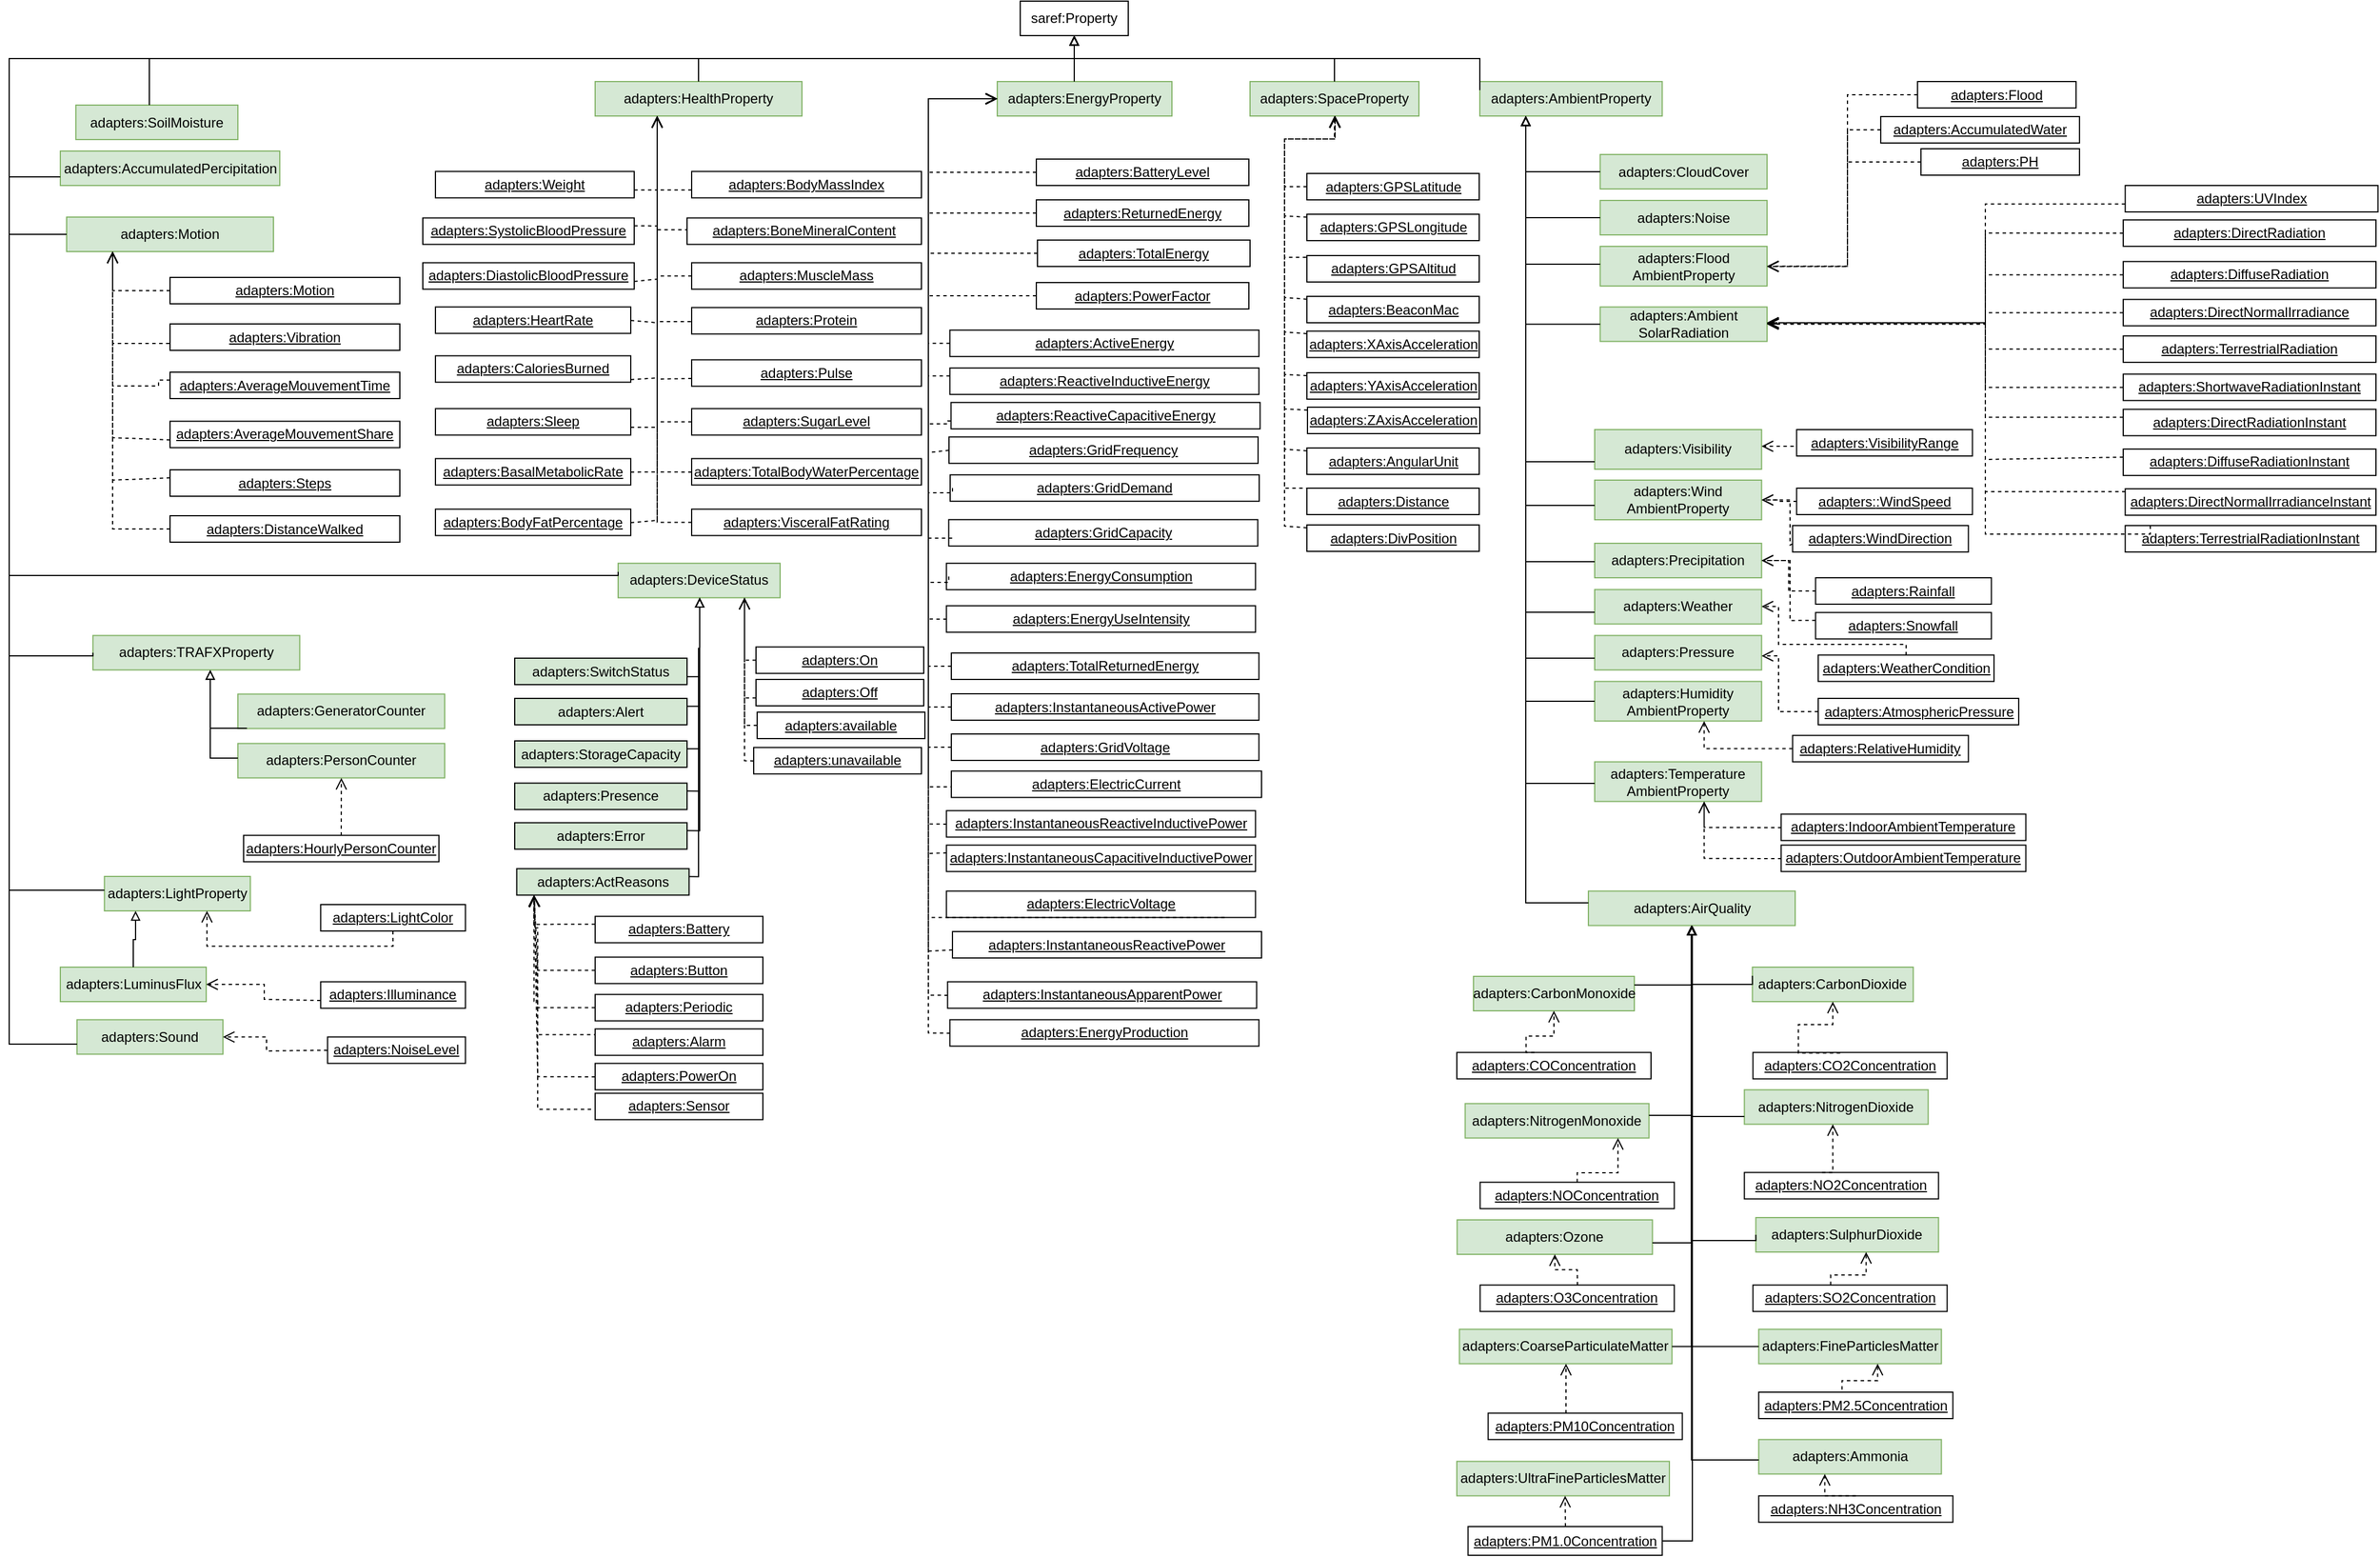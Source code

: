 <mxfile version="13.9.9" type="device"><diagram id="obiKMJ8CqMo3xRCFQMb5" name="Page-1"><mxGraphModel dx="2176" dy="626" grid="1" gridSize="10" guides="1" tooltips="1" connect="1" arrows="1" fold="1" page="1" pageScale="1" pageWidth="850" pageHeight="1100" math="0" shadow="0"><root><mxCell id="0"/><mxCell id="1" parent="0"/><mxCell id="S2yTtaICxEiza2klLoan-1" value="saref:Property" style="rounded=0;whiteSpace=wrap;html=1;points=[[0.1,0],[0.2,0],[0.3,0],[0.4,0],[0.5,0],[0.6,0],[0.7,0],[0.8,0],[0.9,0],[0,0.1],[0,0.3],[0,0.5],[0,0.7],[0,0.9],[0.1,1],[0.2,1],[0.3,1],[0.4,1],[0.5,1],[0.6,1],[0.7,1],[0.8,1],[0.9,1],[1,0.1],[1,0.3],[1,0.5],[1,0.7],[1,0.9]];" parent="1" vertex="1"><mxGeometry x="280" y="10" width="94" height="30" as="geometry"/></mxCell><mxCell id="S2yTtaICxEiza2klLoan-2" value="adapters:AmbientProperty" style="rounded=0;whiteSpace=wrap;html=1;fillColor=#d5e8d4;strokeColor=#82b366;" parent="1" vertex="1"><mxGeometry x="680" y="80" width="158.75" height="30" as="geometry"/></mxCell><mxCell id="S2yTtaICxEiza2klLoan-3" value="adapters:SpaceProperty" style="rounded=0;whiteSpace=wrap;html=1;fillColor=#d5e8d4;strokeColor=#82b366;" parent="1" vertex="1"><mxGeometry x="480" y="80" width="147" height="30" as="geometry"/></mxCell><mxCell id="S2yTtaICxEiza2klLoan-4" value="adapters:HealthProperty" style="rounded=0;whiteSpace=wrap;html=1;fillColor=#d5e8d4;strokeColor=#82b366;" parent="1" vertex="1"><mxGeometry x="-90" y="80" width="180" height="30" as="geometry"/></mxCell><mxCell id="S2yTtaICxEiza2klLoan-5" value="adapters:TRAFXProperty" style="rounded=0;whiteSpace=wrap;html=1;fillColor=#d5e8d4;strokeColor=#82b366;" parent="1" vertex="1"><mxGeometry x="-527.13" y="562.25" width="180" height="30" as="geometry"/></mxCell><mxCell id="S2yTtaICxEiza2klLoan-6" value="adapters:DeviceStatus" style="rounded=0;whiteSpace=wrap;html=1;fillColor=#D5E8D4;strokeColor=#82b366;" parent="1" vertex="1"><mxGeometry x="-70" y="499.38" width="141" height="30" as="geometry"/></mxCell><mxCell id="S2yTtaICxEiza2klLoan-7" value="adapters:EnergyProperty" style="rounded=0;whiteSpace=wrap;html=1;fillColor=#d5e8d4;strokeColor=#82b366;" parent="1" vertex="1"><mxGeometry x="260" y="80" width="152" height="30" as="geometry"/></mxCell><mxCell id="S2yTtaICxEiza2klLoan-8" value="adapters:Temperature&lt;br&gt;AmbientProperty" style="rounded=0;html=1;fillColor=#d5e8d4;strokeColor=#82b366;verticalAlign=middle;whiteSpace=wrap;" parent="1" vertex="1"><mxGeometry x="780" y="672.25" width="145.25" height="34.5" as="geometry"/></mxCell><mxCell id="S2yTtaICxEiza2klLoan-9" value="adapters:Flood&lt;br&gt;AmbientProperty" style="rounded=0;html=1;fillColor=#d5e8d4;strokeColor=#82b366;verticalAlign=middle;whiteSpace=wrap;" parent="1" vertex="1"><mxGeometry x="784.75" y="223.5" width="145.25" height="34.5" as="geometry"/></mxCell><mxCell id="S2yTtaICxEiza2klLoan-10" value="adapters:Humidity&lt;br&gt;AmbientProperty" style="rounded=0;html=1;fillColor=#d5e8d4;strokeColor=#82b366;verticalAlign=middle;whiteSpace=wrap;" parent="1" vertex="1"><mxGeometry x="780" y="602.25" width="145.25" height="34.5" as="geometry"/></mxCell><mxCell id="S2yTtaICxEiza2klLoan-11" value="adapters:Wind&lt;br&gt;AmbientProperty" style="rounded=0;html=1;fillColor=#d5e8d4;strokeColor=#82b366;verticalAlign=middle;whiteSpace=wrap;" parent="1" vertex="1"><mxGeometry x="780" y="427" width="145.25" height="34.5" as="geometry"/></mxCell><mxCell id="S2yTtaICxEiza2klLoan-12" value="adapters:Ambient&lt;br&gt;SolarRadiation" style="rounded=0;whiteSpace=wrap;html=1;fillColor=#d5e8d4;strokeColor=#82b366;" parent="1" vertex="1"><mxGeometry x="784.75" y="276.25" width="145.25" height="30" as="geometry"/></mxCell><mxCell id="S2yTtaICxEiza2klLoan-13" value="adapters:Visibility" style="rounded=0;html=1;fillColor=#d5e8d4;strokeColor=#82b366;verticalAlign=middle;whiteSpace=wrap;" parent="1" vertex="1"><mxGeometry x="780" y="383" width="145.25" height="34.5" as="geometry"/></mxCell><mxCell id="S2yTtaICxEiza2klLoan-14" value="adapters:Precipitation" style="rounded=0;whiteSpace=wrap;html=1;fillColor=#d5e8d4;strokeColor=#82b366;" parent="1" vertex="1"><mxGeometry x="780" y="482" width="145.25" height="30" as="geometry"/></mxCell><mxCell id="S2yTtaICxEiza2klLoan-15" value="adapters:Weather" style="rounded=0;whiteSpace=wrap;html=1;fillColor=#d5e8d4;strokeColor=#82b366;" parent="1" vertex="1"><mxGeometry x="780" y="522.25" width="145.25" height="30" as="geometry"/></mxCell><mxCell id="S2yTtaICxEiza2klLoan-16" value="adapters:Noise" style="rounded=0;whiteSpace=wrap;html=1;fillColor=#d5e8d4;strokeColor=#82b366;" parent="1" vertex="1"><mxGeometry x="784.75" y="183.5" width="145.25" height="30" as="geometry"/></mxCell><mxCell id="S2yTtaICxEiza2klLoan-17" value="adapters:Pressure" style="rounded=0;whiteSpace=wrap;html=1;fillColor=#d5e8d4;strokeColor=#82b366;" parent="1" vertex="1"><mxGeometry x="780" y="562.25" width="145.25" height="30" as="geometry"/></mxCell><mxCell id="S2yTtaICxEiza2klLoan-18" value="adapters:CloudCover" style="rounded=0;whiteSpace=wrap;html=1;fillColor=#d5e8d4;strokeColor=#82b366;" parent="1" vertex="1"><mxGeometry x="784.75" y="143.5" width="145.25" height="30" as="geometry"/></mxCell><mxCell id="S2yTtaICxEiza2klLoan-19" value="&lt;u&gt;adapters:IndoorAmbientTemperature&lt;/u&gt;" style="rounded=0;whiteSpace=wrap;html=1;snapToPoint=1;points=[[0.1,0],[0.2,0],[0.3,0],[0.4,0],[0.5,0],[0.6,0],[0.7,0],[0.8,0],[0.9,0],[0,0.1],[0,0.3],[0,0.5],[0,0.7],[0,0.9],[0.1,1],[0.2,1],[0.3,1],[0.4,1],[0.5,1],[0.6,1],[0.7,1],[0.8,1],[0.9,1],[1,0.1],[1,0.3],[1,0.5],[1,0.7],[1,0.9]];" parent="1" vertex="1"><mxGeometry x="942.25" y="717.75" width="213" height="23" as="geometry"/></mxCell><mxCell id="S2yTtaICxEiza2klLoan-20" value="&lt;u&gt;adapters:OutdoorAmbientTemperature&lt;/u&gt;" style="rounded=0;whiteSpace=wrap;html=1;snapToPoint=1;points=[[0.1,0],[0.2,0],[0.3,0],[0.4,0],[0.5,0],[0.6,0],[0.7,0],[0.8,0],[0.9,0],[0,0.1],[0,0.3],[0,0.5],[0,0.7],[0,0.9],[0.1,1],[0.2,1],[0.3,1],[0.4,1],[0.5,1],[0.6,1],[0.7,1],[0.8,1],[0.9,1],[1,0.1],[1,0.3],[1,0.5],[1,0.7],[1,0.9]];" parent="1" vertex="1"><mxGeometry x="942.25" y="744.75" width="213" height="23" as="geometry"/></mxCell><mxCell id="S2yTtaICxEiza2klLoan-21" value="" style="endArrow=open;html=1;fontColor=#000099;endFill=0;dashed=1;endSize=8;edgeStyle=orthogonalEdgeStyle;arcSize=0;" parent="1" source="S2yTtaICxEiza2klLoan-20" target="S2yTtaICxEiza2klLoan-8" edge="1"><mxGeometry width="50" height="50" relative="1" as="geometry"><mxPoint x="937.47" y="757.75" as="sourcePoint"/><mxPoint x="875.25" y="712.25" as="targetPoint"/><Array as="points"><mxPoint x="875.25" y="756.25"/></Array></mxGeometry></mxCell><mxCell id="S2yTtaICxEiza2klLoan-22" value="" style="endArrow=open;html=1;fontColor=#000099;endFill=0;dashed=1;endSize=8;edgeStyle=orthogonalEdgeStyle;arcSize=0;" parent="1" source="S2yTtaICxEiza2klLoan-19" target="S2yTtaICxEiza2klLoan-8" edge="1"><mxGeometry width="50" height="50" relative="1" as="geometry"><mxPoint x="942.25" y="728.5" as="sourcePoint"/><mxPoint x="875.25" y="712.25" as="targetPoint"/><Array as="points"><mxPoint x="875.25" y="729.25"/></Array></mxGeometry></mxCell><mxCell id="S2yTtaICxEiza2klLoan-23" value="&lt;u&gt;adapters:RelativeHumidity&lt;/u&gt;" style="rounded=0;whiteSpace=wrap;html=1;snapToPoint=1;points=[[0.1,0],[0.2,0],[0.3,0],[0.4,0],[0.5,0],[0.6,0],[0.7,0],[0.8,0],[0.9,0],[0,0.1],[0,0.3],[0,0.5],[0,0.7],[0,0.9],[0.1,1],[0.2,1],[0.3,1],[0.4,1],[0.5,1],[0.6,1],[0.7,1],[0.8,1],[0.9,1],[1,0.1],[1,0.3],[1,0.5],[1,0.7],[1,0.9]];" parent="1" vertex="1"><mxGeometry x="952.25" y="649.25" width="153" height="23" as="geometry"/></mxCell><mxCell id="S2yTtaICxEiza2klLoan-24" value="" style="endArrow=open;html=1;fontColor=#000099;endFill=0;dashed=1;endSize=8;edgeStyle=orthogonalEdgeStyle;arcSize=0;exitX=0;exitY=0.5;exitDx=0;exitDy=0;" parent="1" source="S2yTtaICxEiza2klLoan-23" target="S2yTtaICxEiza2klLoan-10" edge="1"><mxGeometry width="50" height="50" relative="1" as="geometry"><mxPoint x="942.25" y="661.25" as="sourcePoint"/><mxPoint x="875.25" y="642.5" as="targetPoint"/><Array as="points"><mxPoint x="875.25" y="661.25"/></Array></mxGeometry></mxCell><mxCell id="S2yTtaICxEiza2klLoan-25" value="" style="endArrow=open;html=1;fontColor=#000099;endFill=0;dashed=1;endSize=8;exitX=0;exitY=0.5;exitDx=0;exitDy=0;edgeStyle=orthogonalEdgeStyle;arcSize=0;entryX=1;entryY=0.5;entryDx=0;entryDy=0;" parent="1" source="S2yTtaICxEiza2klLoan-26" target="S2yTtaICxEiza2klLoan-9" edge="1"><mxGeometry width="50" height="50" relative="1" as="geometry"><mxPoint x="851.7" y="100.5" as="sourcePoint"/><mxPoint x="955.75" y="140.5" as="targetPoint"/><Array as="points"><mxPoint x="1000" y="92"/><mxPoint x="1000" y="241"/></Array></mxGeometry></mxCell><mxCell id="S2yTtaICxEiza2klLoan-26" value="&lt;u&gt;adapters:Flood&lt;/u&gt;" style="rounded=0;whiteSpace=wrap;html=1;snapToPoint=1;points=[[0.1,0],[0.2,0],[0.3,0],[0.4,0],[0.5,0],[0.6,0],[0.7,0],[0.8,0],[0.9,0],[0,0.1],[0,0.3],[0,0.5],[0,0.7],[0,0.9],[0.1,1],[0.2,1],[0.3,1],[0.4,1],[0.5,1],[0.6,1],[0.7,1],[0.8,1],[0.9,1],[1,0.1],[1,0.3],[1,0.5],[1,0.7],[1,0.9]];" parent="1" vertex="1"><mxGeometry x="1060.95" y="80" width="138" height="23" as="geometry"/></mxCell><mxCell id="S2yTtaICxEiza2klLoan-27" value="&lt;u&gt;adapters:&lt;/u&gt;&lt;u&gt;AccumulatedWater&lt;/u&gt;" style="rounded=0;whiteSpace=wrap;html=1;snapToPoint=1;points=[[0.1,0],[0.2,0],[0.3,0],[0.4,0],[0.5,0],[0.6,0],[0.7,0],[0.8,0],[0.9,0],[0,0.1],[0,0.3],[0,0.5],[0,0.7],[0,0.9],[0.1,1],[0.2,1],[0.3,1],[0.4,1],[0.5,1],[0.6,1],[0.7,1],[0.8,1],[0.9,1],[1,0.1],[1,0.3],[1,0.5],[1,0.7],[1,0.9]];" parent="1" vertex="1"><mxGeometry x="1028.95" y="110.5" width="173" height="23" as="geometry"/></mxCell><mxCell id="S2yTtaICxEiza2klLoan-28" value="" style="endArrow=open;html=1;fontColor=#000099;endFill=0;dashed=1;endSize=8;exitX=0;exitY=0.5;exitDx=0;exitDy=0;edgeStyle=orthogonalEdgeStyle;arcSize=0;" parent="1" source="S2yTtaICxEiza2klLoan-27" target="S2yTtaICxEiza2klLoan-9" edge="1"><mxGeometry width="50" height="50" relative="1" as="geometry"><mxPoint x="1073.95" y="175.5" as="sourcePoint"/><mxPoint x="955.75" y="140.5" as="targetPoint"/><Array as="points"><mxPoint x="1000" y="122"/><mxPoint x="1000" y="241"/></Array></mxGeometry></mxCell><mxCell id="S2yTtaICxEiza2klLoan-29" value="&lt;u&gt;adapters:PH&lt;/u&gt;" style="rounded=0;whiteSpace=wrap;html=1;snapToPoint=1;points=[[0.1,0],[0.2,0],[0.3,0],[0.4,0],[0.5,0],[0.6,0],[0.7,0],[0.8,0],[0.9,0],[0,0.1],[0,0.3],[0,0.5],[0,0.7],[0,0.9],[0.1,1],[0.2,1],[0.3,1],[0.4,1],[0.5,1],[0.6,1],[0.7,1],[0.8,1],[0.9,1],[1,0.1],[1,0.3],[1,0.5],[1,0.7],[1,0.9]];" parent="1" vertex="1"><mxGeometry x="1063.95" y="138.5" width="138" height="23" as="geometry"/></mxCell><mxCell id="S2yTtaICxEiza2klLoan-30" value="" style="endArrow=open;html=1;fontColor=#000099;endFill=0;dashed=1;endSize=8;edgeStyle=orthogonalEdgeStyle;arcSize=0;exitX=0;exitY=0.5;exitDx=0;exitDy=0;" parent="1" source="S2yTtaICxEiza2klLoan-29" target="S2yTtaICxEiza2klLoan-9" edge="1"><mxGeometry width="50" height="50" relative="1" as="geometry"><mxPoint x="1064" y="229" as="sourcePoint"/><mxPoint x="858" y="235.5" as="targetPoint"/><Array as="points"><mxPoint x="1000" y="150"/><mxPoint x="1000" y="241"/></Array></mxGeometry></mxCell><mxCell id="S2yTtaICxEiza2klLoan-31" value="" style="endArrow=open;html=1;fontColor=#000099;endFill=0;dashed=1;endSize=8;exitX=0;exitY=0.5;exitDx=0;exitDy=0;edgeStyle=orthogonalEdgeStyle;arcSize=0;" parent="1" source="S2yTtaICxEiza2klLoan-32" target="S2yTtaICxEiza2klLoan-13" edge="1"><mxGeometry width="50" height="50" relative="1" as="geometry"><mxPoint x="1000.2" y="422" as="sourcePoint"/><mxPoint x="909.75" y="397.5" as="targetPoint"/><Array as="points"><mxPoint x="995" y="397.5"/></Array></mxGeometry></mxCell><mxCell id="S2yTtaICxEiza2klLoan-32" value="&lt;u&gt;adapters:&lt;/u&gt;&lt;u&gt;VisibilityRange&lt;/u&gt;" style="rounded=0;whiteSpace=wrap;html=1;snapToPoint=1;points=[[0.1,0],[0.2,0],[0.3,0],[0.4,0],[0.5,0],[0.6,0],[0.7,0],[0.8,0],[0.9,0],[0,0.1],[0,0.3],[0,0.5],[0,0.7],[0,0.9],[0.1,1],[0.2,1],[0.3,1],[0.4,1],[0.5,1],[0.6,1],[0.7,1],[0.8,1],[0.9,1],[1,0.1],[1,0.3],[1,0.5],[1,0.7],[1,0.9]];" parent="1" vertex="1"><mxGeometry x="955.75" y="383" width="153" height="23" as="geometry"/></mxCell><mxCell id="S2yTtaICxEiza2klLoan-33" value="" style="endArrow=open;html=1;fontColor=#000099;endFill=0;dashed=1;endSize=8;edgeStyle=orthogonalEdgeStyle;arcSize=0;" parent="1" source="S2yTtaICxEiza2klLoan-34" target="S2yTtaICxEiza2klLoan-3" edge="1"><mxGeometry width="50" height="50" relative="1" as="geometry"><mxPoint x="301.44" y="129.63" as="sourcePoint"/><mxPoint x="608" y="137" as="targetPoint"/><Array as="points"><mxPoint x="510" y="172"/><mxPoint x="510" y="130"/><mxPoint x="554" y="130"/></Array></mxGeometry></mxCell><mxCell id="S2yTtaICxEiza2klLoan-34" value="&lt;u&gt;adapters:GPSLatitude&lt;/u&gt;" style="rounded=0;whiteSpace=wrap;html=1;snapToPoint=1;points=[[0.1,0],[0.2,0],[0.3,0],[0.4,0],[0.5,0],[0.6,0],[0.7,0],[0.8,0],[0.9,0],[0,0.1],[0,0.3],[0,0.5],[0,0.7],[0,0.9],[0.1,1],[0.2,1],[0.3,1],[0.4,1],[0.5,1],[0.6,1],[0.7,1],[0.8,1],[0.9,1],[1,0.1],[1,0.3],[1,0.5],[1,0.7],[1,0.9]];" parent="1" vertex="1"><mxGeometry x="529.5" y="160" width="150" height="23" as="geometry"/></mxCell><mxCell id="S2yTtaICxEiza2klLoan-35" value="&lt;u&gt;adapters:GPSLongitude&lt;/u&gt;" style="rounded=0;whiteSpace=wrap;html=1;snapToPoint=1;points=[[0.1,0],[0.2,0],[0.3,0],[0.4,0],[0.5,0],[0.6,0],[0.7,0],[0.8,0],[0.9,0],[0,0.1],[0,0.3],[0,0.5],[0,0.7],[0,0.9],[0.1,1],[0.2,1],[0.3,1],[0.4,1],[0.5,1],[0.6,1],[0.7,1],[0.8,1],[0.9,1],[1,0.1],[1,0.3],[1,0.5],[1,0.7],[1,0.9]];" parent="1" vertex="1"><mxGeometry x="529.5" y="195.5" width="150" height="23" as="geometry"/></mxCell><mxCell id="S2yTtaICxEiza2klLoan-36" value="" style="endArrow=open;html=1;fontColor=#000099;endFill=0;dashed=1;endSize=8;edgeStyle=orthogonalEdgeStyle;arcSize=0;" parent="1" source="S2yTtaICxEiza2klLoan-35" target="S2yTtaICxEiza2klLoan-3" edge="1"><mxGeometry width="50" height="50" relative="1" as="geometry"><mxPoint x="589" y="168.13" as="sourcePoint"/><mxPoint x="608" y="137" as="targetPoint"/><Array as="points"><mxPoint x="510" y="197"/><mxPoint x="510" y="130"/><mxPoint x="554" y="130"/></Array></mxGeometry></mxCell><mxCell id="S2yTtaICxEiza2klLoan-37" value="&lt;u&gt;adapters:GPSAltitud&lt;/u&gt;" style="rounded=0;whiteSpace=wrap;html=1;snapToPoint=1;points=[[0.1,0],[0.2,0],[0.3,0],[0.4,0],[0.5,0],[0.6,0],[0.7,0],[0.8,0],[0.9,0],[0,0.1],[0,0.3],[0,0.5],[0,0.7],[0,0.9],[0.1,1],[0.2,1],[0.3,1],[0.4,1],[0.5,1],[0.6,1],[0.7,1],[0.8,1],[0.9,1],[1,0.1],[1,0.3],[1,0.5],[1,0.7],[1,0.9]];" parent="1" vertex="1"><mxGeometry x="529.5" y="231.5" width="150" height="23" as="geometry"/></mxCell><mxCell id="S2yTtaICxEiza2klLoan-38" value="&lt;u&gt;adapters:BeaconMac&lt;/u&gt;" style="rounded=0;whiteSpace=wrap;html=1;snapToPoint=1;points=[[0.1,0],[0.2,0],[0.3,0],[0.4,0],[0.5,0],[0.6,0],[0.7,0],[0.8,0],[0.9,0],[0,0.1],[0,0.3],[0,0.5],[0,0.7],[0,0.9],[0.1,1],[0.2,1],[0.3,1],[0.4,1],[0.5,1],[0.6,1],[0.7,1],[0.8,1],[0.9,1],[1,0.1],[1,0.3],[1,0.5],[1,0.7],[1,0.9]];" parent="1" vertex="1"><mxGeometry x="529.5" y="267" width="150" height="23" as="geometry"/></mxCell><mxCell id="S2yTtaICxEiza2klLoan-39" value="&lt;u&gt;adapters:XAxisAcceleration&lt;/u&gt;" style="rounded=0;whiteSpace=wrap;html=1;snapToPoint=1;points=[[0.1,0],[0.2,0],[0.3,0],[0.4,0],[0.5,0],[0.6,0],[0.7,0],[0.8,0],[0.9,0],[0,0.1],[0,0.3],[0,0.5],[0,0.7],[0,0.9],[0.1,1],[0.2,1],[0.3,1],[0.4,1],[0.5,1],[0.6,1],[0.7,1],[0.8,1],[0.9,1],[1,0.1],[1,0.3],[1,0.5],[1,0.7],[1,0.9]];" parent="1" vertex="1"><mxGeometry x="529.5" y="297.25" width="150" height="23" as="geometry"/></mxCell><mxCell id="S2yTtaICxEiza2klLoan-40" value="&lt;u&gt;adapters:YAxisAcceleration&lt;/u&gt;" style="rounded=0;whiteSpace=wrap;html=1;snapToPoint=1;points=[[0.1,0],[0.2,0],[0.3,0],[0.4,0],[0.5,0],[0.6,0],[0.7,0],[0.8,0],[0.9,0],[0,0.1],[0,0.3],[0,0.5],[0,0.7],[0,0.9],[0.1,1],[0.2,1],[0.3,1],[0.4,1],[0.5,1],[0.6,1],[0.7,1],[0.8,1],[0.9,1],[1,0.1],[1,0.3],[1,0.5],[1,0.7],[1,0.9]];" parent="1" vertex="1"><mxGeometry x="529.5" y="333.5" width="150" height="23" as="geometry"/></mxCell><mxCell id="S2yTtaICxEiza2klLoan-41" value="&lt;u&gt;adapters:ZAxisAcceleration&lt;/u&gt;" style="rounded=0;whiteSpace=wrap;html=1;snapToPoint=1;points=[[0.1,0],[0.2,0],[0.3,0],[0.4,0],[0.5,0],[0.6,0],[0.7,0],[0.8,0],[0.9,0],[0,0.1],[0,0.3],[0,0.5],[0,0.7],[0,0.9],[0.1,1],[0.2,1],[0.3,1],[0.4,1],[0.5,1],[0.6,1],[0.7,1],[0.8,1],[0.9,1],[1,0.1],[1,0.3],[1,0.5],[1,0.7],[1,0.9]];" parent="1" vertex="1"><mxGeometry x="530" y="363.5" width="150" height="23" as="geometry"/></mxCell><mxCell id="S2yTtaICxEiza2klLoan-42" value="" style="endArrow=open;html=1;fontColor=#000099;endFill=0;dashed=1;endSize=8;exitX=0;exitY=0.3;exitDx=0;exitDy=0;edgeStyle=orthogonalEdgeStyle;arcSize=0;" parent="1" source="S2yTtaICxEiza2klLoan-37" target="S2yTtaICxEiza2klLoan-3" edge="1"><mxGeometry width="50" height="50" relative="1" as="geometry"><mxPoint x="590" y="206.5" as="sourcePoint"/><mxPoint x="608" y="137" as="targetPoint"/><Array as="points"><mxPoint x="530" y="233"/><mxPoint x="510" y="233"/><mxPoint x="510" y="130"/><mxPoint x="554" y="130"/></Array></mxGeometry></mxCell><mxCell id="S2yTtaICxEiza2klLoan-43" value="" style="endArrow=open;html=1;fontColor=#000099;endFill=0;dashed=1;endSize=8;edgeStyle=orthogonalEdgeStyle;arcSize=0;" parent="1" source="S2yTtaICxEiza2klLoan-38" target="S2yTtaICxEiza2klLoan-3" edge="1"><mxGeometry width="50" height="50" relative="1" as="geometry"><mxPoint x="600" y="216.5" as="sourcePoint"/><mxPoint x="608" y="137" as="targetPoint"/><Array as="points"><mxPoint x="510" y="268"/><mxPoint x="510" y="130"/><mxPoint x="554" y="130"/></Array></mxGeometry></mxCell><mxCell id="S2yTtaICxEiza2klLoan-44" value="" style="endArrow=open;html=1;fontColor=#000099;endFill=0;dashed=1;endSize=8;edgeStyle=orthogonalEdgeStyle;arcSize=0;" parent="1" source="S2yTtaICxEiza2klLoan-39" target="S2yTtaICxEiza2klLoan-3" edge="1"><mxGeometry width="50" height="50" relative="1" as="geometry"><mxPoint x="610" y="226.5" as="sourcePoint"/><mxPoint x="608" y="137" as="targetPoint"/><Array as="points"><mxPoint x="510" y="298"/><mxPoint x="510" y="130"/><mxPoint x="554" y="130"/></Array></mxGeometry></mxCell><mxCell id="S2yTtaICxEiza2klLoan-45" value="" style="endArrow=open;html=1;fontColor=#000099;endFill=0;dashed=1;endSize=8;edgeStyle=orthogonalEdgeStyle;arcSize=0;" parent="1" source="S2yTtaICxEiza2klLoan-40" target="S2yTtaICxEiza2klLoan-3" edge="1"><mxGeometry width="50" height="50" relative="1" as="geometry"><mxPoint x="620" y="236.5" as="sourcePoint"/><mxPoint x="608" y="137" as="targetPoint"/><Array as="points"><mxPoint x="510" y="335"/><mxPoint x="510" y="130"/><mxPoint x="554" y="130"/></Array></mxGeometry></mxCell><mxCell id="S2yTtaICxEiza2klLoan-46" value="" style="endArrow=open;html=1;fontColor=#000099;endFill=0;dashed=1;endSize=8;edgeStyle=orthogonalEdgeStyle;arcSize=0;" parent="1" source="S2yTtaICxEiza2klLoan-48" target="S2yTtaICxEiza2klLoan-3" edge="1"><mxGeometry width="50" height="50" relative="1" as="geometry"><mxPoint x="630" y="246.5" as="sourcePoint"/><mxPoint x="608" y="137" as="targetPoint"/><Array as="points"><mxPoint x="510" y="400"/><mxPoint x="510" y="130"/><mxPoint x="554" y="130"/></Array></mxGeometry></mxCell><mxCell id="S2yTtaICxEiza2klLoan-47" value="" style="endArrow=open;html=1;fontColor=#000099;endFill=0;dashed=1;endSize=8;edgeStyle=orthogonalEdgeStyle;arcSize=0;" parent="1" source="S2yTtaICxEiza2klLoan-41" target="S2yTtaICxEiza2klLoan-3" edge="1"><mxGeometry width="50" height="50" relative="1" as="geometry"><mxPoint x="640" y="256.5" as="sourcePoint"/><mxPoint x="608" y="137" as="targetPoint"/><Array as="points"><mxPoint x="510" y="365"/><mxPoint x="510" y="130"/><mxPoint x="554" y="130"/></Array></mxGeometry></mxCell><mxCell id="S2yTtaICxEiza2klLoan-48" value="&lt;u&gt;adapters:AngularUnit&lt;/u&gt;" style="rounded=0;whiteSpace=wrap;html=1;snapToPoint=1;points=[[0.1,0],[0.2,0],[0.3,0],[0.4,0],[0.5,0],[0.6,0],[0.7,0],[0.8,0],[0.9,0],[0,0.1],[0,0.3],[0,0.5],[0,0.7],[0,0.9],[0.1,1],[0.2,1],[0.3,1],[0.4,1],[0.5,1],[0.6,1],[0.7,1],[0.8,1],[0.9,1],[1,0.1],[1,0.3],[1,0.5],[1,0.7],[1,0.9]];" parent="1" vertex="1"><mxGeometry x="529.5" y="399" width="150" height="23" as="geometry"/></mxCell><mxCell id="S2yTtaICxEiza2klLoan-49" value="&lt;u&gt;adapters:Distance&lt;/u&gt;" style="rounded=0;whiteSpace=wrap;html=1;snapToPoint=1;points=[[0.1,0],[0.2,0],[0.3,0],[0.4,0],[0.5,0],[0.6,0],[0.7,0],[0.8,0],[0.9,0],[0,0.1],[0,0.3],[0,0.5],[0,0.7],[0,0.9],[0.1,1],[0.2,1],[0.3,1],[0.4,1],[0.5,1],[0.6,1],[0.7,1],[0.8,1],[0.9,1],[1,0.1],[1,0.3],[1,0.5],[1,0.7],[1,0.9]];" parent="1" vertex="1"><mxGeometry x="529.5" y="434" width="150" height="23" as="geometry"/></mxCell><mxCell id="S2yTtaICxEiza2klLoan-50" value="&lt;u&gt;adapters:DivPosition&lt;/u&gt;" style="rounded=0;whiteSpace=wrap;html=1;snapToPoint=1;points=[[0.1,0],[0.2,0],[0.3,0],[0.4,0],[0.5,0],[0.6,0],[0.7,0],[0.8,0],[0.9,0],[0,0.1],[0,0.3],[0,0.5],[0,0.7],[0,0.9],[0.1,1],[0.2,1],[0.3,1],[0.4,1],[0.5,1],[0.6,1],[0.7,1],[0.8,1],[0.9,1],[1,0.1],[1,0.3],[1,0.5],[1,0.7],[1,0.9]];" parent="1" vertex="1"><mxGeometry x="529.5" y="466" width="150" height="23" as="geometry"/></mxCell><mxCell id="S2yTtaICxEiza2klLoan-51" value="" style="endArrow=open;html=1;fontColor=#000099;endFill=0;dashed=1;endSize=8;edgeStyle=orthogonalEdgeStyle;arcSize=0;exitX=0;exitY=0.1;exitDx=0;exitDy=0;" parent="1" source="S2yTtaICxEiza2klLoan-49" target="S2yTtaICxEiza2klLoan-3" edge="1"><mxGeometry width="50" height="50" relative="1" as="geometry"><mxPoint x="600" y="430" as="sourcePoint"/><mxPoint x="608.5" y="137" as="targetPoint"/><Array as="points"><mxPoint x="530" y="434"/><mxPoint x="510" y="434"/><mxPoint x="510" y="130"/><mxPoint x="554" y="130"/></Array></mxGeometry></mxCell><mxCell id="S2yTtaICxEiza2klLoan-52" value="" style="endArrow=open;html=1;fontColor=#000099;endFill=0;dashed=1;endSize=8;edgeStyle=orthogonalEdgeStyle;arcSize=0;entryX=0.5;entryY=1;entryDx=0;entryDy=0;" parent="1" source="S2yTtaICxEiza2klLoan-50" target="S2yTtaICxEiza2klLoan-3" edge="1"><mxGeometry width="50" height="50" relative="1" as="geometry"><mxPoint x="580" y="432" as="sourcePoint"/><mxPoint x="608.5" y="136" as="targetPoint"/><Array as="points"><mxPoint x="510" y="467"/><mxPoint x="510" y="130"/><mxPoint x="554" y="130"/></Array></mxGeometry></mxCell><mxCell id="S2yTtaICxEiza2klLoan-53" value="&lt;u&gt;adapters:&lt;/u&gt;&lt;u&gt;:WindSpeed&lt;/u&gt;" style="rounded=0;whiteSpace=wrap;html=1;snapToPoint=1;points=[[0.1,0],[0.2,0],[0.3,0],[0.4,0],[0.5,0],[0.6,0],[0.7,0],[0.8,0],[0.9,0],[0,0.1],[0,0.3],[0,0.5],[0,0.7],[0,0.9],[0.1,1],[0.2,1],[0.3,1],[0.4,1],[0.5,1],[0.6,1],[0.7,1],[0.8,1],[0.9,1],[1,0.1],[1,0.3],[1,0.5],[1,0.7],[1,0.9]];" parent="1" vertex="1"><mxGeometry x="955.75" y="434" width="153" height="23" as="geometry"/></mxCell><mxCell id="S2yTtaICxEiza2klLoan-54" value="&lt;u&gt;adapters:&lt;/u&gt;&lt;u&gt;WindDirection&lt;/u&gt;" style="rounded=0;whiteSpace=wrap;html=1;snapToPoint=1;points=[[0.1,0],[0.2,0],[0.3,0],[0.4,0],[0.5,0],[0.6,0],[0.7,0],[0.8,0],[0.9,0],[0,0.1],[0,0.3],[0,0.5],[0,0.7],[0,0.9],[0.1,1],[0.2,1],[0.3,1],[0.4,1],[0.5,1],[0.6,1],[0.7,1],[0.8,1],[0.9,1],[1,0.1],[1,0.3],[1,0.5],[1,0.7],[1,0.9]];" parent="1" vertex="1"><mxGeometry x="952.25" y="466.56" width="153" height="23" as="geometry"/></mxCell><mxCell id="S2yTtaICxEiza2klLoan-55" value="" style="endArrow=open;html=1;fontColor=#000099;endFill=0;dashed=1;endSize=8;edgeStyle=orthogonalEdgeStyle;arcSize=0;" parent="1" source="S2yTtaICxEiza2klLoan-53" target="S2yTtaICxEiza2klLoan-11" edge="1"><mxGeometry width="50" height="50" relative="1" as="geometry"><mxPoint x="974.55" y="438.5" as="sourcePoint"/><mxPoint x="906.863" y="406" as="targetPoint"/><Array as="points"/></mxGeometry></mxCell><mxCell id="S2yTtaICxEiza2klLoan-56" value="" style="endArrow=open;html=1;fontColor=#000099;endFill=0;dashed=1;endSize=8;edgeStyle=orthogonalEdgeStyle;arcSize=0;entryX=1;entryY=0.5;entryDx=0;entryDy=0;" parent="1" source="S2yTtaICxEiza2klLoan-54" target="S2yTtaICxEiza2klLoan-11" edge="1"><mxGeometry width="50" height="50" relative="1" as="geometry"><mxPoint x="988.85" y="475.25" as="sourcePoint"/><mxPoint x="906.863" y="406" as="targetPoint"/><Array as="points"><mxPoint x="950" y="483.5"/><mxPoint x="950" y="444.5"/></Array></mxGeometry></mxCell><mxCell id="S2yTtaICxEiza2klLoan-57" value="" style="endArrow=open;html=1;fontColor=#000099;endFill=0;dashed=1;endSize=8;exitX=0;exitY=0.5;exitDx=0;exitDy=0;edgeStyle=orthogonalEdgeStyle;arcSize=0;" parent="1" source="S2yTtaICxEiza2klLoan-58" target="S2yTtaICxEiza2klLoan-7" edge="1"><mxGeometry width="50" height="50" relative="1" as="geometry"><mxPoint x="124.75" y="270.5" as="sourcePoint"/><mxPoint x="275.25" y="140" as="targetPoint"/><Array as="points"><mxPoint x="200" y="159"/><mxPoint x="200" y="95"/></Array></mxGeometry></mxCell><mxCell id="S2yTtaICxEiza2klLoan-58" value="&lt;u&gt;adapters:BatteryLevel&lt;/u&gt;" style="rounded=0;whiteSpace=wrap;html=1;snapToPoint=1;points=[[0.1,0],[0.2,0],[0.3,0],[0.4,0],[0.5,0],[0.6,0],[0.7,0],[0.8,0],[0.9,0],[0,0.1],[0,0.3],[0,0.5],[0,0.7],[0,0.9],[0.1,1],[0.2,1],[0.3,1],[0.4,1],[0.5,1],[0.6,1],[0.7,1],[0.8,1],[0.9,1],[1,0.1],[1,0.3],[1,0.5],[1,0.7],[1,0.9]];" parent="1" vertex="1"><mxGeometry x="294" y="147.5" width="185" height="23" as="geometry"/></mxCell><mxCell id="S2yTtaICxEiza2klLoan-59" value="" style="endArrow=open;html=1;fontColor=#000099;endFill=0;dashed=1;endSize=8;exitX=0;exitY=0.5;exitDx=0;exitDy=0;edgeStyle=orthogonalEdgeStyle;arcSize=0;entryX=0;entryY=0.5;entryDx=0;entryDy=0;" parent="1" source="S2yTtaICxEiza2klLoan-60" target="S2yTtaICxEiza2klLoan-7" edge="1"><mxGeometry width="50" height="50" relative="1" as="geometry"><mxPoint x="135.75" y="474" as="sourcePoint"/><mxPoint x="275.25" y="140" as="targetPoint"/><Array as="points"><mxPoint x="200" y="230"/><mxPoint x="200" y="95"/></Array></mxGeometry></mxCell><mxCell id="S2yTtaICxEiza2klLoan-60" value="&lt;u&gt;adapters:TotalEnergy&lt;/u&gt;" style="rounded=0;whiteSpace=wrap;html=1;snapToPoint=1;points=[[0.1,0],[0.2,0],[0.3,0],[0.4,0],[0.5,0],[0.6,0],[0.7,0],[0.8,0],[0.9,0],[0,0.1],[0,0.3],[0,0.5],[0,0.7],[0,0.9],[0.1,1],[0.2,1],[0.3,1],[0.4,1],[0.5,1],[0.6,1],[0.7,1],[0.8,1],[0.9,1],[1,0.1],[1,0.3],[1,0.5],[1,0.7],[1,0.9]];" parent="1" vertex="1"><mxGeometry x="295" y="218" width="185" height="23" as="geometry"/></mxCell><mxCell id="S2yTtaICxEiza2klLoan-61" value="" style="endArrow=open;html=1;fontColor=#000099;endFill=0;dashed=1;endSize=8;exitX=0;exitY=0.5;exitDx=0;exitDy=0;edgeStyle=orthogonalEdgeStyle;arcSize=0;" parent="1" source="S2yTtaICxEiza2klLoan-62" target="S2yTtaICxEiza2klLoan-7" edge="1"><mxGeometry width="50" height="50" relative="1" as="geometry"><mxPoint x="171.75" y="396" as="sourcePoint"/><mxPoint x="275.25" y="140" as="targetPoint"/><Array as="points"><mxPoint x="200" y="195"/><mxPoint x="200" y="95"/></Array></mxGeometry></mxCell><mxCell id="S2yTtaICxEiza2klLoan-62" value="&lt;u&gt;adapters:ReturnedEnergy&lt;/u&gt;" style="rounded=0;whiteSpace=wrap;html=1;snapToPoint=1;points=[[0.1,0],[0.2,0],[0.3,0],[0.4,0],[0.5,0],[0.6,0],[0.7,0],[0.8,0],[0.9,0],[0,0.1],[0,0.3],[0,0.5],[0,0.7],[0,0.9],[0.1,1],[0.2,1],[0.3,1],[0.4,1],[0.5,1],[0.6,1],[0.7,1],[0.8,1],[0.9,1],[1,0.1],[1,0.3],[1,0.5],[1,0.7],[1,0.9]];" parent="1" vertex="1"><mxGeometry x="294" y="183" width="185" height="23" as="geometry"/></mxCell><mxCell id="S2yTtaICxEiza2klLoan-63" value="&lt;u&gt;adapters:PowerFactor&lt;/u&gt;" style="rounded=0;whiteSpace=wrap;html=1;snapToPoint=1;points=[[0.1,0],[0.2,0],[0.3,0],[0.4,0],[0.5,0],[0.6,0],[0.7,0],[0.8,0],[0.9,0],[0,0.1],[0,0.3],[0,0.5],[0,0.7],[0,0.9],[0.1,1],[0.2,1],[0.3,1],[0.4,1],[0.5,1],[0.6,1],[0.7,1],[0.8,1],[0.9,1],[1,0.1],[1,0.3],[1,0.5],[1,0.7],[1,0.9]];" parent="1" vertex="1"><mxGeometry x="294" y="255" width="185" height="23" as="geometry"/></mxCell><mxCell id="S2yTtaICxEiza2klLoan-64" value="" style="endArrow=open;html=1;fontColor=#000099;endFill=0;dashed=1;endSize=8;exitX=0;exitY=0.5;exitDx=0;exitDy=0;edgeStyle=orthogonalEdgeStyle;arcSize=0;" parent="1" source="S2yTtaICxEiza2klLoan-63" target="S2yTtaICxEiza2klLoan-7" edge="1"><mxGeometry width="50" height="50" relative="1" as="geometry"><mxPoint x="305" y="245.5" as="sourcePoint"/><mxPoint x="275.25" y="140" as="targetPoint"/><Array as="points"><mxPoint x="200" y="267"/><mxPoint x="200" y="95"/></Array></mxGeometry></mxCell><mxCell id="S2yTtaICxEiza2klLoan-65" value="&lt;u&gt;adapters:ActiveEnergy&lt;/u&gt;" style="rounded=0;whiteSpace=wrap;html=1;snapToPoint=1;points=[[0.1,0],[0.2,0],[0.3,0],[0.4,0],[0.5,0],[0.6,0],[0.7,0],[0.8,0],[0.9,0],[0,0.1],[0,0.3],[0,0.5],[0,0.7],[0,0.9],[0.1,1],[0.2,1],[0.3,1],[0.4,1],[0.5,1],[0.6,1],[0.7,1],[0.8,1],[0.9,1],[1,0.1],[1,0.3],[1,0.5],[1,0.7],[1,0.9]];" parent="1" vertex="1"><mxGeometry x="218.75" y="296.38" width="269" height="23" as="geometry"/></mxCell><mxCell id="S2yTtaICxEiza2klLoan-66" value="&lt;u&gt;adapters:ReactiveInductiveEnergy&lt;/u&gt;" style="rounded=0;whiteSpace=wrap;html=1;snapToPoint=1;points=[[0.1,0],[0.2,0],[0.3,0],[0.4,0],[0.5,0],[0.6,0],[0.7,0],[0.8,0],[0.9,0],[0,0.1],[0,0.3],[0,0.5],[0,0.7],[0,0.9],[0.1,1],[0.2,1],[0.3,1],[0.4,1],[0.5,1],[0.6,1],[0.7,1],[0.8,1],[0.9,1],[1,0.1],[1,0.3],[1,0.5],[1,0.7],[1,0.9]];" parent="1" vertex="1"><mxGeometry x="218.75" y="329.38" width="269" height="23" as="geometry"/></mxCell><mxCell id="S2yTtaICxEiza2klLoan-67" value="&lt;u&gt;adapters:ReactiveCapacitiveEnergy&lt;/u&gt;" style="rounded=0;whiteSpace=wrap;html=1;snapToPoint=1;points=[[0.1,0],[0.2,0],[0.3,0],[0.4,0],[0.5,0],[0.6,0],[0.7,0],[0.8,0],[0.9,0],[0,0.1],[0,0.3],[0,0.5],[0,0.7],[0,0.9],[0.1,1],[0.2,1],[0.3,1],[0.4,1],[0.5,1],[0.6,1],[0.7,1],[0.8,1],[0.9,1],[1,0.1],[1,0.3],[1,0.5],[1,0.7],[1,0.9]];" parent="1" vertex="1"><mxGeometry x="219.75" y="359.38" width="269" height="23" as="geometry"/></mxCell><mxCell id="S2yTtaICxEiza2klLoan-68" value="" style="endArrow=open;html=1;fontColor=#000099;endFill=0;dashed=1;endSize=8;edgeStyle=orthogonalEdgeStyle;arcSize=0;exitX=0;exitY=0.5;exitDx=0;exitDy=0;" parent="1" source="S2yTtaICxEiza2klLoan-65" target="S2yTtaICxEiza2klLoan-7" edge="1"><mxGeometry width="50" height="50" relative="1" as="geometry"><mxPoint x="216" y="308.38" as="sourcePoint"/><mxPoint x="181" y="144.63" as="targetPoint"/><Array as="points"><mxPoint x="200" y="308"/><mxPoint x="200" y="95"/></Array></mxGeometry></mxCell><mxCell id="S2yTtaICxEiza2klLoan-69" value="" style="endArrow=open;html=1;fontColor=#000099;endFill=0;dashed=1;endSize=8;edgeStyle=orthogonalEdgeStyle;arcSize=0;exitX=0;exitY=0.3;exitDx=0;exitDy=0;entryX=0;entryY=0.5;entryDx=0;entryDy=0;" parent="1" source="S2yTtaICxEiza2klLoan-66" target="S2yTtaICxEiza2klLoan-7" edge="1"><mxGeometry width="50" height="50" relative="1" as="geometry"><mxPoint x="218.75" y="349.38" as="sourcePoint"/><mxPoint x="181" y="144.63" as="targetPoint"/><Array as="points"><mxPoint x="200" y="336"/><mxPoint x="200" y="95"/></Array></mxGeometry></mxCell><mxCell id="S2yTtaICxEiza2klLoan-70" value="" style="endArrow=open;html=1;fontColor=#000099;endFill=0;dashed=1;endSize=8;edgeStyle=orthogonalEdgeStyle;arcSize=0;exitX=0;exitY=0.7;exitDx=0;exitDy=0;" parent="1" source="S2yTtaICxEiza2klLoan-67" target="S2yTtaICxEiza2klLoan-7" edge="1"><mxGeometry width="50" height="50" relative="1" as="geometry"><mxPoint x="217" y="380.38" as="sourcePoint"/><mxPoint x="181" y="144.63" as="targetPoint"/><Array as="points"><mxPoint x="217" y="376"/><mxPoint x="217" y="378"/><mxPoint x="200" y="378"/><mxPoint x="200" y="95"/></Array></mxGeometry></mxCell><mxCell id="S2yTtaICxEiza2klLoan-71" value="&lt;u&gt;adapters:GridFrequency&lt;/u&gt;" style="rounded=0;whiteSpace=wrap;html=1;snapToPoint=1;points=[[0.1,0],[0.2,0],[0.3,0],[0.4,0],[0.5,0],[0.6,0],[0.7,0],[0.8,0],[0.9,0],[0,0.1],[0,0.3],[0,0.5],[0,0.7],[0,0.9],[0.1,1],[0.2,1],[0.3,1],[0.4,1],[0.5,1],[0.6,1],[0.7,1],[0.8,1],[0.9,1],[1,0.1],[1,0.3],[1,0.5],[1,0.7],[1,0.9]];" parent="1" vertex="1"><mxGeometry x="218" y="389.38" width="269" height="23" as="geometry"/></mxCell><mxCell id="S2yTtaICxEiza2klLoan-72" value="&lt;u&gt;adapters:GridDemand&lt;/u&gt;" style="rounded=0;whiteSpace=wrap;html=1;snapToPoint=1;points=[[0.1,0],[0.2,0],[0.3,0],[0.4,0],[0.5,0],[0.6,0],[0.7,0],[0.8,0],[0.9,0],[0,0.1],[0,0.3],[0,0.5],[0,0.7],[0,0.9],[0.1,1],[0.2,1],[0.3,1],[0.4,1],[0.5,1],[0.6,1],[0.7,1],[0.8,1],[0.9,1],[1,0.1],[1,0.3],[1,0.5],[1,0.7],[1,0.9]];" parent="1" vertex="1"><mxGeometry x="219" y="422.38" width="269" height="23" as="geometry"/></mxCell><mxCell id="S2yTtaICxEiza2klLoan-73" value="&lt;u&gt;adapters:GridCapacity&lt;/u&gt;" style="rounded=0;whiteSpace=wrap;html=1;snapToPoint=1;points=[[0.1,0],[0.2,0],[0.3,0],[0.4,0],[0.5,0],[0.6,0],[0.7,0],[0.8,0],[0.9,0],[0,0.1],[0,0.3],[0,0.5],[0,0.7],[0,0.9],[0.1,1],[0.2,1],[0.3,1],[0.4,1],[0.5,1],[0.6,1],[0.7,1],[0.8,1],[0.9,1],[1,0.1],[1,0.3],[1,0.5],[1,0.7],[1,0.9]];" parent="1" vertex="1"><mxGeometry x="217.75" y="461.38" width="269" height="23" as="geometry"/></mxCell><mxCell id="S2yTtaICxEiza2klLoan-74" value="&lt;u&gt;adapters:EnergyConsumption&lt;/u&gt;" style="rounded=0;whiteSpace=wrap;html=1;snapToPoint=1;points=[[0.1,0],[0.2,0],[0.3,0],[0.4,0],[0.5,0],[0.6,0],[0.7,0],[0.8,0],[0.9,0],[0,0.1],[0,0.3],[0,0.5],[0,0.7],[0,0.9],[0.1,1],[0.2,1],[0.3,1],[0.4,1],[0.5,1],[0.6,1],[0.7,1],[0.8,1],[0.9,1],[1,0.1],[1,0.3],[1,0.5],[1,0.7],[1,0.9]];" parent="1" vertex="1"><mxGeometry x="215.75" y="499.38" width="269" height="23" as="geometry"/></mxCell><mxCell id="S2yTtaICxEiza2klLoan-75" value="" style="endArrow=open;html=1;fontColor=#000099;endFill=0;dashed=1;endSize=8;edgeStyle=orthogonalEdgeStyle;arcSize=0;" parent="1" source="S2yTtaICxEiza2klLoan-71" target="S2yTtaICxEiza2klLoan-7" edge="1"><mxGeometry width="50" height="50" relative="1" as="geometry"><mxPoint x="220" y="400.88" as="sourcePoint"/><mxPoint x="180" y="144.63" as="targetPoint"/><Array as="points"><mxPoint x="200" y="403"/><mxPoint x="200" y="95"/></Array></mxGeometry></mxCell><mxCell id="S2yTtaICxEiza2klLoan-76" value="" style="endArrow=open;html=1;fontColor=#000099;endFill=0;dashed=1;endSize=8;edgeStyle=orthogonalEdgeStyle;arcSize=0;exitX=0;exitY=0.5;exitDx=0;exitDy=0;" parent="1" target="S2yTtaICxEiza2klLoan-7" edge="1"><mxGeometry width="50" height="50" relative="1" as="geometry"><mxPoint x="221" y="433.88" as="sourcePoint"/><mxPoint x="180" y="144.63" as="targetPoint"/><Array as="points"><mxPoint x="221" y="438"/><mxPoint x="200" y="438"/><mxPoint x="200" y="95"/></Array></mxGeometry></mxCell><mxCell id="S2yTtaICxEiza2klLoan-77" value="" style="endArrow=open;html=1;fontColor=#000099;endFill=0;dashed=1;endSize=8;edgeStyle=orthogonalEdgeStyle;arcSize=0;exitX=0;exitY=0.7;exitDx=0;exitDy=0;" parent="1" target="S2yTtaICxEiza2klLoan-7" edge="1"><mxGeometry width="50" height="50" relative="1" as="geometry"><mxPoint x="220.75" y="477.48" as="sourcePoint"/><mxPoint x="181" y="144.63" as="targetPoint"/><Array as="points"><mxPoint x="200" y="478"/><mxPoint x="200" y="95"/></Array></mxGeometry></mxCell><mxCell id="S2yTtaICxEiza2klLoan-78" value="" style="endArrow=open;html=1;fontColor=#000099;endFill=0;dashed=1;endSize=8;edgeStyle=orthogonalEdgeStyle;arcSize=0;exitX=0;exitY=0.5;exitDx=0;exitDy=0;" parent="1" target="S2yTtaICxEiza2klLoan-7" edge="1"><mxGeometry width="50" height="50" relative="1" as="geometry"><mxPoint x="217.75" y="510.88" as="sourcePoint"/><mxPoint x="180" y="144.63" as="targetPoint"/><Array as="points"><mxPoint x="218" y="516"/><mxPoint x="200" y="516"/><mxPoint x="200" y="95"/></Array></mxGeometry></mxCell><mxCell id="S2yTtaICxEiza2klLoan-79" value="&lt;u&gt;adapters:&lt;/u&gt;&lt;u&gt;EnergyUseIntensity&lt;/u&gt;" style="rounded=0;whiteSpace=wrap;html=1;snapToPoint=1;points=[[0.1,0],[0.2,0],[0.3,0],[0.4,0],[0.5,0],[0.6,0],[0.7,0],[0.8,0],[0.9,0],[0,0.1],[0,0.3],[0,0.5],[0,0.7],[0,0.9],[0.1,1],[0.2,1],[0.3,1],[0.4,1],[0.5,1],[0.6,1],[0.7,1],[0.8,1],[0.9,1],[1,0.1],[1,0.3],[1,0.5],[1,0.7],[1,0.9]];" parent="1" vertex="1"><mxGeometry x="215.75" y="536.38" width="269" height="23" as="geometry"/></mxCell><mxCell id="S2yTtaICxEiza2klLoan-80" value="" style="endArrow=open;html=1;fontColor=#000099;endFill=0;dashed=1;endSize=8;edgeStyle=orthogonalEdgeStyle;arcSize=0;" parent="1" source="S2yTtaICxEiza2klLoan-79" target="S2yTtaICxEiza2klLoan-7" edge="1"><mxGeometry width="50" height="50" relative="1" as="geometry"><mxPoint x="217.7" y="541.38" as="sourcePoint"/><mxPoint x="180" y="144.63" as="targetPoint"/><Array as="points"><mxPoint x="200" y="548"/><mxPoint x="200" y="95"/></Array></mxGeometry></mxCell><mxCell id="S2yTtaICxEiza2klLoan-81" value="" style="endArrow=open;html=1;fontColor=#000099;endFill=0;dashed=1;endSize=8;edgeStyle=orthogonalEdgeStyle;arcSize=0;" parent="1" source="S2yTtaICxEiza2klLoan-82" target="S2yTtaICxEiza2klLoan-7" edge="1"><mxGeometry width="50" height="50" relative="1" as="geometry"><mxPoint x="461.25" y="710.5" as="sourcePoint"/><mxPoint x="200" y="500" as="targetPoint"/><Array as="points"><mxPoint x="200" y="660"/><mxPoint x="200" y="95"/></Array></mxGeometry></mxCell><mxCell id="S2yTtaICxEiza2klLoan-82" value="&lt;u&gt;adapters:GridVoltage&lt;/u&gt;" style="rounded=0;whiteSpace=wrap;html=1;snapToPoint=1;points=[[0.1,0],[0.2,0],[0.3,0],[0.4,0],[0.5,0],[0.6,0],[0.7,0],[0.8,0],[0.9,0],[0,0.1],[0,0.3],[0,0.5],[0,0.7],[0,0.9],[0.1,1],[0.2,1],[0.3,1],[0.4,1],[0.5,1],[0.6,1],[0.7,1],[0.8,1],[0.9,1],[1,0.1],[1,0.3],[1,0.5],[1,0.7],[1,0.9]];" parent="1" vertex="1"><mxGeometry x="220" y="648" width="267.75" height="23" as="geometry"/></mxCell><mxCell id="S2yTtaICxEiza2klLoan-83" value="" style="endArrow=open;html=1;fontColor=#000099;endFill=0;dashed=1;endSize=8;edgeStyle=orthogonalEdgeStyle;arcSize=0;" parent="1" source="S2yTtaICxEiza2klLoan-84" target="S2yTtaICxEiza2klLoan-7" edge="1"><mxGeometry width="50" height="50" relative="1" as="geometry"><mxPoint x="471.25" y="720.5" as="sourcePoint"/><mxPoint x="200" y="550" as="targetPoint"/><Array as="points"><mxPoint x="200" y="625"/><mxPoint x="200" y="95"/></Array></mxGeometry></mxCell><mxCell id="S2yTtaICxEiza2klLoan-84" value="&lt;u&gt;adapters:InstantaneousActivePower&lt;/u&gt;" style="rounded=0;whiteSpace=wrap;html=1;snapToPoint=1;points=[[0.1,0],[0.2,0],[0.3,0],[0.4,0],[0.5,0],[0.6,0],[0.7,0],[0.8,0],[0.9,0],[0,0.1],[0,0.3],[0,0.5],[0,0.7],[0,0.9],[0.1,1],[0.2,1],[0.3,1],[0.4,1],[0.5,1],[0.6,1],[0.7,1],[0.8,1],[0.9,1],[1,0.1],[1,0.3],[1,0.5],[1,0.7],[1,0.9]];" parent="1" vertex="1"><mxGeometry x="220" y="613" width="267.75" height="23" as="geometry"/></mxCell><mxCell id="S2yTtaICxEiza2klLoan-85" value="" style="endArrow=open;html=1;fontColor=#000099;endFill=0;dashed=1;endSize=8;edgeStyle=orthogonalEdgeStyle;arcSize=0;" parent="1" source="S2yTtaICxEiza2klLoan-86" target="S2yTtaICxEiza2klLoan-7" edge="1"><mxGeometry width="50" height="50" relative="1" as="geometry"><mxPoint x="452.25" y="894" as="sourcePoint"/><mxPoint x="200" y="550" as="targetPoint"/><Array as="points"><mxPoint x="200" y="589"/><mxPoint x="200" y="95"/></Array></mxGeometry></mxCell><mxCell id="S2yTtaICxEiza2klLoan-86" value="&lt;u&gt;adapters:TotalReturnedEnergy&lt;/u&gt;" style="rounded=0;whiteSpace=wrap;html=1;snapToPoint=1;points=[[0.1,0],[0.2,0],[0.3,0],[0.4,0],[0.5,0],[0.6,0],[0.7,0],[0.8,0],[0.9,0],[0,0.1],[0,0.3],[0,0.5],[0,0.7],[0,0.9],[0.1,1],[0.2,1],[0.3,1],[0.4,1],[0.5,1],[0.6,1],[0.7,1],[0.8,1],[0.9,1],[1,0.1],[1,0.3],[1,0.5],[1,0.7],[1,0.9]];" parent="1" vertex="1"><mxGeometry x="220" y="577.5" width="267.75" height="23" as="geometry"/></mxCell><mxCell id="S2yTtaICxEiza2klLoan-89" value="&lt;u&gt;adapters:InstantaneousReactiveInductivePower&lt;/u&gt;" style="rounded=0;whiteSpace=wrap;html=1;snapToPoint=1;points=[[0.1,0],[0.2,0],[0.3,0],[0.4,0],[0.5,0],[0.6,0],[0.7,0],[0.8,0],[0.9,0],[0,0.1],[0,0.3],[0,0.5],[0,0.7],[0,0.9],[0.1,1],[0.2,1],[0.3,1],[0.4,1],[0.5,1],[0.6,1],[0.7,1],[0.8,1],[0.9,1],[1,0.1],[1,0.3],[1,0.5],[1,0.7],[1,0.9]];" parent="1" vertex="1"><mxGeometry x="215.75" y="714.75" width="269" height="23" as="geometry"/></mxCell><mxCell id="S2yTtaICxEiza2klLoan-90" value="&lt;u&gt;adapters:InstantaneousCapacitiveInductivePower&lt;/u&gt;" style="rounded=0;whiteSpace=wrap;html=1;snapToPoint=1;points=[[0.1,0],[0.2,0],[0.3,0],[0.4,0],[0.5,0],[0.6,0],[0.7,0],[0.8,0],[0.9,0],[0,0.1],[0,0.3],[0,0.5],[0,0.7],[0,0.9],[0.1,1],[0.2,1],[0.3,1],[0.4,1],[0.5,1],[0.6,1],[0.7,1],[0.8,1],[0.9,1],[1,0.1],[1,0.3],[1,0.5],[1,0.7],[1,0.9]];" parent="1" vertex="1"><mxGeometry x="215.75" y="744.75" width="269" height="23" as="geometry"/></mxCell><mxCell id="S2yTtaICxEiza2klLoan-91" value="" style="endArrow=open;html=1;fontColor=#000099;endFill=0;dashed=1;endSize=8;edgeStyle=orthogonalEdgeStyle;arcSize=0;" parent="1" source="S2yTtaICxEiza2klLoan-89" target="S2yTtaICxEiza2klLoan-7" edge="1"><mxGeometry width="50" height="50" relative="1" as="geometry"><mxPoint x="497.75" y="727" as="sourcePoint"/><mxPoint x="200" y="530" as="targetPoint"/><Array as="points"><mxPoint x="200" y="726"/><mxPoint x="200" y="95"/></Array></mxGeometry></mxCell><mxCell id="S2yTtaICxEiza2klLoan-92" value="" style="endArrow=open;html=1;fontColor=#000099;endFill=0;dashed=1;endSize=8;edgeStyle=orthogonalEdgeStyle;arcSize=0;" parent="1" source="S2yTtaICxEiza2klLoan-90" target="S2yTtaICxEiza2klLoan-7" edge="1"><mxGeometry width="50" height="50" relative="1" as="geometry"><mxPoint x="494.75" y="752.75" as="sourcePoint"/><mxPoint x="200" y="530" as="targetPoint"/><Array as="points"><mxPoint x="200" y="752"/><mxPoint x="200" y="95"/></Array></mxGeometry></mxCell><mxCell id="S2yTtaICxEiza2klLoan-93" value="&lt;u&gt;adapters:ElectricVoltage&lt;/u&gt;" style="rounded=0;whiteSpace=wrap;html=1;snapToPoint=1;points=[[0.1,0],[0.2,0],[0.3,0],[0.4,0],[0.5,0],[0.6,0],[0.7,0],[0.8,0],[0.9,0],[0,0.1],[0,0.3],[0,0.5],[0,0.7],[0,0.9],[0.1,1],[0.2,1],[0.3,1],[0.4,1],[0.5,1],[0.6,1],[0.7,1],[0.8,1],[0.9,1],[1,0.1],[1,0.3],[1,0.5],[1,0.7],[1,0.9]];" parent="1" vertex="1"><mxGeometry x="215.75" y="784.75" width="269" height="23" as="geometry"/></mxCell><mxCell id="S2yTtaICxEiza2klLoan-94" value="&lt;u&gt;adapters:InstantaneousApparentPower&lt;/u&gt;" style="rounded=0;whiteSpace=wrap;html=1;snapToPoint=1;points=[[0.1,0],[0.2,0],[0.3,0],[0.4,0],[0.5,0],[0.6,0],[0.7,0],[0.8,0],[0.9,0],[0,0.1],[0,0.3],[0,0.5],[0,0.7],[0,0.9],[0.1,1],[0.2,1],[0.3,1],[0.4,1],[0.5,1],[0.6,1],[0.7,1],[0.8,1],[0.9,1],[1,0.1],[1,0.3],[1,0.5],[1,0.7],[1,0.9]];" parent="1" vertex="1"><mxGeometry x="216.75" y="863.75" width="269" height="23" as="geometry"/></mxCell><mxCell id="S2yTtaICxEiza2klLoan-95" value="" style="endArrow=open;html=1;fontColor=#000099;endFill=0;dashed=1;endSize=8;exitX=0.9;exitY=1;exitDx=0;exitDy=0;edgeStyle=orthogonalEdgeStyle;arcSize=0;" parent="1" source="S2yTtaICxEiza2klLoan-93" target="S2yTtaICxEiza2klLoan-7" edge="1"><mxGeometry width="50" height="50" relative="1" as="geometry"><mxPoint x="495.5" y="794.65" as="sourcePoint"/><mxPoint x="200" y="440" as="targetPoint"/><Array as="points"><mxPoint x="200" y="808"/><mxPoint x="200" y="95"/></Array></mxGeometry></mxCell><mxCell id="S2yTtaICxEiza2klLoan-97" value="" style="endArrow=open;html=1;fontColor=#000099;endFill=0;dashed=1;endSize=8;edgeStyle=orthogonalEdgeStyle;arcSize=0;" parent="1" source="S2yTtaICxEiza2klLoan-94" target="S2yTtaICxEiza2klLoan-7" edge="1"><mxGeometry width="50" height="50" relative="1" as="geometry"><mxPoint x="420" y="880" as="sourcePoint"/><mxPoint x="200" y="480" as="targetPoint"/><Array as="points"><mxPoint x="200" y="875"/><mxPoint x="200" y="95"/></Array></mxGeometry></mxCell><mxCell id="S2yTtaICxEiza2klLoan-98" value="&lt;u&gt;adapters:EnergyProduction&lt;/u&gt;" style="rounded=0;whiteSpace=wrap;html=1;snapToPoint=1;points=[[0.1,0],[0.2,0],[0.3,0],[0.4,0],[0.5,0],[0.6,0],[0.7,0],[0.8,0],[0.9,0],[0,0.1],[0,0.3],[0,0.5],[0,0.7],[0,0.9],[0.1,1],[0.2,1],[0.3,1],[0.4,1],[0.5,1],[0.6,1],[0.7,1],[0.8,1],[0.9,1],[1,0.1],[1,0.3],[1,0.5],[1,0.7],[1,0.9]];" parent="1" vertex="1"><mxGeometry x="218.75" y="896.75" width="269" height="23" as="geometry"/></mxCell><mxCell id="S2yTtaICxEiza2klLoan-99" value="" style="endArrow=open;html=1;fontColor=#000099;endFill=0;dashed=1;endSize=8;edgeStyle=orthogonalEdgeStyle;arcSize=0;" parent="1" source="S2yTtaICxEiza2klLoan-98" target="S2yTtaICxEiza2klLoan-7" edge="1"><mxGeometry width="50" height="50" relative="1" as="geometry"><mxPoint x="498.5" y="909.66" as="sourcePoint"/><mxPoint x="200" y="570" as="targetPoint"/><Array as="points"><mxPoint x="200" y="908"/><mxPoint x="200" y="95"/></Array></mxGeometry></mxCell><mxCell id="S2yTtaICxEiza2klLoan-100" value="&lt;u&gt;adapters:ElectricCurrent&lt;/u&gt;" style="rounded=0;whiteSpace=wrap;html=1;snapToPoint=1;points=[[0.1,0],[0.2,0],[0.3,0],[0.4,0],[0.5,0],[0.6,0],[0.7,0],[0.8,0],[0.9,0],[0,0.1],[0,0.3],[0,0.5],[0,0.7],[0,0.9],[0.1,1],[0.2,1],[0.3,1],[0.4,1],[0.5,1],[0.6,1],[0.7,1],[0.8,1],[0.9,1],[1,0.1],[1,0.3],[1,0.5],[1,0.7],[1,0.9]];" parent="1" vertex="1"><mxGeometry x="220" y="680.25" width="270" height="23" as="geometry"/></mxCell><mxCell id="S2yTtaICxEiza2klLoan-101" value="" style="endArrow=open;html=1;fontColor=#000099;endFill=0;dashed=1;endSize=8;exitX=0;exitY=0.5;exitDx=0;exitDy=0;edgeStyle=orthogonalEdgeStyle;arcSize=0;" parent="1" source="S2yTtaICxEiza2klLoan-100" target="S2yTtaICxEiza2klLoan-7" edge="1"><mxGeometry width="50" height="50" relative="1" as="geometry"><mxPoint x="214" y="693.88" as="sourcePoint"/><mxPoint x="180" y="522.38" as="targetPoint"/><Array as="points"><mxPoint x="220" y="694"/><mxPoint x="200" y="694"/><mxPoint x="200" y="95"/></Array></mxGeometry></mxCell><mxCell id="S2yTtaICxEiza2klLoan-102" value="&lt;u&gt;adapters:InstantaneousReactivePower&lt;/u&gt;" style="rounded=0;whiteSpace=wrap;html=1;snapToPoint=1;points=[[0.1,0],[0.2,0],[0.3,0],[0.4,0],[0.5,0],[0.6,0],[0.7,0],[0.8,0],[0.9,0],[0,0.1],[0,0.3],[0,0.5],[0,0.7],[0,0.9],[0.1,1],[0.2,1],[0.3,1],[0.4,1],[0.5,1],[0.6,1],[0.7,1],[0.8,1],[0.9,1],[1,0.1],[1,0.3],[1,0.5],[1,0.7],[1,0.9]];" parent="1" vertex="1"><mxGeometry x="221" y="820" width="269" height="23" as="geometry"/></mxCell><mxCell id="S2yTtaICxEiza2klLoan-103" value="" style="endArrow=open;html=1;fontColor=#000099;endFill=0;dashed=1;endSize=8;edgeStyle=orthogonalEdgeStyle;arcSize=0;" parent="1" source="S2yTtaICxEiza2klLoan-102" target="S2yTtaICxEiza2klLoan-7" edge="1"><mxGeometry width="50" height="50" relative="1" as="geometry"><mxPoint x="220" y="834.5" as="sourcePoint"/><mxPoint x="260" y="237.75" as="targetPoint"/><Array as="points"><mxPoint x="200" y="837"/><mxPoint x="200" y="95"/></Array></mxGeometry></mxCell><mxCell id="S2yTtaICxEiza2klLoan-104" value="&lt;u&gt;adapters:Weight&lt;/u&gt;" style="rounded=0;whiteSpace=wrap;html=1;snapToPoint=1;points=[[0.1,0],[0.2,0],[0.3,0],[0.4,0],[0.5,0],[0.6,0],[0.7,0],[0.8,0],[0.9,0],[0,0.1],[0,0.3],[0,0.5],[0,0.7],[0,0.9],[0.1,1],[0.2,1],[0.3,1],[0.4,1],[0.5,1],[0.6,1],[0.7,1],[0.8,1],[0.9,1],[1,0.1],[1,0.3],[1,0.5],[1,0.7],[1,0.9]];" parent="1" vertex="1"><mxGeometry x="-229" y="158.25" width="173" height="23" as="geometry"/></mxCell><mxCell id="S2yTtaICxEiza2klLoan-105" value="&lt;u&gt;adapters:SystolicBloodPressure&lt;/u&gt;" style="rounded=0;whiteSpace=wrap;html=1;snapToPoint=1;points=[[0.1,0],[0.2,0],[0.3,0],[0.4,0],[0.5,0],[0.6,0],[0.7,0],[0.8,0],[0.9,0],[0,0.1],[0,0.3],[0,0.5],[0,0.7],[0,0.9],[0.1,1],[0.2,1],[0.3,1],[0.4,1],[0.5,1],[0.6,1],[0.7,1],[0.8,1],[0.9,1],[1,0.1],[1,0.3],[1,0.5],[1,0.7],[1,0.9]];" parent="1" vertex="1"><mxGeometry x="-240" y="198.75" width="184" height="23" as="geometry"/></mxCell><mxCell id="S2yTtaICxEiza2klLoan-106" value="&lt;u&gt;adapters:DiastolicBloodPressure&lt;/u&gt;" style="rounded=0;whiteSpace=wrap;html=1;snapToPoint=1;points=[[0.1,0],[0.2,0],[0.3,0],[0.4,0],[0.5,0],[0.6,0],[0.7,0],[0.8,0],[0.9,0],[0,0.1],[0,0.3],[0,0.5],[0,0.7],[0,0.9],[0.1,1],[0.2,1],[0.3,1],[0.4,1],[0.5,1],[0.6,1],[0.7,1],[0.8,1],[0.9,1],[1,0.1],[1,0.3],[1,0.5],[1,0.7],[1,0.9]];" parent="1" vertex="1"><mxGeometry x="-240" y="237.75" width="184" height="23" as="geometry"/></mxCell><mxCell id="S2yTtaICxEiza2klLoan-107" value="&lt;u&gt;adapters:HeartRate&lt;/u&gt;" style="rounded=0;whiteSpace=wrap;html=1;snapToPoint=1;points=[[0.1,0],[0.2,0],[0.3,0],[0.4,0],[0.5,0],[0.6,0],[0.7,0],[0.8,0],[0.9,0],[0,0.1],[0,0.3],[0,0.5],[0,0.7],[0,0.9],[0.1,1],[0.2,1],[0.3,1],[0.4,1],[0.5,1],[0.6,1],[0.7,1],[0.8,1],[0.9,1],[1,0.1],[1,0.3],[1,0.5],[1,0.7],[1,0.9]];" parent="1" vertex="1"><mxGeometry x="-229" y="276.25" width="170" height="23" as="geometry"/></mxCell><mxCell id="S2yTtaICxEiza2klLoan-108" value="&lt;u&gt;adapters:CaloriesBurned&lt;/u&gt;" style="rounded=0;whiteSpace=wrap;html=1;snapToPoint=1;points=[[0.1,0],[0.2,0],[0.3,0],[0.4,0],[0.5,0],[0.6,0],[0.7,0],[0.8,0],[0.9,0],[0,0.1],[0,0.3],[0,0.5],[0,0.7],[0,0.9],[0.1,1],[0.2,1],[0.3,1],[0.4,1],[0.5,1],[0.6,1],[0.7,1],[0.8,1],[0.9,1],[1,0.1],[1,0.3],[1,0.5],[1,0.7],[1,0.9]];" parent="1" vertex="1"><mxGeometry x="-229" y="318.75" width="170" height="23" as="geometry"/></mxCell><mxCell id="S2yTtaICxEiza2klLoan-109" value="&lt;u&gt;adapters:Sleep&lt;/u&gt;" style="rounded=0;whiteSpace=wrap;html=1;snapToPoint=1;points=[[0.1,0],[0.2,0],[0.3,0],[0.4,0],[0.5,0],[0.6,0],[0.7,0],[0.8,0],[0.9,0],[0,0.1],[0,0.3],[0,0.5],[0,0.7],[0,0.9],[0.1,1],[0.2,1],[0.3,1],[0.4,1],[0.5,1],[0.6,1],[0.7,1],[0.8,1],[0.9,1],[1,0.1],[1,0.3],[1,0.5],[1,0.7],[1,0.9]];" parent="1" vertex="1"><mxGeometry x="-229" y="364.75" width="170" height="23" as="geometry"/></mxCell><mxCell id="S2yTtaICxEiza2klLoan-110" value="&lt;u&gt;adapters:BasalMetabolicRate&lt;/u&gt;" style="rounded=0;whiteSpace=wrap;html=1;snapToPoint=1;points=[[0.1,0],[0.2,0],[0.3,0],[0.4,0],[0.5,0],[0.6,0],[0.7,0],[0.8,0],[0.9,0],[0,0.1],[0,0.3],[0,0.5],[0,0.7],[0,0.9],[0.1,1],[0.2,1],[0.3,1],[0.4,1],[0.5,1],[0.6,1],[0.7,1],[0.8,1],[0.9,1],[1,0.1],[1,0.3],[1,0.5],[1,0.7],[1,0.9]];" parent="1" vertex="1"><mxGeometry x="-229" y="408.25" width="170" height="23" as="geometry"/></mxCell><mxCell id="S2yTtaICxEiza2klLoan-111" value="&lt;u&gt;adapters:BodyFatPercentage&lt;/u&gt;" style="rounded=0;whiteSpace=wrap;html=1;snapToPoint=1;points=[[0.1,0],[0.2,0],[0.3,0],[0.4,0],[0.5,0],[0.6,0],[0.7,0],[0.8,0],[0.9,0],[0,0.1],[0,0.3],[0,0.5],[0,0.7],[0,0.9],[0.1,1],[0.2,1],[0.3,1],[0.4,1],[0.5,1],[0.6,1],[0.7,1],[0.8,1],[0.9,1],[1,0.1],[1,0.3],[1,0.5],[1,0.7],[1,0.9]];" parent="1" vertex="1"><mxGeometry x="-229" y="452.25" width="170" height="23" as="geometry"/></mxCell><mxCell id="S2yTtaICxEiza2klLoan-112" value="&lt;u&gt;adapters:BodyMassIndex&lt;/u&gt;" style="rounded=0;whiteSpace=wrap;html=1;snapToPoint=1;points=[[0.1,0],[0.2,0],[0.3,0],[0.4,0],[0.5,0],[0.6,0],[0.7,0],[0.8,0],[0.9,0],[0,0.1],[0,0.3],[0,0.5],[0,0.7],[0,0.9],[0.1,1],[0.2,1],[0.3,1],[0.4,1],[0.5,1],[0.6,1],[0.7,1],[0.8,1],[0.9,1],[1,0.1],[1,0.3],[1,0.5],[1,0.7],[1,0.9]];" parent="1" vertex="1"><mxGeometry x="-6" y="158.25" width="200" height="23" as="geometry"/></mxCell><mxCell id="S2yTtaICxEiza2klLoan-113" value="&lt;u&gt;adapters:BoneMineralContent&lt;/u&gt;" style="rounded=0;whiteSpace=wrap;html=1;snapToPoint=1;points=[[0.1,0],[0.2,0],[0.3,0],[0.4,0],[0.5,0],[0.6,0],[0.7,0],[0.8,0],[0.9,0],[0,0.1],[0,0.3],[0,0.5],[0,0.7],[0,0.9],[0.1,1],[0.2,1],[0.3,1],[0.4,1],[0.5,1],[0.6,1],[0.7,1],[0.8,1],[0.9,1],[1,0.1],[1,0.3],[1,0.5],[1,0.7],[1,0.9]];" parent="1" vertex="1"><mxGeometry x="-10" y="198.75" width="204" height="23" as="geometry"/></mxCell><mxCell id="S2yTtaICxEiza2klLoan-114" value="&lt;u&gt;adapters:MuscleMass&lt;/u&gt;" style="rounded=0;whiteSpace=wrap;html=1;snapToPoint=1;points=[[0.1,0],[0.2,0],[0.3,0],[0.4,0],[0.5,0],[0.6,0],[0.7,0],[0.8,0],[0.9,0],[0,0.1],[0,0.3],[0,0.5],[0,0.7],[0,0.9],[0.1,1],[0.2,1],[0.3,1],[0.4,1],[0.5,1],[0.6,1],[0.7,1],[0.8,1],[0.9,1],[1,0.1],[1,0.3],[1,0.5],[1,0.7],[1,0.9]];" parent="1" vertex="1"><mxGeometry x="-6" y="237.75" width="200" height="23" as="geometry"/></mxCell><mxCell id="S2yTtaICxEiza2klLoan-115" value="&lt;u&gt;adapters:Protein&lt;/u&gt;" style="rounded=0;whiteSpace=wrap;html=1;snapToPoint=1;points=[[0.1,0],[0.2,0],[0.3,0],[0.4,0],[0.5,0],[0.6,0],[0.7,0],[0.8,0],[0.9,0],[0,0.1],[0,0.3],[0,0.5],[0,0.7],[0,0.9],[0.1,1],[0.2,1],[0.3,1],[0.4,1],[0.5,1],[0.6,1],[0.7,1],[0.8,1],[0.9,1],[1,0.1],[1,0.3],[1,0.5],[1,0.7],[1,0.9]];" parent="1" vertex="1"><mxGeometry x="-6" y="276.75" width="200" height="23" as="geometry"/></mxCell><mxCell id="S2yTtaICxEiza2klLoan-116" value="&lt;u&gt;adapters:SugarLevel&lt;/u&gt;" style="rounded=0;whiteSpace=wrap;html=1;snapToPoint=1;points=[[0.1,0],[0.2,0],[0.3,0],[0.4,0],[0.5,0],[0.6,0],[0.7,0],[0.8,0],[0.9,0],[0,0.1],[0,0.3],[0,0.5],[0,0.7],[0,0.9],[0.1,1],[0.2,1],[0.3,1],[0.4,1],[0.5,1],[0.6,1],[0.7,1],[0.8,1],[0.9,1],[1,0.1],[1,0.3],[1,0.5],[1,0.7],[1,0.9]];" parent="1" vertex="1"><mxGeometry x="-6" y="364.75" width="200" height="23" as="geometry"/></mxCell><mxCell id="S2yTtaICxEiza2klLoan-117" value="&lt;u&gt;adapters:Pulse&lt;/u&gt;" style="rounded=0;whiteSpace=wrap;html=1;snapToPoint=1;points=[[0.1,0],[0.2,0],[0.3,0],[0.4,0],[0.5,0],[0.6,0],[0.7,0],[0.8,0],[0.9,0],[0,0.1],[0,0.3],[0,0.5],[0,0.7],[0,0.9],[0.1,1],[0.2,1],[0.3,1],[0.4,1],[0.5,1],[0.6,1],[0.7,1],[0.8,1],[0.9,1],[1,0.1],[1,0.3],[1,0.5],[1,0.7],[1,0.9]];" parent="1" vertex="1"><mxGeometry x="-6" y="322.25" width="200" height="23" as="geometry"/></mxCell><mxCell id="S2yTtaICxEiza2klLoan-118" value="&lt;u&gt;adapters:TotalBodyWaterPercentage&lt;/u&gt;" style="rounded=0;whiteSpace=wrap;html=1;snapToPoint=1;points=[[0.1,0],[0.2,0],[0.3,0],[0.4,0],[0.5,0],[0.6,0],[0.7,0],[0.8,0],[0.9,0],[0,0.1],[0,0.3],[0,0.5],[0,0.7],[0,0.9],[0.1,1],[0.2,1],[0.3,1],[0.4,1],[0.5,1],[0.6,1],[0.7,1],[0.8,1],[0.9,1],[1,0.1],[1,0.3],[1,0.5],[1,0.7],[1,0.9]];" parent="1" vertex="1"><mxGeometry x="-6" y="408.25" width="200" height="23" as="geometry"/></mxCell><mxCell id="S2yTtaICxEiza2klLoan-119" value="&lt;u&gt;adapters:VisceralFatRating&lt;/u&gt;" style="rounded=0;whiteSpace=wrap;html=1;snapToPoint=1;points=[[0.1,0],[0.2,0],[0.3,0],[0.4,0],[0.5,0],[0.6,0],[0.7,0],[0.8,0],[0.9,0],[0,0.1],[0,0.3],[0,0.5],[0,0.7],[0,0.9],[0.1,1],[0.2,1],[0.3,1],[0.4,1],[0.5,1],[0.6,1],[0.7,1],[0.8,1],[0.9,1],[1,0.1],[1,0.3],[1,0.5],[1,0.7],[1,0.9]];" parent="1" vertex="1"><mxGeometry x="-6" y="452.25" width="200" height="23" as="geometry"/></mxCell><mxCell id="S2yTtaICxEiza2klLoan-120" value="" style="endArrow=open;html=1;fontColor=#000099;endFill=0;dashed=1;endSize=8;edgeStyle=orthogonalEdgeStyle;arcSize=0;exitX=0;exitY=0.7;exitDx=0;exitDy=0;" parent="1" source="S2yTtaICxEiza2klLoan-112" target="S2yTtaICxEiza2klLoan-4" edge="1"><mxGeometry width="50" height="50" relative="1" as="geometry"><mxPoint x="-17" y="172.25" as="sourcePoint"/><mxPoint x="-36" y="135.75" as="targetPoint"/><Array as="points"><mxPoint x="-36" y="174"/></Array></mxGeometry></mxCell><mxCell id="S2yTtaICxEiza2klLoan-121" value="" style="endArrow=open;html=1;fontColor=#000099;endFill=0;dashed=1;endSize=8;edgeStyle=orthogonalEdgeStyle;arcSize=0;exitX=1;exitY=0.7;exitDx=0;exitDy=0;" parent="1" source="S2yTtaICxEiza2klLoan-104" target="S2yTtaICxEiza2klLoan-4" edge="1"><mxGeometry width="50" height="50" relative="1" as="geometry"><mxPoint x="-56" y="153.75" as="sourcePoint"/><mxPoint x="-36" y="135.75" as="targetPoint"/><Array as="points"><mxPoint x="-36" y="174"/></Array></mxGeometry></mxCell><mxCell id="S2yTtaICxEiza2klLoan-122" value="" style="endArrow=open;html=1;fontColor=#000099;endFill=0;dashed=1;endSize=8;edgeStyle=orthogonalEdgeStyle;arcSize=0;exitX=1;exitY=0.3;exitDx=0;exitDy=0;" parent="1" source="S2yTtaICxEiza2klLoan-105" target="S2yTtaICxEiza2klLoan-4" edge="1"><mxGeometry width="50" height="50" relative="1" as="geometry"><mxPoint x="-46" y="184.35" as="sourcePoint"/><mxPoint x="-36" y="135.75" as="targetPoint"/><Array as="points"><mxPoint x="-36" y="206"/></Array></mxGeometry></mxCell><mxCell id="S2yTtaICxEiza2klLoan-123" value="" style="endArrow=open;html=1;fontColor=#000099;endFill=0;dashed=1;endSize=8;edgeStyle=orthogonalEdgeStyle;arcSize=0;exitX=0;exitY=0.5;exitDx=0;exitDy=0;" parent="1" source="S2yTtaICxEiza2klLoan-113" target="S2yTtaICxEiza2klLoan-4" edge="1"><mxGeometry width="50" height="50" relative="1" as="geometry"><mxPoint x="-46" y="215.65" as="sourcePoint"/><mxPoint x="-36" y="135.75" as="targetPoint"/><Array as="points"><mxPoint x="-10" y="209"/><mxPoint x="-36" y="209"/></Array></mxGeometry></mxCell><mxCell id="S2yTtaICxEiza2klLoan-124" value="" style="endArrow=open;html=1;fontColor=#000099;endFill=0;dashed=1;endSize=8;edgeStyle=orthogonalEdgeStyle;arcSize=0;" parent="1" source="S2yTtaICxEiza2klLoan-106" target="S2yTtaICxEiza2klLoan-4" edge="1"><mxGeometry width="50" height="50" relative="1" as="geometry"><mxPoint x="-56" y="251.75" as="sourcePoint"/><mxPoint x="-36" y="135.75" as="targetPoint"/><Array as="points"><mxPoint x="-36" y="252"/></Array></mxGeometry></mxCell><mxCell id="S2yTtaICxEiza2klLoan-125" value="" style="endArrow=open;html=1;fontColor=#000099;endFill=0;dashed=1;endSize=8;edgeStyle=orthogonalEdgeStyle;arcSize=0;exitX=0;exitY=0.5;exitDx=0;exitDy=0;" parent="1" source="S2yTtaICxEiza2klLoan-114" target="S2yTtaICxEiza2klLoan-4" edge="1"><mxGeometry width="50" height="50" relative="1" as="geometry"><mxPoint x="-46" y="259.75" as="sourcePoint"/><mxPoint x="-36" y="135.75" as="targetPoint"/><Array as="points"><mxPoint x="-36" y="249"/></Array></mxGeometry></mxCell><mxCell id="S2yTtaICxEiza2klLoan-126" value="" style="endArrow=open;html=1;fontColor=#000099;endFill=0;dashed=1;endSize=8;edgeStyle=orthogonalEdgeStyle;arcSize=0;" parent="1" source="S2yTtaICxEiza2klLoan-107" target="S2yTtaICxEiza2klLoan-4" edge="1"><mxGeometry width="50" height="50" relative="1" as="geometry"><mxPoint x="-49" y="288.85" as="sourcePoint"/><mxPoint x="-36" y="135.75" as="targetPoint"/><Array as="points"><mxPoint x="-36" y="290"/></Array></mxGeometry></mxCell><mxCell id="S2yTtaICxEiza2klLoan-127" value="" style="endArrow=open;html=1;fontColor=#000099;endFill=0;dashed=1;endSize=8;edgeStyle=orthogonalEdgeStyle;arcSize=0;exitX=0;exitY=0.3;exitDx=0;exitDy=0;fontStyle=1" parent="1" source="S2yTtaICxEiza2klLoan-115" target="S2yTtaICxEiza2klLoan-4" edge="1"><mxGeometry width="50" height="50" relative="1" as="geometry"><mxPoint x="-39" y="279.35" as="sourcePoint"/><mxPoint x="-36" y="135.75" as="targetPoint"/><Array as="points"><mxPoint x="-6" y="289"/><mxPoint x="-36" y="289"/></Array></mxGeometry></mxCell><mxCell id="S2yTtaICxEiza2klLoan-128" value="" style="endArrow=open;html=1;fontColor=#000099;endFill=0;dashed=1;endSize=8;edgeStyle=orthogonalEdgeStyle;arcSize=0;" parent="1" source="S2yTtaICxEiza2klLoan-117" target="S2yTtaICxEiza2klLoan-4" edge="1"><mxGeometry width="50" height="50" relative="1" as="geometry"><mxPoint x="-10" y="337.85" as="sourcePoint"/><mxPoint x="-36" y="135.75" as="targetPoint"/><Array as="points"><mxPoint x="-36" y="339"/></Array></mxGeometry></mxCell><mxCell id="S2yTtaICxEiza2klLoan-129" value="" style="endArrow=open;html=1;fontColor=#000099;endFill=0;dashed=1;endSize=8;edgeStyle=orthogonalEdgeStyle;arcSize=0;" parent="1" source="S2yTtaICxEiza2klLoan-108" target="S2yTtaICxEiza2klLoan-4" edge="1"><mxGeometry width="50" height="50" relative="1" as="geometry"><mxPoint x="-46" y="337.3" as="sourcePoint"/><mxPoint x="-36" y="135.75" as="targetPoint"/><Array as="points"><mxPoint x="-36" y="338"/></Array></mxGeometry></mxCell><mxCell id="S2yTtaICxEiza2klLoan-130" value="" style="endArrow=open;html=1;fontColor=#000099;endFill=0;dashed=1;endSize=8;edgeStyle=orthogonalEdgeStyle;arcSize=0;exitX=0;exitY=0.5;exitDx=0;exitDy=0;" parent="1" source="S2yTtaICxEiza2klLoan-116" target="S2yTtaICxEiza2klLoan-4" edge="1"><mxGeometry width="50" height="50" relative="1" as="geometry"><mxPoint x="4" y="184.35" as="sourcePoint"/><mxPoint x="-36" y="135.75" as="targetPoint"/><Array as="points"><mxPoint x="-36" y="376"/></Array></mxGeometry></mxCell><mxCell id="S2yTtaICxEiza2klLoan-131" value="" style="endArrow=open;html=1;fontColor=#000099;endFill=0;dashed=1;endSize=8;edgeStyle=orthogonalEdgeStyle;arcSize=0;" parent="1" source="S2yTtaICxEiza2klLoan-109" target="S2yTtaICxEiza2klLoan-4" edge="1"><mxGeometry width="50" height="50" relative="1" as="geometry"><mxPoint x="-56" y="380.35" as="sourcePoint"/><mxPoint x="-36" y="135.75" as="targetPoint"/><Array as="points"><mxPoint x="-36" y="381"/></Array></mxGeometry></mxCell><mxCell id="S2yTtaICxEiza2klLoan-132" value="" style="endArrow=open;html=1;fontColor=#000099;endFill=0;dashed=1;endSize=8;edgeStyle=orthogonalEdgeStyle;arcSize=0;" parent="1" source="S2yTtaICxEiza2klLoan-118" target="S2yTtaICxEiza2klLoan-4" edge="1"><mxGeometry width="50" height="50" relative="1" as="geometry"><mxPoint x="-9" y="419.35" as="sourcePoint"/><mxPoint x="-36" y="135.75" as="targetPoint"/><Array as="points"><mxPoint x="-36" y="420"/></Array></mxGeometry></mxCell><mxCell id="S2yTtaICxEiza2klLoan-133" value="" style="endArrow=open;html=1;fontColor=#000099;endFill=0;dashed=1;endSize=8;edgeStyle=orthogonalEdgeStyle;arcSize=0;" parent="1" source="S2yTtaICxEiza2klLoan-110" target="S2yTtaICxEiza2klLoan-4" edge="1"><mxGeometry width="50" height="50" relative="1" as="geometry"><mxPoint x="-56" y="419.35" as="sourcePoint"/><mxPoint x="-36" y="135.75" as="targetPoint"/><Array as="points"><mxPoint x="-36" y="420"/></Array></mxGeometry></mxCell><mxCell id="S2yTtaICxEiza2klLoan-134" value="" style="endArrow=open;html=1;fontColor=#000099;endFill=0;dashed=1;endSize=8;edgeStyle=orthogonalEdgeStyle;arcSize=0;" parent="1" source="S2yTtaICxEiza2klLoan-111" target="S2yTtaICxEiza2klLoan-4" edge="1"><mxGeometry width="50" height="50" relative="1" as="geometry"><mxPoint x="-56" y="460.85" as="sourcePoint"/><mxPoint x="-36" y="135.75" as="targetPoint"/><Array as="points"><mxPoint x="-36" y="462"/></Array></mxGeometry></mxCell><mxCell id="S2yTtaICxEiza2klLoan-135" value="" style="endArrow=open;html=1;fontColor=#000099;endFill=0;dashed=1;endSize=8;edgeStyle=orthogonalEdgeStyle;arcSize=0;exitX=0;exitY=0.5;exitDx=0;exitDy=0;" parent="1" source="S2yTtaICxEiza2klLoan-119" target="S2yTtaICxEiza2klLoan-4" edge="1"><mxGeometry width="50" height="50" relative="1" as="geometry"><mxPoint x="-49" y="473.75" as="sourcePoint"/><mxPoint x="-36" y="135.75" as="targetPoint"/><Array as="points"><mxPoint x="-36" y="464"/></Array></mxGeometry></mxCell><mxCell id="S2yTtaICxEiza2klLoan-136" value="adapters:SwitchStatus" style="rounded=0;whiteSpace=wrap;html=1;snapToPoint=1;points=[[0.1,0],[0.2,0],[0.3,0],[0.4,0],[0.5,0],[0.6,0],[0.7,0],[0.8,0],[0.9,0],[0,0.1],[0,0.3],[0,0.5],[0,0.7],[0,0.9],[0.1,1],[0.2,1],[0.3,1],[0.4,1],[0.5,1],[0.6,1],[0.7,1],[0.8,1],[0.9,1],[1,0.1],[1,0.3],[1,0.5],[1,0.7],[1,0.9]];fillColor=#D5E8D4;" parent="1" vertex="1"><mxGeometry x="-160" y="582.01" width="150" height="23" as="geometry"/></mxCell><mxCell id="S2yTtaICxEiza2klLoan-137" value="adapters:Alert" style="rounded=0;whiteSpace=wrap;html=1;snapToPoint=1;points=[[0.1,0],[0.2,0],[0.3,0],[0.4,0],[0.5,0],[0.6,0],[0.7,0],[0.8,0],[0.9,0],[0,0.1],[0,0.3],[0,0.5],[0,0.7],[0,0.9],[0.1,1],[0.2,1],[0.3,1],[0.4,1],[0.5,1],[0.6,1],[0.7,1],[0.8,1],[0.9,1],[1,0.1],[1,0.3],[1,0.5],[1,0.7],[1,0.9]];fillColor=#D5E8D4;" parent="1" vertex="1"><mxGeometry x="-160" y="617.01" width="150" height="23" as="geometry"/></mxCell><mxCell id="S2yTtaICxEiza2klLoan-138" value="adapters:StorageCapacity" style="rounded=0;whiteSpace=wrap;html=1;snapToPoint=1;points=[[0.1,0],[0.2,0],[0.3,0],[0.4,0],[0.5,0],[0.6,0],[0.7,0],[0.8,0],[0.9,0],[0,0.1],[0,0.3],[0,0.5],[0,0.7],[0,0.9],[0.1,1],[0.2,1],[0.3,1],[0.4,1],[0.5,1],[0.6,1],[0.7,1],[0.8,1],[0.9,1],[1,0.1],[1,0.3],[1,0.5],[1,0.7],[1,0.9]];fillColor=#D5E8D4;" parent="1" vertex="1"><mxGeometry x="-160" y="654.01" width="150" height="23" as="geometry"/></mxCell><mxCell id="S2yTtaICxEiza2klLoan-139" value="adapters:Presence" style="rounded=0;whiteSpace=wrap;html=1;snapToPoint=1;points=[[0.1,0],[0.2,0],[0.3,0],[0.4,0],[0.5,0],[0.6,0],[0.7,0],[0.8,0],[0.9,0],[0,0.1],[0,0.3],[0,0.5],[0,0.7],[0,0.9],[0.1,1],[0.2,1],[0.3,1],[0.4,1],[0.5,1],[0.6,1],[0.7,1],[0.8,1],[0.9,1],[1,0.1],[1,0.3],[1,0.5],[1,0.7],[1,0.9]];fillColor=#D5E8D4;" parent="1" vertex="1"><mxGeometry x="-160" y="690.76" width="150" height="23" as="geometry"/></mxCell><mxCell id="S2yTtaICxEiza2klLoan-140" style="edgeStyle=orthogonalEdgeStyle;rounded=0;orthogonalLoop=1;jettySize=auto;html=1;fontSize=11;endArrow=block;endFill=0;exitX=1;exitY=0.7;exitDx=0;exitDy=0;" parent="1" source="S2yTtaICxEiza2klLoan-136" target="S2yTtaICxEiza2klLoan-6" edge="1"><mxGeometry relative="1" as="geometry"><mxPoint x="41.7" y="581.96" as="sourcePoint"/><mxPoint x="3.75" y="542.51" as="targetPoint"/><Array as="points"><mxPoint x="1" y="598.38"/></Array></mxGeometry></mxCell><mxCell id="S2yTtaICxEiza2klLoan-141" style="edgeStyle=orthogonalEdgeStyle;rounded=0;orthogonalLoop=1;jettySize=auto;html=1;fontSize=11;endArrow=block;endFill=0;exitX=1;exitY=0.3;exitDx=0;exitDy=0;" parent="1" source="S2yTtaICxEiza2klLoan-137" target="S2yTtaICxEiza2klLoan-6" edge="1"><mxGeometry relative="1" as="geometry"><mxPoint y="608.11" as="sourcePoint"/><mxPoint x="3.75" y="542.51" as="targetPoint"/><Array as="points"><mxPoint y="624.38"/><mxPoint y="573.38"/><mxPoint x="1" y="573.38"/></Array></mxGeometry></mxCell><mxCell id="S2yTtaICxEiza2klLoan-142" style="edgeStyle=orthogonalEdgeStyle;rounded=0;orthogonalLoop=1;jettySize=auto;html=1;fontSize=11;endArrow=block;endFill=0;exitX=1;exitY=0.3;exitDx=0;exitDy=0;" parent="1" source="S2yTtaICxEiza2klLoan-138" target="S2yTtaICxEiza2klLoan-6" edge="1"><mxGeometry relative="1" as="geometry"><mxPoint y="633.91" as="sourcePoint"/><mxPoint x="3.75" y="542.51" as="targetPoint"/><Array as="points"><mxPoint x="1" y="661.38"/></Array></mxGeometry></mxCell><mxCell id="S2yTtaICxEiza2klLoan-143" style="edgeStyle=orthogonalEdgeStyle;rounded=0;orthogonalLoop=1;jettySize=auto;html=1;fontSize=11;endArrow=block;endFill=0;exitX=1;exitY=0.3;exitDx=0;exitDy=0;" parent="1" source="S2yTtaICxEiza2klLoan-139" target="S2yTtaICxEiza2klLoan-6" edge="1"><mxGeometry relative="1" as="geometry"><mxPoint y="670.91" as="sourcePoint"/><mxPoint x="3.75" y="542.51" as="targetPoint"/><Array as="points"><mxPoint y="697.38"/><mxPoint y="610.38"/><mxPoint x="1" y="610.38"/></Array></mxGeometry></mxCell><mxCell id="S2yTtaICxEiza2klLoan-144" value="adapters:Error" style="rounded=0;whiteSpace=wrap;html=1;snapToPoint=1;points=[[0.1,0],[0.2,0],[0.3,0],[0.4,0],[0.5,0],[0.6,0],[0.7,0],[0.8,0],[0.9,0],[0,0.1],[0,0.3],[0,0.5],[0,0.7],[0,0.9],[0.1,1],[0.2,1],[0.3,1],[0.4,1],[0.5,1],[0.6,1],[0.7,1],[0.8,1],[0.9,1],[1,0.1],[1,0.3],[1,0.5],[1,0.7],[1,0.9]];fillColor=#D5E8D4;" parent="1" vertex="1"><mxGeometry x="-160" y="725.26" width="150" height="23" as="geometry"/></mxCell><mxCell id="S2yTtaICxEiza2klLoan-145" style="edgeStyle=orthogonalEdgeStyle;rounded=0;orthogonalLoop=1;jettySize=auto;html=1;fontSize=11;endArrow=block;endFill=0;exitX=1;exitY=0.3;exitDx=0;exitDy=0;" parent="1" source="S2yTtaICxEiza2klLoan-144" target="S2yTtaICxEiza2klLoan-6" edge="1"><mxGeometry relative="1" as="geometry"><mxPoint y="707.66" as="sourcePoint"/><mxPoint x="3.75" y="542.51" as="targetPoint"/><Array as="points"><mxPoint x="1" y="732.38"/></Array></mxGeometry></mxCell><mxCell id="S2yTtaICxEiza2klLoan-146" value="adapters:ActReasons" style="rounded=0;whiteSpace=wrap;html=1;snapToPoint=1;points=[[0.1,0],[0.2,0],[0.3,0],[0.4,0],[0.5,0],[0.6,0],[0.7,0],[0.8,0],[0.9,0],[0,0.1],[0,0.3],[0,0.5],[0,0.7],[0,0.9],[0.1,1],[0.2,1],[0.3,1],[0.4,1],[0.5,1],[0.6,1],[0.7,1],[0.8,1],[0.9,1],[1,0.1],[1,0.3],[1,0.5],[1,0.7],[1,0.9]];fillColor=#D5E8D4;" parent="1" vertex="1"><mxGeometry x="-158.25" y="765.26" width="150" height="23" as="geometry"/></mxCell><mxCell id="S2yTtaICxEiza2klLoan-147" style="edgeStyle=orthogonalEdgeStyle;rounded=0;orthogonalLoop=1;jettySize=auto;html=1;fontSize=11;endArrow=block;endFill=0;exitX=1;exitY=0.3;exitDx=0;exitDy=0;" parent="1" source="S2yTtaICxEiza2klLoan-146" target="S2yTtaICxEiza2klLoan-6" edge="1"><mxGeometry relative="1" as="geometry"><mxPoint y="742.16" as="sourcePoint"/><mxPoint x="3.75" y="542.51" as="targetPoint"/><Array as="points"><mxPoint y="772.38"/><mxPoint y="647.38"/><mxPoint x="1" y="647.38"/></Array></mxGeometry></mxCell><mxCell id="S2yTtaICxEiza2klLoan-148" value="&lt;u&gt;adapters:Battery&lt;/u&gt;" style="rounded=0;whiteSpace=wrap;html=1;snapToPoint=1;points=[[0.1,0],[0.2,0],[0.3,0],[0.4,0],[0.5,0],[0.6,0],[0.7,0],[0.8,0],[0.9,0],[0,0.1],[0,0.3],[0,0.5],[0,0.7],[0,0.9],[0.1,1],[0.2,1],[0.3,1],[0.4,1],[0.5,1],[0.6,1],[0.7,1],[0.8,1],[0.9,1],[1,0.1],[1,0.3],[1,0.5],[1,0.7],[1,0.9]];" parent="1" vertex="1"><mxGeometry x="-90" y="806.76" width="146" height="23" as="geometry"/></mxCell><mxCell id="S2yTtaICxEiza2klLoan-149" value="&lt;u&gt;adapters:Button&lt;/u&gt;" style="rounded=0;whiteSpace=wrap;html=1;snapToPoint=1;points=[[0.1,0],[0.2,0],[0.3,0],[0.4,0],[0.5,0],[0.6,0],[0.7,0],[0.8,0],[0.9,0],[0,0.1],[0,0.3],[0,0.5],[0,0.7],[0,0.9],[0.1,1],[0.2,1],[0.3,1],[0.4,1],[0.5,1],[0.6,1],[0.7,1],[0.8,1],[0.9,1],[1,0.1],[1,0.3],[1,0.5],[1,0.7],[1,0.9]];" parent="1" vertex="1"><mxGeometry x="-90" y="842.26" width="146" height="23" as="geometry"/></mxCell><mxCell id="S2yTtaICxEiza2klLoan-150" value="&lt;u&gt;adapters:Periodic&lt;/u&gt;" style="rounded=0;whiteSpace=wrap;html=1;snapToPoint=1;points=[[0.1,0],[0.2,0],[0.3,0],[0.4,0],[0.5,0],[0.6,0],[0.7,0],[0.8,0],[0.9,0],[0,0.1],[0,0.3],[0,0.5],[0,0.7],[0,0.9],[0.1,1],[0.2,1],[0.3,1],[0.4,1],[0.5,1],[0.6,1],[0.7,1],[0.8,1],[0.9,1],[1,0.1],[1,0.3],[1,0.5],[1,0.7],[1,0.9]];" parent="1" vertex="1"><mxGeometry x="-90" y="874.76" width="146" height="23" as="geometry"/></mxCell><mxCell id="S2yTtaICxEiza2klLoan-151" value="&lt;u&gt;adapters:Alarm&lt;/u&gt;" style="rounded=0;whiteSpace=wrap;html=1;snapToPoint=1;points=[[0.1,0],[0.2,0],[0.3,0],[0.4,0],[0.5,0],[0.6,0],[0.7,0],[0.8,0],[0.9,0],[0,0.1],[0,0.3],[0,0.5],[0,0.7],[0,0.9],[0.1,1],[0.2,1],[0.3,1],[0.4,1],[0.5,1],[0.6,1],[0.7,1],[0.8,1],[0.9,1],[1,0.1],[1,0.3],[1,0.5],[1,0.7],[1,0.9]];" parent="1" vertex="1"><mxGeometry x="-90" y="904.76" width="146" height="23" as="geometry"/></mxCell><mxCell id="S2yTtaICxEiza2klLoan-152" value="&lt;u&gt;adapters:PowerOn&lt;/u&gt;" style="rounded=0;whiteSpace=wrap;html=1;snapToPoint=1;points=[[0.1,0],[0.2,0],[0.3,0],[0.4,0],[0.5,0],[0.6,0],[0.7,0],[0.8,0],[0.9,0],[0,0.1],[0,0.3],[0,0.5],[0,0.7],[0,0.9],[0.1,1],[0.2,1],[0.3,1],[0.4,1],[0.5,1],[0.6,1],[0.7,1],[0.8,1],[0.9,1],[1,0.1],[1,0.3],[1,0.5],[1,0.7],[1,0.9]];" parent="1" vertex="1"><mxGeometry x="-90" y="934.76" width="146" height="23" as="geometry"/></mxCell><mxCell id="S2yTtaICxEiza2klLoan-153" value="&lt;u&gt;adapters:Sensor&lt;/u&gt;" style="rounded=0;whiteSpace=wrap;html=1;snapToPoint=1;points=[[0.1,0],[0.2,0],[0.3,0],[0.4,0],[0.5,0],[0.6,0],[0.7,0],[0.8,0],[0.9,0],[0,0.1],[0,0.3],[0,0.5],[0,0.7],[0,0.9],[0.1,1],[0.2,1],[0.3,1],[0.4,1],[0.5,1],[0.6,1],[0.7,1],[0.8,1],[0.9,1],[1,0.1],[1,0.3],[1,0.5],[1,0.7],[1,0.9]];" parent="1" vertex="1"><mxGeometry x="-90" y="960.76" width="146" height="23" as="geometry"/></mxCell><mxCell id="S2yTtaICxEiza2klLoan-154" value="" style="endArrow=open;html=1;fontColor=#000099;endFill=0;dashed=1;endSize=8;exitX=0;exitY=0.3;exitDx=0;exitDy=0;edgeStyle=orthogonalEdgeStyle;arcSize=0;entryX=0.1;entryY=1;entryDx=0;entryDy=0;" parent="1" source="S2yTtaICxEiza2klLoan-148" target="S2yTtaICxEiza2klLoan-146" edge="1"><mxGeometry width="50" height="50" relative="1" as="geometry"><mxPoint x="-8.25" y="802.76" as="sourcePoint"/><mxPoint x="29.75" y="783.76" as="targetPoint"/><Array as="points"><mxPoint x="-143" y="813.76"/></Array></mxGeometry></mxCell><mxCell id="S2yTtaICxEiza2klLoan-155" value="" style="endArrow=open;html=1;fontColor=#000099;endFill=0;dashed=1;endSize=8;exitX=0;exitY=0.5;exitDx=0;exitDy=0;edgeStyle=orthogonalEdgeStyle;arcSize=0;" parent="1" source="S2yTtaICxEiza2klLoan-149" target="S2yTtaICxEiza2klLoan-146" edge="1"><mxGeometry width="50" height="50" relative="1" as="geometry"><mxPoint x="-173.25" y="847.26" as="sourcePoint"/><mxPoint x="-135.25" y="828.26" as="targetPoint"/><Array as="points"><mxPoint x="-140" y="853.76"/></Array></mxGeometry></mxCell><mxCell id="S2yTtaICxEiza2klLoan-156" value="" style="endArrow=open;html=1;fontColor=#000099;endFill=0;dashed=1;endSize=8;exitX=0;exitY=0.5;exitDx=0;exitDy=0;edgeStyle=orthogonalEdgeStyle;arcSize=0;" parent="1" source="S2yTtaICxEiza2klLoan-150" target="S2yTtaICxEiza2klLoan-146" edge="1"><mxGeometry width="50" height="50" relative="1" as="geometry"><mxPoint x="-188" y="884.26" as="sourcePoint"/><mxPoint x="-150" y="865.26" as="targetPoint"/><Array as="points"><mxPoint x="-140" y="886.76"/></Array></mxGeometry></mxCell><mxCell id="S2yTtaICxEiza2klLoan-157" value="" style="endArrow=open;html=1;fontColor=#000099;endFill=0;dashed=1;endSize=8;edgeStyle=orthogonalEdgeStyle;arcSize=0;" parent="1" source="S2yTtaICxEiza2klLoan-152" target="S2yTtaICxEiza2klLoan-146" edge="1"><mxGeometry width="50" height="50" relative="1" as="geometry"><mxPoint x="-106.75" y="946.16" as="sourcePoint"/><mxPoint x="-160" y="920.76" as="targetPoint"/><Array as="points"><mxPoint x="-140" y="946.76"/></Array></mxGeometry></mxCell><mxCell id="S2yTtaICxEiza2klLoan-158" value="" style="endArrow=open;html=1;fontColor=#000099;endFill=0;dashed=1;endSize=8;edgeStyle=orthogonalEdgeStyle;arcSize=0;exitX=0;exitY=0.5;exitDx=0;exitDy=0;entryX=0.1;entryY=1;entryDx=0;entryDy=0;" parent="1" source="S2yTtaICxEiza2klLoan-153" target="S2yTtaICxEiza2klLoan-146" edge="1"><mxGeometry width="50" height="50" relative="1" as="geometry"><mxPoint x="-105.25" y="974.76" as="sourcePoint"/><mxPoint x="-158.25" y="816.76" as="targetPoint"/><Array as="points"><mxPoint x="-90" y="974.76"/><mxPoint x="-140" y="974.76"/><mxPoint x="-140" y="816.76"/><mxPoint x="-143" y="816.76"/></Array></mxGeometry></mxCell><mxCell id="S2yTtaICxEiza2klLoan-159" value="" style="endArrow=open;html=1;fontColor=#000099;endFill=0;dashed=1;endSize=8;exitX=0;exitY=0.3;exitDx=0;exitDy=0;edgeStyle=orthogonalEdgeStyle;arcSize=0;entryX=0.1;entryY=1;entryDx=0;entryDy=0;" parent="1" source="S2yTtaICxEiza2klLoan-151" target="S2yTtaICxEiza2klLoan-146" edge="1"><mxGeometry width="50" height="50" relative="1" as="geometry"><mxPoint x="-108.65" y="910.01" as="sourcePoint"/><mxPoint x="-200.0" y="880.76" as="targetPoint"/><Array as="points"><mxPoint x="-90" y="909.76"/><mxPoint x="-140" y="909.76"/><mxPoint x="-140" y="880.76"/><mxPoint x="-143" y="880.76"/></Array></mxGeometry></mxCell><mxCell id="S2yTtaICxEiza2klLoan-160" value="adapters:SoilMoisture" style="rounded=0;whiteSpace=wrap;html=1;fillColor=#d5e8d4;strokeColor=#82b366;" parent="1" vertex="1"><mxGeometry x="-541.95" y="100.5" width="141" height="30" as="geometry"/></mxCell><mxCell id="S2yTtaICxEiza2klLoan-161" value="adapters:AccumulatedPercipitation" style="rounded=0;whiteSpace=wrap;html=1;fillColor=#d5e8d4;strokeColor=#82b366;" parent="1" vertex="1"><mxGeometry x="-555.5" y="140.5" width="191" height="30" as="geometry"/></mxCell><mxCell id="S2yTtaICxEiza2klLoan-162" value="adapters:Motion" style="rounded=0;whiteSpace=wrap;html=1;fillColor=#d5e8d4;strokeColor=#82b366;" parent="1" vertex="1"><mxGeometry x="-550" y="198" width="180" height="30" as="geometry"/></mxCell><mxCell id="S2yTtaICxEiza2klLoan-163" value="&lt;u&gt;adapters:Motion&lt;/u&gt;" style="rounded=0;whiteSpace=wrap;html=1;snapToPoint=1;points=[[0.1,0],[0.2,0],[0.3,0],[0.4,0],[0.5,0],[0.6,0],[0.7,0],[0.8,0],[0.9,0],[0,0.1],[0,0.3],[0,0.5],[0,0.7],[0,0.9],[0.1,1],[0.2,1],[0.3,1],[0.4,1],[0.5,1],[0.6,1],[0.7,1],[0.8,1],[0.9,1],[1,0.1],[1,0.3],[1,0.5],[1,0.7],[1,0.9]];" parent="1" vertex="1"><mxGeometry x="-460" y="250.5" width="200" height="23" as="geometry"/></mxCell><mxCell id="S2yTtaICxEiza2klLoan-164" value="&lt;u&gt;adapters:Vibration&lt;/u&gt;" style="rounded=0;whiteSpace=wrap;html=1;snapToPoint=1;points=[[0.1,0],[0.2,0],[0.3,0],[0.4,0],[0.5,0],[0.6,0],[0.7,0],[0.8,0],[0.9,0],[0,0.1],[0,0.3],[0,0.5],[0,0.7],[0,0.9],[0.1,1],[0.2,1],[0.3,1],[0.4,1],[0.5,1],[0.6,1],[0.7,1],[0.8,1],[0.9,1],[1,0.1],[1,0.3],[1,0.5],[1,0.7],[1,0.9]];" parent="1" vertex="1"><mxGeometry x="-460" y="291" width="200" height="23" as="geometry"/></mxCell><mxCell id="S2yTtaICxEiza2klLoan-165" value="&lt;u&gt;adapters:AverageMouvementTime&lt;/u&gt;" style="rounded=0;whiteSpace=wrap;html=1;snapToPoint=1;points=[[0.1,0],[0.2,0],[0.3,0],[0.4,0],[0.5,0],[0.6,0],[0.7,0],[0.8,0],[0.9,0],[0,0.1],[0,0.3],[0,0.5],[0,0.7],[0,0.9],[0.1,1],[0.2,1],[0.3,1],[0.4,1],[0.5,1],[0.6,1],[0.7,1],[0.8,1],[0.9,1],[1,0.1],[1,0.3],[1,0.5],[1,0.7],[1,0.9]];" parent="1" vertex="1"><mxGeometry x="-460" y="333" width="200" height="23" as="geometry"/></mxCell><mxCell id="S2yTtaICxEiza2klLoan-166" value="&lt;u&gt;adapters:AverageMouvementShare&lt;/u&gt;" style="rounded=0;whiteSpace=wrap;html=1;snapToPoint=1;points=[[0.1,0],[0.2,0],[0.3,0],[0.4,0],[0.5,0],[0.6,0],[0.7,0],[0.8,0],[0.9,0],[0,0.1],[0,0.3],[0,0.5],[0,0.7],[0,0.9],[0.1,1],[0.2,1],[0.3,1],[0.4,1],[0.5,1],[0.6,1],[0.7,1],[0.8,1],[0.9,1],[1,0.1],[1,0.3],[1,0.5],[1,0.7],[1,0.9]];" parent="1" vertex="1"><mxGeometry x="-460" y="375.75" width="200" height="23" as="geometry"/></mxCell><mxCell id="S2yTtaICxEiza2klLoan-167" value="&lt;u&gt;adapters:Steps&lt;/u&gt;" style="rounded=0;whiteSpace=wrap;html=1;snapToPoint=1;points=[[0.1,0],[0.2,0],[0.3,0],[0.4,0],[0.5,0],[0.6,0],[0.7,0],[0.8,0],[0.9,0],[0,0.1],[0,0.3],[0,0.5],[0,0.7],[0,0.9],[0.1,1],[0.2,1],[0.3,1],[0.4,1],[0.5,1],[0.6,1],[0.7,1],[0.8,1],[0.9,1],[1,0.1],[1,0.3],[1,0.5],[1,0.7],[1,0.9]];" parent="1" vertex="1"><mxGeometry x="-460" y="418" width="200" height="23" as="geometry"/></mxCell><mxCell id="S2yTtaICxEiza2klLoan-168" value="&lt;u&gt;adapters:DistanceWalked&lt;/u&gt;" style="rounded=0;whiteSpace=wrap;html=1;snapToPoint=1;points=[[0.1,0],[0.2,0],[0.3,0],[0.4,0],[0.5,0],[0.6,0],[0.7,0],[0.8,0],[0.9,0],[0,0.1],[0,0.3],[0,0.5],[0,0.7],[0,0.9],[0.1,1],[0.2,1],[0.3,1],[0.4,1],[0.5,1],[0.6,1],[0.7,1],[0.8,1],[0.9,1],[1,0.1],[1,0.3],[1,0.5],[1,0.7],[1,0.9]];" parent="1" vertex="1"><mxGeometry x="-460" y="458" width="200" height="23" as="geometry"/></mxCell><mxCell id="S2yTtaICxEiza2klLoan-169" value="" style="endArrow=open;html=1;fontColor=#000099;endFill=0;dashed=1;endSize=8;edgeStyle=orthogonalEdgeStyle;arcSize=0;" parent="1" source="S2yTtaICxEiza2klLoan-163" target="S2yTtaICxEiza2klLoan-162" edge="1"><mxGeometry width="50" height="50" relative="1" as="geometry"><mxPoint x="-480" y="261.5" as="sourcePoint"/><mxPoint x="-500" y="221" as="targetPoint"/><Array as="points"><mxPoint x="-510" y="262"/></Array></mxGeometry></mxCell><mxCell id="S2yTtaICxEiza2klLoan-170" value="" style="endArrow=open;html=1;fontColor=#000099;endFill=0;dashed=1;endSize=8;edgeStyle=orthogonalEdgeStyle;arcSize=0;exitX=0;exitY=0.5;exitDx=0;exitDy=0;" parent="1" source="S2yTtaICxEiza2klLoan-164" target="S2yTtaICxEiza2klLoan-162" edge="1"><mxGeometry width="50" height="50" relative="1" as="geometry"><mxPoint x="-465.75" y="307.5" as="sourcePoint"/><mxPoint x="-515.75" y="273.5" as="targetPoint"/><Array as="points"><mxPoint x="-460" y="308"/><mxPoint x="-510" y="308"/></Array></mxGeometry></mxCell><mxCell id="S2yTtaICxEiza2klLoan-171" value="" style="endArrow=open;html=1;fontColor=#000099;endFill=0;dashed=1;endSize=8;edgeStyle=orthogonalEdgeStyle;arcSize=0;exitX=0;exitY=0.3;exitDx=0;exitDy=0;" parent="1" source="S2yTtaICxEiza2klLoan-165" target="S2yTtaICxEiza2klLoan-162" edge="1"><mxGeometry width="50" height="50" relative="1" as="geometry"><mxPoint x="-470" y="339.5" as="sourcePoint"/><mxPoint x="-520" y="265" as="targetPoint"/><Array as="points"><mxPoint x="-470" y="340"/><mxPoint x="-470" y="345"/><mxPoint x="-510" y="345"/></Array></mxGeometry></mxCell><mxCell id="S2yTtaICxEiza2klLoan-172" value="" style="endArrow=open;html=1;fontColor=#000099;endFill=0;dashed=1;endSize=8;edgeStyle=orthogonalEdgeStyle;arcSize=0;" parent="1" source="S2yTtaICxEiza2klLoan-166" target="S2yTtaICxEiza2klLoan-162" edge="1"><mxGeometry width="50" height="50" relative="1" as="geometry"><mxPoint x="-470" y="390" as="sourcePoint"/><mxPoint x="-520" y="356" as="targetPoint"/><Array as="points"><mxPoint x="-510" y="390"/></Array></mxGeometry></mxCell><mxCell id="S2yTtaICxEiza2klLoan-173" value="" style="endArrow=open;html=1;fontColor=#000099;endFill=0;dashed=1;endSize=8;edgeStyle=orthogonalEdgeStyle;arcSize=0;" parent="1" source="S2yTtaICxEiza2klLoan-167" target="S2yTtaICxEiza2klLoan-162" edge="1"><mxGeometry width="50" height="50" relative="1" as="geometry"><mxPoint x="-465.75" y="429" as="sourcePoint"/><mxPoint x="-515.75" y="265" as="targetPoint"/><Array as="points"><mxPoint x="-510" y="427"/></Array></mxGeometry></mxCell><mxCell id="S2yTtaICxEiza2klLoan-174" value="" style="endArrow=open;html=1;fontColor=#000099;endFill=0;dashed=1;endSize=8;edgeStyle=orthogonalEdgeStyle;arcSize=0;" parent="1" source="S2yTtaICxEiza2klLoan-168" target="S2yTtaICxEiza2klLoan-162" edge="1"><mxGeometry width="50" height="50" relative="1" as="geometry"><mxPoint x="-470" y="469.5" as="sourcePoint"/><mxPoint x="-520" y="435.5" as="targetPoint"/><Array as="points"><mxPoint x="-510" y="470"/></Array></mxGeometry></mxCell><mxCell id="S2yTtaICxEiza2klLoan-175" value="adapters:CarbonDioxide" style="rounded=0;whiteSpace=wrap;html=1;fillColor=#d5e8d4;strokeColor=#82b366;" parent="1" vertex="1"><mxGeometry x="917.25" y="851" width="140" height="30" as="geometry"/></mxCell><mxCell id="S2yTtaICxEiza2klLoan-176" value="&lt;u&gt;adapters:CO2Concentration&lt;/u&gt;" style="rounded=0;whiteSpace=wrap;html=1;snapToPoint=1;points=[[0.1,0],[0.2,0],[0.3,0],[0.4,0],[0.5,0],[0.6,0],[0.7,0],[0.8,0],[0.9,0],[0,0.1],[0,0.3],[0,0.5],[0,0.7],[0,0.9],[0.1,1],[0.2,1],[0.3,1],[0.4,1],[0.5,1],[0.6,1],[0.7,1],[0.8,1],[0.9,1],[1,0.1],[1,0.3],[1,0.5],[1,0.7],[1,0.9]];" parent="1" vertex="1"><mxGeometry x="917.75" y="925.25" width="169" height="23" as="geometry"/></mxCell><mxCell id="S2yTtaICxEiza2klLoan-177" value="" style="endArrow=open;html=1;fontColor=#000099;endFill=0;dashed=1;endSize=8;edgeStyle=orthogonalEdgeStyle;arcSize=0;exitX=0.449;exitY=0.022;exitDx=0;exitDy=0;exitPerimeter=0;" parent="1" source="S2yTtaICxEiza2klLoan-176" target="S2yTtaICxEiza2klLoan-175" edge="1"><mxGeometry width="50" height="50" relative="1" as="geometry"><mxPoint x="990" y="906.5" as="sourcePoint"/><mxPoint x="949.309" y="869.5" as="targetPoint"/><Array as="points"><mxPoint x="957.25" y="901"/><mxPoint x="987.25" y="901"/></Array></mxGeometry></mxCell><mxCell id="S2yTtaICxEiza2klLoan-178" value="adapters:AirQuality" style="rounded=0;whiteSpace=wrap;html=1;fillColor=#d5e8d4;strokeColor=#82b366;" parent="1" vertex="1"><mxGeometry x="774.5" y="784.75" width="180" height="30" as="geometry"/></mxCell><mxCell id="S2yTtaICxEiza2klLoan-179" value="adapters:CarbonMonoxide" style="rounded=0;whiteSpace=wrap;html=1;fillColor=#d5e8d4;strokeColor=#82b366;" parent="1" vertex="1"><mxGeometry x="674.5" y="859" width="140" height="30" as="geometry"/></mxCell><mxCell id="S2yTtaICxEiza2klLoan-180" value="adapters:NitrogenMonoxide" style="rounded=0;whiteSpace=wrap;html=1;fillColor=#d5e8d4;strokeColor=#82b366;" parent="1" vertex="1"><mxGeometry x="667.25" y="969.75" width="160" height="30" as="geometry"/></mxCell><mxCell id="S2yTtaICxEiza2klLoan-181" value="&lt;u&gt;adapters:COConcentration&lt;/u&gt;" style="rounded=0;whiteSpace=wrap;html=1;snapToPoint=1;points=[[0.1,0],[0.2,0],[0.3,0],[0.4,0],[0.5,0],[0.6,0],[0.7,0],[0.8,0],[0.9,0],[0,0.1],[0,0.3],[0,0.5],[0,0.7],[0,0.9],[0.1,1],[0.2,1],[0.3,1],[0.4,1],[0.5,1],[0.6,1],[0.7,1],[0.8,1],[0.9,1],[1,0.1],[1,0.3],[1,0.5],[1,0.7],[1,0.9]];" parent="1" vertex="1"><mxGeometry x="660" y="925.25" width="169" height="23" as="geometry"/></mxCell><mxCell id="S2yTtaICxEiza2klLoan-182" value="&lt;u&gt;adapters:NOConcentration&lt;/u&gt;" style="rounded=0;whiteSpace=wrap;html=1;snapToPoint=1;points=[[0.1,0],[0.2,0],[0.3,0],[0.4,0],[0.5,0],[0.6,0],[0.7,0],[0.8,0],[0.9,0],[0,0.1],[0,0.3],[0,0.5],[0,0.7],[0,0.9],[0.1,1],[0.2,1],[0.3,1],[0.4,1],[0.5,1],[0.6,1],[0.7,1],[0.8,1],[0.9,1],[1,0.1],[1,0.3],[1,0.5],[1,0.7],[1,0.9]];" parent="1" vertex="1"><mxGeometry x="680.25" y="1038.25" width="169" height="23" as="geometry"/></mxCell><mxCell id="S2yTtaICxEiza2klLoan-183" value="adapters:NitrogenDioxide" style="rounded=0;whiteSpace=wrap;html=1;fillColor=#d5e8d4;strokeColor=#82b366;" parent="1" vertex="1"><mxGeometry x="910.25" y="957.75" width="160" height="30" as="geometry"/></mxCell><mxCell id="S2yTtaICxEiza2klLoan-184" value="&lt;u&gt;adapters:NO2Concentration&lt;/u&gt;" style="rounded=0;whiteSpace=wrap;html=1;snapToPoint=1;points=[[0.1,0],[0.2,0],[0.3,0],[0.4,0],[0.5,0],[0.6,0],[0.7,0],[0.8,0],[0.9,0],[0,0.1],[0,0.3],[0,0.5],[0,0.7],[0,0.9],[0.1,1],[0.2,1],[0.3,1],[0.4,1],[0.5,1],[0.6,1],[0.7,1],[0.8,1],[0.9,1],[1,0.1],[1,0.3],[1,0.5],[1,0.7],[1,0.9]];" parent="1" vertex="1"><mxGeometry x="910.25" y="1029.75" width="169" height="23" as="geometry"/></mxCell><mxCell id="S2yTtaICxEiza2klLoan-185" value="" style="endArrow=open;html=1;fontColor=#000099;endFill=0;dashed=1;endSize=8;edgeStyle=orthogonalEdgeStyle;arcSize=0;exitX=0.4;exitY=0;exitDx=0;exitDy=0;" parent="1" source="S2yTtaICxEiza2klLoan-184" target="S2yTtaICxEiza2klLoan-183" edge="1"><mxGeometry width="50" height="50" relative="1" as="geometry"><mxPoint x="987.29" y="1017.75" as="sourcePoint"/><mxPoint x="1017.219" y="953.68" as="targetPoint"/><Array as="points"><mxPoint x="987.25" y="1030"/></Array></mxGeometry></mxCell><mxCell id="S2yTtaICxEiza2klLoan-186" value="" style="endArrow=open;html=1;fontColor=#000099;endFill=0;dashed=1;endSize=8;edgeStyle=orthogonalEdgeStyle;arcSize=0;exitX=0.4;exitY=0;exitDx=0;exitDy=0;entryX=0.5;entryY=1;entryDx=0;entryDy=0;" parent="1" source="S2yTtaICxEiza2klLoan-181" target="S2yTtaICxEiza2klLoan-179" edge="1"><mxGeometry width="50" height="50" relative="1" as="geometry"><mxPoint x="750.02" y="913.93" as="sourcePoint"/><mxPoint x="759.479" y="871.93" as="targetPoint"/><Array as="points"><mxPoint x="720.25" y="925"/><mxPoint x="720.25" y="911"/><mxPoint x="744.25" y="911"/></Array></mxGeometry></mxCell><mxCell id="S2yTtaICxEiza2klLoan-187" value="" style="endArrow=open;html=1;fontColor=#000099;endFill=0;dashed=1;endSize=8;edgeStyle=orthogonalEdgeStyle;arcSize=0;exitX=0.5;exitY=0;exitDx=0;exitDy=0;" parent="1" source="S2yTtaICxEiza2klLoan-182" target="S2yTtaICxEiza2klLoan-180" edge="1"><mxGeometry width="50" height="50" relative="1" as="geometry"><mxPoint x="814.5" y="1029.68" as="sourcePoint"/><mxPoint x="823.959" y="987.68" as="targetPoint"/><Array as="points"><mxPoint x="764.25" y="1030"/><mxPoint x="800.25" y="1030"/></Array></mxGeometry></mxCell><mxCell id="S2yTtaICxEiza2klLoan-188" value="adapters:SulphurDioxide" style="rounded=0;whiteSpace=wrap;html=1;fillColor=#d5e8d4;strokeColor=#82b366;" parent="1" vertex="1"><mxGeometry x="920.25" y="1069" width="159" height="30" as="geometry"/></mxCell><mxCell id="S2yTtaICxEiza2klLoan-189" value="adapters:Ozone" style="rounded=0;whiteSpace=wrap;html=1;fillColor=#d5e8d4;strokeColor=#82b366;" parent="1" vertex="1"><mxGeometry x="660.25" y="1071" width="170" height="30" as="geometry"/></mxCell><mxCell id="S2yTtaICxEiza2klLoan-190" value="&lt;u&gt;adapters:SO2Concentration&lt;/u&gt;" style="rounded=0;whiteSpace=wrap;html=1;snapToPoint=1;points=[[0.1,0],[0.2,0],[0.3,0],[0.4,0],[0.5,0],[0.6,0],[0.7,0],[0.8,0],[0.9,0],[0,0.1],[0,0.3],[0,0.5],[0,0.7],[0,0.9],[0.1,1],[0.2,1],[0.3,1],[0.4,1],[0.5,1],[0.6,1],[0.7,1],[0.8,1],[0.9,1],[1,0.1],[1,0.3],[1,0.5],[1,0.7],[1,0.9]];" parent="1" vertex="1"><mxGeometry x="917.75" y="1127.75" width="169" height="23" as="geometry"/></mxCell><mxCell id="S2yTtaICxEiza2klLoan-191" value="&lt;u&gt;adapters:O3Concentration&lt;/u&gt;" style="rounded=0;whiteSpace=wrap;html=1;snapToPoint=1;points=[[0.1,0],[0.2,0],[0.3,0],[0.4,0],[0.5,0],[0.6,0],[0.7,0],[0.8,0],[0.9,0],[0,0.1],[0,0.3],[0,0.5],[0,0.7],[0,0.9],[0.1,1],[0.2,1],[0.3,1],[0.4,1],[0.5,1],[0.6,1],[0.7,1],[0.8,1],[0.9,1],[1,0.1],[1,0.3],[1,0.5],[1,0.7],[1,0.9]];" parent="1" vertex="1"><mxGeometry x="680.25" y="1127.75" width="169" height="23" as="geometry"/></mxCell><mxCell id="S2yTtaICxEiza2klLoan-192" value="adapters:FineParticlesMatter" style="rounded=0;whiteSpace=wrap;html=1;fillColor=#d5e8d4;strokeColor=#82b366;" parent="1" vertex="1"><mxGeometry x="922.75" y="1166.25" width="159" height="30" as="geometry"/></mxCell><mxCell id="S2yTtaICxEiza2klLoan-193" value="adapters:CoarseParticulateMatter" style="rounded=0;whiteSpace=wrap;html=1;fillColor=#d5e8d4;strokeColor=#82b366;" parent="1" vertex="1"><mxGeometry x="662.25" y="1166.25" width="185" height="30" as="geometry"/></mxCell><mxCell id="S2yTtaICxEiza2klLoan-194" value="" style="endArrow=open;html=1;fontColor=#000099;endFill=0;dashed=1;endSize=8;edgeStyle=orthogonalEdgeStyle;arcSize=0;exitX=0.4;exitY=0;exitDx=0;exitDy=0;" parent="1" source="S2yTtaICxEiza2klLoan-190" target="S2yTtaICxEiza2klLoan-188" edge="1"><mxGeometry width="50" height="50" relative="1" as="geometry"><mxPoint x="1007.25" y="1118.93" as="sourcePoint"/><mxPoint x="1010.25" y="1101" as="targetPoint"/><Array as="points"><mxPoint x="985.25" y="1119"/><mxPoint x="1016.25" y="1119"/></Array></mxGeometry></mxCell><mxCell id="S2yTtaICxEiza2klLoan-195" value="" style="endArrow=open;html=1;fontColor=#000099;endFill=0;dashed=1;endSize=8;edgeStyle=orthogonalEdgeStyle;arcSize=0;" parent="1" source="S2yTtaICxEiza2klLoan-191" target="S2yTtaICxEiza2klLoan-189" edge="1"><mxGeometry width="50" height="50" relative="1" as="geometry"><mxPoint x="774.5" y="1127.68" as="sourcePoint"/><mxPoint x="783.959" y="1085.68" as="targetPoint"/><Array as="points"/></mxGeometry></mxCell><mxCell id="S2yTtaICxEiza2klLoan-196" value="&lt;u&gt;adapters:PM2.5Concentration&lt;/u&gt;" style="rounded=0;whiteSpace=wrap;html=1;snapToPoint=1;points=[[0.1,0],[0.2,0],[0.3,0],[0.4,0],[0.5,0],[0.6,0],[0.7,0],[0.8,0],[0.9,0],[0,0.1],[0,0.3],[0,0.5],[0,0.7],[0,0.9],[0.1,1],[0.2,1],[0.3,1],[0.4,1],[0.5,1],[0.6,1],[0.7,1],[0.8,1],[0.9,1],[1,0.1],[1,0.3],[1,0.5],[1,0.7],[1,0.9]];" parent="1" vertex="1"><mxGeometry x="922.75" y="1221" width="169" height="23" as="geometry"/></mxCell><mxCell id="S2yTtaICxEiza2klLoan-197" value="&lt;u&gt;adapters:PM10Concentration&lt;/u&gt;" style="rounded=0;whiteSpace=wrap;html=1;snapToPoint=1;points=[[0.1,0],[0.2,0],[0.3,0],[0.4,0],[0.5,0],[0.6,0],[0.7,0],[0.8,0],[0.9,0],[0,0.1],[0,0.3],[0,0.5],[0,0.7],[0,0.9],[0.1,1],[0.2,1],[0.3,1],[0.4,1],[0.5,1],[0.6,1],[0.7,1],[0.8,1],[0.9,1],[1,0.1],[1,0.3],[1,0.5],[1,0.7],[1,0.9]];" parent="1" vertex="1"><mxGeometry x="687.25" y="1239.25" width="169" height="23" as="geometry"/></mxCell><mxCell id="S2yTtaICxEiza2klLoan-198" value="adapters:Ammonia" style="rounded=0;whiteSpace=wrap;html=1;fillColor=#d5e8d4;strokeColor=#82b366;" parent="1" vertex="1"><mxGeometry x="922.75" y="1262.25" width="159" height="30" as="geometry"/></mxCell><mxCell id="S2yTtaICxEiza2klLoan-199" value="&lt;u&gt;adapters:NH3Concentration&lt;/u&gt;" style="rounded=0;whiteSpace=wrap;html=1;snapToPoint=1;points=[[0.1,0],[0.2,0],[0.3,0],[0.4,0],[0.5,0],[0.6,0],[0.7,0],[0.8,0],[0.9,0],[0,0.1],[0,0.3],[0,0.5],[0,0.7],[0,0.9],[0.1,1],[0.2,1],[0.3,1],[0.4,1],[0.5,1],[0.6,1],[0.7,1],[0.8,1],[0.9,1],[1,0.1],[1,0.3],[1,0.5],[1,0.7],[1,0.9]];" parent="1" vertex="1"><mxGeometry x="922.75" y="1311.25" width="169" height="23" as="geometry"/></mxCell><mxCell id="S2yTtaICxEiza2klLoan-200" value="" style="endArrow=open;html=1;fontColor=#000099;endFill=0;dashed=1;endSize=8;edgeStyle=orthogonalEdgeStyle;arcSize=0;exitX=0.5;exitY=0;exitDx=0;exitDy=0;" parent="1" source="S2yTtaICxEiza2klLoan-199" target="S2yTtaICxEiza2klLoan-198" edge="1"><mxGeometry width="50" height="50" relative="1" as="geometry"><mxPoint x="870.79" y="1292.18" as="sourcePoint"/><mxPoint x="880.249" y="1250.18" as="targetPoint"/><Array as="points"><mxPoint x="980.25" y="1301"/><mxPoint x="980.25" y="1301"/></Array></mxGeometry></mxCell><mxCell id="S2yTtaICxEiza2klLoan-201" value="" style="endArrow=open;html=1;fontColor=#000099;endFill=0;dashed=1;endSize=8;edgeStyle=orthogonalEdgeStyle;arcSize=0;exitX=0.3;exitY=0;exitDx=0;exitDy=0;" parent="1" source="S2yTtaICxEiza2klLoan-196" target="S2yTtaICxEiza2klLoan-192" edge="1"><mxGeometry width="50" height="50" relative="1" as="geometry"><mxPoint x="995.35" y="1137.75" as="sourcePoint"/><mxPoint x="1026.25" y="1109" as="targetPoint"/><Array as="points"><mxPoint x="995.25" y="1221"/><mxPoint x="995.25" y="1211"/><mxPoint x="1026.25" y="1211"/></Array></mxGeometry></mxCell><mxCell id="S2yTtaICxEiza2klLoan-202" value="" style="endArrow=open;html=1;fontColor=#000099;endFill=0;dashed=1;endSize=8;edgeStyle=orthogonalEdgeStyle;arcSize=0;" parent="1" source="S2yTtaICxEiza2klLoan-197" target="S2yTtaICxEiza2klLoan-193" edge="1"><mxGeometry width="50" height="50" relative="1" as="geometry"><mxPoint x="780" y="1239" as="sourcePoint"/><mxPoint x="775.309" y="1111" as="targetPoint"/><Array as="points"><mxPoint x="755" y="1239"/></Array></mxGeometry></mxCell><mxCell id="S2yTtaICxEiza2klLoan-203" style="edgeStyle=orthogonalEdgeStyle;rounded=0;orthogonalLoop=1;jettySize=auto;html=1;fontSize=11;endArrow=block;endFill=0;exitX=0;exitY=0.25;exitDx=0;exitDy=0;" parent="1" source="S2yTtaICxEiza2klLoan-175" target="S2yTtaICxEiza2klLoan-178" edge="1"><mxGeometry relative="1" as="geometry"><mxPoint x="891.06" y="1082.63" as="sourcePoint"/><mxPoint x="864.251" y="665.38" as="targetPoint"/><Array as="points"><mxPoint x="917.25" y="866"/><mxPoint x="864.25" y="866"/></Array></mxGeometry></mxCell><mxCell id="S2yTtaICxEiza2klLoan-204" style="edgeStyle=orthogonalEdgeStyle;rounded=0;orthogonalLoop=1;jettySize=auto;html=1;fontSize=11;endArrow=block;endFill=0;exitX=1;exitY=0.25;exitDx=0;exitDy=0;" parent="1" source="S2yTtaICxEiza2klLoan-179" target="S2yTtaICxEiza2klLoan-178" edge="1"><mxGeometry relative="1" as="geometry"><mxPoint x="927.25" y="868.5" as="sourcePoint"/><mxPoint x="874.25" y="824.75" as="targetPoint"/><Array as="points"><mxPoint x="864.25" y="867"/></Array></mxGeometry></mxCell><mxCell id="S2yTtaICxEiza2klLoan-205" style="edgeStyle=orthogonalEdgeStyle;rounded=0;orthogonalLoop=1;jettySize=auto;html=1;fontSize=11;endArrow=block;endFill=0;" parent="1" source="S2yTtaICxEiza2klLoan-180" target="S2yTtaICxEiza2klLoan-178" edge="1"><mxGeometry relative="1" as="geometry"><mxPoint x="850.25" y="979.97" as="sourcePoint"/><mxPoint x="900" y="928.22" as="targetPoint"/><Array as="points"><mxPoint x="864.25" y="980"/></Array></mxGeometry></mxCell><mxCell id="S2yTtaICxEiza2klLoan-206" style="edgeStyle=orthogonalEdgeStyle;rounded=0;orthogonalLoop=1;jettySize=auto;html=1;fontSize=11;endArrow=block;endFill=0;" parent="1" source="S2yTtaICxEiza2klLoan-183" target="S2yTtaICxEiza2klLoan-178" edge="1"><mxGeometry relative="1" as="geometry"><mxPoint x="910.25" y="981" as="sourcePoint"/><mxPoint x="874.25" y="824.75" as="targetPoint"/><Array as="points"><mxPoint x="910.25" y="981"/><mxPoint x="864.25" y="981"/></Array></mxGeometry></mxCell><mxCell id="S2yTtaICxEiza2klLoan-207" style="edgeStyle=orthogonalEdgeStyle;rounded=0;orthogonalLoop=1;jettySize=auto;html=1;fontSize=11;endArrow=block;endFill=0;" parent="1" source="S2yTtaICxEiza2klLoan-189" target="S2yTtaICxEiza2klLoan-178" edge="1"><mxGeometry relative="1" as="geometry"><mxPoint x="864.25" y="1078" as="sourcePoint"/><mxPoint x="864.25" y="821" as="targetPoint"/><Array as="points"><mxPoint x="864.25" y="1091"/></Array></mxGeometry></mxCell><mxCell id="S2yTtaICxEiza2klLoan-208" style="edgeStyle=orthogonalEdgeStyle;rounded=0;orthogonalLoop=1;jettySize=auto;html=1;fontSize=11;endArrow=block;endFill=0;exitX=0;exitY=0.5;exitDx=0;exitDy=0;" parent="1" source="S2yTtaICxEiza2klLoan-188" target="S2yTtaICxEiza2klLoan-178" edge="1"><mxGeometry relative="1" as="geometry"><mxPoint x="860.25" y="1089" as="sourcePoint"/><mxPoint x="874.25" y="824.75" as="targetPoint"/><Array as="points"><mxPoint x="920.25" y="1089"/><mxPoint x="864.25" y="1089"/></Array></mxGeometry></mxCell><mxCell id="S2yTtaICxEiza2klLoan-209" style="edgeStyle=orthogonalEdgeStyle;rounded=0;orthogonalLoop=1;jettySize=auto;html=1;fontSize=11;endArrow=block;endFill=0;entryX=0.5;entryY=1;entryDx=0;entryDy=0;" parent="1" source="S2yTtaICxEiza2klLoan-192" target="S2yTtaICxEiza2klLoan-178" edge="1"><mxGeometry relative="1" as="geometry"><mxPoint x="916.72" y="1144.85" as="sourcePoint"/><mxPoint x="863.72" y="1101.1" as="targetPoint"/><Array as="points"><mxPoint x="864.25" y="1181"/></Array></mxGeometry></mxCell><mxCell id="S2yTtaICxEiza2klLoan-210" style="edgeStyle=orthogonalEdgeStyle;rounded=0;orthogonalLoop=1;jettySize=auto;html=1;fontSize=11;endArrow=block;endFill=0;" parent="1" source="S2yTtaICxEiza2klLoan-198" target="S2yTtaICxEiza2klLoan-178" edge="1"><mxGeometry relative="1" as="geometry"><mxPoint x="914.5" y="1280.485" as="sourcePoint"/><mxPoint x="856.25" y="914" as="targetPoint"/><Array as="points"><mxPoint x="864.25" y="1280"/></Array></mxGeometry></mxCell><mxCell id="S2yTtaICxEiza2klLoan-211" style="edgeStyle=orthogonalEdgeStyle;rounded=0;orthogonalLoop=1;jettySize=auto;html=1;fontSize=11;endArrow=block;endFill=0;" parent="1" source="S2yTtaICxEiza2klLoan-193" target="S2yTtaICxEiza2klLoan-178" edge="1"><mxGeometry relative="1" as="geometry"><mxPoint x="932.75" y="1289.941" as="sourcePoint"/><mxPoint x="874.25" y="824.75" as="targetPoint"/><Array as="points"><mxPoint x="864.25" y="1181"/></Array></mxGeometry></mxCell><mxCell id="S2yTtaICxEiza2klLoan-212" style="edgeStyle=orthogonalEdgeStyle;rounded=0;orthogonalLoop=1;jettySize=auto;html=1;fontSize=11;endArrow=block;endFill=0;exitX=0;exitY=0.25;exitDx=0;exitDy=0;entryX=0.5;entryY=1;entryDx=0;entryDy=0;" parent="1" source="S2yTtaICxEiza2klLoan-2" target="S2yTtaICxEiza2klLoan-1" edge="1"><mxGeometry relative="1" as="geometry"><mxPoint x="602.95" y="43.75" as="sourcePoint"/><mxPoint x="550.0" as="targetPoint"/><Array as="points"><mxPoint x="680" y="60"/><mxPoint x="327" y="60"/></Array></mxGeometry></mxCell><mxCell id="S2yTtaICxEiza2klLoan-213" style="edgeStyle=orthogonalEdgeStyle;rounded=0;orthogonalLoop=1;jettySize=auto;html=1;fontSize=11;endArrow=block;endFill=0;" parent="1" source="S2yTtaICxEiza2klLoan-3" target="S2yTtaICxEiza2klLoan-1" edge="1"><mxGeometry relative="1" as="geometry"><mxPoint x="690" y="97.5" as="sourcePoint"/><mxPoint x="337" y="50" as="targetPoint"/><Array as="points"><mxPoint x="554" y="60"/><mxPoint x="327" y="60"/></Array></mxGeometry></mxCell><mxCell id="S2yTtaICxEiza2klLoan-215" style="edgeStyle=orthogonalEdgeStyle;rounded=0;orthogonalLoop=1;jettySize=auto;html=1;fontSize=11;endArrow=block;endFill=0;" parent="1" source="S2yTtaICxEiza2klLoan-7" target="S2yTtaICxEiza2klLoan-1" edge="1"><mxGeometry relative="1" as="geometry"><mxPoint x="327" y="80" as="sourcePoint"/><mxPoint x="327" y="40" as="targetPoint"/><Array as="points"><mxPoint x="327" y="70"/><mxPoint x="327" y="70"/></Array></mxGeometry></mxCell><mxCell id="S2yTtaICxEiza2klLoan-216" style="edgeStyle=orthogonalEdgeStyle;rounded=0;orthogonalLoop=1;jettySize=auto;html=1;fontSize=11;endArrow=block;endFill=0;" parent="1" source="S2yTtaICxEiza2klLoan-4" target="S2yTtaICxEiza2klLoan-1" edge="1"><mxGeometry relative="1" as="geometry"><mxPoint x="233" y="50" as="sourcePoint"/><mxPoint x="-120" y="2.5" as="targetPoint"/><Array as="points"><mxPoint y="60"/><mxPoint x="327" y="60"/></Array></mxGeometry></mxCell><mxCell id="S2yTtaICxEiza2klLoan-218" style="edgeStyle=orthogonalEdgeStyle;rounded=0;orthogonalLoop=1;jettySize=auto;html=1;fontSize=11;endArrow=block;endFill=0;entryX=0.5;entryY=1;entryDx=0;entryDy=0;" parent="1" source="S2yTtaICxEiza2klLoan-160" target="S2yTtaICxEiza2klLoan-1" edge="1"><mxGeometry relative="1" as="geometry"><mxPoint x="-478.5" y="90" as="sourcePoint"/><mxPoint x="-241.5" y="50" as="targetPoint"/><Array as="points"><mxPoint x="-478" y="60"/><mxPoint x="327" y="60"/></Array></mxGeometry></mxCell><mxCell id="S2yTtaICxEiza2klLoan-219" value="adapters:PersonCounter" style="rounded=0;whiteSpace=wrap;html=1;fillColor=#d5e8d4;strokeColor=#82b366;" parent="1" vertex="1"><mxGeometry x="-400.95" y="656.25" width="180" height="30" as="geometry"/></mxCell><mxCell id="S2yTtaICxEiza2klLoan-221" value="&lt;u&gt;adapters:HourlyPersonCounter&lt;/u&gt;" style="rounded=0;whiteSpace=wrap;html=1;snapToPoint=1;points=[[0.1,0],[0.2,0],[0.3,0],[0.4,0],[0.5,0],[0.6,0],[0.7,0],[0.8,0],[0.9,0],[0,0.1],[0,0.3],[0,0.5],[0,0.7],[0,0.9],[0.1,1],[0.2,1],[0.3,1],[0.4,1],[0.5,1],[0.6,1],[0.7,1],[0.8,1],[0.9,1],[1,0.1],[1,0.3],[1,0.5],[1,0.7],[1,0.9]];" parent="1" vertex="1"><mxGeometry x="-395.95" y="736.25" width="170" height="23" as="geometry"/></mxCell><mxCell id="S2yTtaICxEiza2klLoan-222" value="adapters:GeneratorCounter" style="rounded=0;whiteSpace=wrap;html=1;fillColor=#d5e8d4;strokeColor=#82b366;" parent="1" vertex="1"><mxGeometry x="-400.95" y="613.25" width="180" height="30" as="geometry"/></mxCell><mxCell id="S2yTtaICxEiza2klLoan-226" value="&lt;u&gt;adapters:&lt;/u&gt;&lt;u&gt;Rainfall&lt;/u&gt;" style="rounded=0;whiteSpace=wrap;html=1;snapToPoint=1;points=[[0.1,0],[0.2,0],[0.3,0],[0.4,0],[0.5,0],[0.6,0],[0.7,0],[0.8,0],[0.9,0],[0,0.1],[0,0.3],[0,0.5],[0,0.7],[0,0.9],[0.1,1],[0.2,1],[0.3,1],[0.4,1],[0.5,1],[0.6,1],[0.7,1],[0.8,1],[0.9,1],[1,0.1],[1,0.3],[1,0.5],[1,0.7],[1,0.9]];" parent="1" vertex="1"><mxGeometry x="972.25" y="512" width="153" height="23" as="geometry"/></mxCell><mxCell id="S2yTtaICxEiza2klLoan-227" value="&lt;u&gt;adapters:&lt;/u&gt;&lt;u&gt;Snowfall&lt;/u&gt;" style="rounded=0;whiteSpace=wrap;html=1;snapToPoint=1;points=[[0.1,0],[0.2,0],[0.3,0],[0.4,0],[0.5,0],[0.6,0],[0.7,0],[0.8,0],[0.9,0],[0,0.1],[0,0.3],[0,0.5],[0,0.7],[0,0.9],[0.1,1],[0.2,1],[0.3,1],[0.4,1],[0.5,1],[0.6,1],[0.7,1],[0.8,1],[0.9,1],[1,0.1],[1,0.3],[1,0.5],[1,0.7],[1,0.9]];" parent="1" vertex="1"><mxGeometry x="972.25" y="542.25" width="153" height="23" as="geometry"/></mxCell><mxCell id="S2yTtaICxEiza2klLoan-228" value="" style="endArrow=open;html=1;fontColor=#000099;endFill=0;dashed=1;endSize=8;edgeStyle=orthogonalEdgeStyle;arcSize=0;" parent="1" source="S2yTtaICxEiza2klLoan-226" target="S2yTtaICxEiza2klLoan-14" edge="1"><mxGeometry width="50" height="50" relative="1" as="geometry"><mxPoint x="965.7" y="522.38" as="sourcePoint"/><mxPoint x="861" y="490" as="targetPoint"/></mxGeometry></mxCell><mxCell id="S2yTtaICxEiza2klLoan-229" value="" style="endArrow=open;html=1;fontColor=#000099;endFill=0;dashed=1;endSize=8;edgeStyle=orthogonalEdgeStyle;arcSize=0;exitX=0;exitY=0.3;exitDx=0;exitDy=0;entryX=1;entryY=0.5;entryDx=0;entryDy=0;" parent="1" source="S2yTtaICxEiza2klLoan-227" target="S2yTtaICxEiza2klLoan-14" edge="1"><mxGeometry width="50" height="50" relative="1" as="geometry"><mxPoint x="982" y="534" as="sourcePoint"/><mxPoint x="935.25" y="507" as="targetPoint"/><Array as="points"><mxPoint x="950" y="549"/><mxPoint x="950" y="497"/></Array></mxGeometry></mxCell><mxCell id="S2yTtaICxEiza2klLoan-231" value="&lt;u&gt;adapters:&lt;/u&gt;&lt;u&gt;WeatherCondition&lt;/u&gt;" style="rounded=0;whiteSpace=wrap;html=1;snapToPoint=1;points=[[0.1,0],[0.2,0],[0.3,0],[0.4,0],[0.5,0],[0.6,0],[0.7,0],[0.8,0],[0.9,0],[0,0.1],[0,0.3],[0,0.5],[0,0.7],[0,0.9],[0.1,1],[0.2,1],[0.3,1],[0.4,1],[0.5,1],[0.6,1],[0.7,1],[0.8,1],[0.9,1],[1,0.1],[1,0.3],[1,0.5],[1,0.7],[1,0.9]];" parent="1" vertex="1"><mxGeometry x="974.55" y="579.25" width="153" height="23" as="geometry"/></mxCell><mxCell id="S2yTtaICxEiza2klLoan-232" value="" style="endArrow=open;html=1;fontColor=#000099;endFill=0;dashed=1;endSize=8;edgeStyle=orthogonalEdgeStyle;arcSize=0;" parent="1" source="S2yTtaICxEiza2klLoan-231" target="S2yTtaICxEiza2klLoan-15" edge="1"><mxGeometry width="50" height="50" relative="1" as="geometry"><mxPoint x="759.05" y="522.38" as="sourcePoint"/><mxPoint x="710" y="520.13" as="targetPoint"/><Array as="points"><mxPoint x="1051" y="570"/><mxPoint x="940" y="570"/><mxPoint x="940" y="537"/></Array></mxGeometry></mxCell><mxCell id="S2yTtaICxEiza2klLoan-233" value="&lt;u&gt;adapters:AtmosphericPressure&lt;/u&gt;" style="rounded=0;whiteSpace=wrap;html=1;snapToPoint=1;points=[[0.1,0],[0.2,0],[0.3,0],[0.4,0],[0.5,0],[0.6,0],[0.7,0],[0.8,0],[0.9,0],[0,0.1],[0,0.3],[0,0.5],[0,0.7],[0,0.9],[0.1,1],[0.2,1],[0.3,1],[0.4,1],[0.5,1],[0.6,1],[0.7,1],[0.8,1],[0.9,1],[1,0.1],[1,0.3],[1,0.5],[1,0.7],[1,0.9]];" parent="1" vertex="1"><mxGeometry x="974.55" y="617.01" width="174.5" height="23" as="geometry"/></mxCell><mxCell id="S2yTtaICxEiza2klLoan-234" value="" style="endArrow=open;html=1;fontColor=#000099;endFill=0;dashed=1;endSize=8;edgeStyle=orthogonalEdgeStyle;arcSize=0;" parent="1" source="S2yTtaICxEiza2klLoan-233" target="S2yTtaICxEiza2klLoan-17" edge="1"><mxGeometry width="50" height="50" relative="1" as="geometry"><mxPoint x="706.25" y="565.25" as="sourcePoint"/><mxPoint x="837.25" y="573.5" as="targetPoint"/><Array as="points"><mxPoint x="940" y="629"/><mxPoint x="940" y="580"/></Array></mxGeometry></mxCell><mxCell id="S2yTtaICxEiza2klLoan-235" style="edgeStyle=orthogonalEdgeStyle;rounded=0;orthogonalLoop=1;jettySize=auto;html=1;fontSize=11;endArrow=block;endFill=0;exitX=0;exitY=0.5;exitDx=0;exitDy=0;" parent="1" source="S2yTtaICxEiza2klLoan-18" target="S2yTtaICxEiza2klLoan-2" edge="1"><mxGeometry relative="1" as="geometry"><mxPoint x="693.7" y="147.5" as="sourcePoint"/><mxPoint x="930.7" y="107.5" as="targetPoint"/><Array as="points"><mxPoint x="720" y="159"/></Array></mxGeometry></mxCell><mxCell id="S2yTtaICxEiza2klLoan-236" style="edgeStyle=orthogonalEdgeStyle;rounded=0;orthogonalLoop=1;jettySize=auto;html=1;fontSize=11;endArrow=block;endFill=0;" parent="1" source="S2yTtaICxEiza2klLoan-16" target="S2yTtaICxEiza2klLoan-2" edge="1"><mxGeometry relative="1" as="geometry"><mxPoint x="780" y="198.75" as="sourcePoint"/><mxPoint x="715.25" y="150.25" as="targetPoint"/><Array as="points"><mxPoint x="720" y="199"/></Array></mxGeometry></mxCell><mxCell id="S2yTtaICxEiza2klLoan-237" style="edgeStyle=orthogonalEdgeStyle;rounded=0;orthogonalLoop=1;jettySize=auto;html=1;fontSize=11;endArrow=block;endFill=0;" parent="1" source="S2yTtaICxEiza2klLoan-9" target="S2yTtaICxEiza2klLoan-2" edge="1"><mxGeometry relative="1" as="geometry"><mxPoint x="780" y="238.75" as="sourcePoint"/><mxPoint x="715.25" y="150.25" as="targetPoint"/><Array as="points"><mxPoint x="720" y="239"/></Array></mxGeometry></mxCell><mxCell id="S2yTtaICxEiza2klLoan-238" style="edgeStyle=orthogonalEdgeStyle;rounded=0;orthogonalLoop=1;jettySize=auto;html=1;fontSize=11;endArrow=block;endFill=0;" parent="1" source="S2yTtaICxEiza2klLoan-12" target="S2yTtaICxEiza2klLoan-2" edge="1"><mxGeometry relative="1" as="geometry"><mxPoint x="774.5" y="357" as="sourcePoint"/><mxPoint x="709.75" y="228" as="targetPoint"/><Array as="points"><mxPoint x="720" y="291"/></Array></mxGeometry></mxCell><mxCell id="S2yTtaICxEiza2klLoan-239" style="edgeStyle=orthogonalEdgeStyle;rounded=0;orthogonalLoop=1;jettySize=auto;html=1;fontSize=11;endArrow=block;endFill=0;" parent="1" source="S2yTtaICxEiza2klLoan-13" target="S2yTtaICxEiza2klLoan-2" edge="1"><mxGeometry relative="1" as="geometry"><mxPoint x="780" y="411.25" as="sourcePoint"/><mxPoint x="720" y="164.25" as="targetPoint"/><Array as="points"><mxPoint x="720" y="411"/></Array></mxGeometry></mxCell><mxCell id="S2yTtaICxEiza2klLoan-240" style="edgeStyle=orthogonalEdgeStyle;rounded=0;orthogonalLoop=1;jettySize=auto;html=1;fontSize=11;endArrow=block;endFill=0;" parent="1" source="S2yTtaICxEiza2klLoan-11" target="S2yTtaICxEiza2klLoan-2" edge="1"><mxGeometry relative="1" as="geometry"><mxPoint x="780" y="448.5" as="sourcePoint"/><mxPoint x="720" y="147.5" as="targetPoint"/><Array as="points"><mxPoint x="720" y="449"/></Array></mxGeometry></mxCell><mxCell id="S2yTtaICxEiza2klLoan-241" style="edgeStyle=orthogonalEdgeStyle;rounded=0;orthogonalLoop=1;jettySize=auto;html=1;fontSize=11;endArrow=block;endFill=0;" parent="1" source="S2yTtaICxEiza2klLoan-14" target="S2yTtaICxEiza2klLoan-2" edge="1"><mxGeometry relative="1" as="geometry"><mxPoint x="777.25" y="498.25" as="sourcePoint"/><mxPoint x="717.25" y="159.25" as="targetPoint"/><Array as="points"><mxPoint x="720" y="498"/></Array></mxGeometry></mxCell><mxCell id="S2yTtaICxEiza2klLoan-242" style="edgeStyle=orthogonalEdgeStyle;rounded=0;orthogonalLoop=1;jettySize=auto;html=1;fontSize=11;endArrow=block;endFill=0;exitX=0.044;exitY=0.992;exitDx=0;exitDy=0;exitPerimeter=0;" parent="1" source="S2yTtaICxEiza2klLoan-222" target="S2yTtaICxEiza2klLoan-5" edge="1"><mxGeometry relative="1" as="geometry"><mxPoint x="-662" y="637.75" as="sourcePoint"/><mxPoint x="-425" y="597.75" as="targetPoint"/><Array as="points"><mxPoint x="-425" y="643"/></Array></mxGeometry></mxCell><mxCell id="S2yTtaICxEiza2klLoan-243" style="edgeStyle=orthogonalEdgeStyle;rounded=0;orthogonalLoop=1;jettySize=auto;html=1;fontSize=11;endArrow=block;endFill=0;" parent="1" source="S2yTtaICxEiza2klLoan-219" target="S2yTtaICxEiza2klLoan-5" edge="1"><mxGeometry relative="1" as="geometry"><mxPoint x="-393.03" y="669.01" as="sourcePoint"/><mxPoint x="-425" y="618.25" as="targetPoint"/><Array as="points"><mxPoint x="-425" y="669"/></Array></mxGeometry></mxCell><mxCell id="S2yTtaICxEiza2klLoan-245" value="" style="endArrow=open;html=1;fontColor=#000099;endFill=0;dashed=1;endSize=8;edgeStyle=orthogonalEdgeStyle;arcSize=0;" parent="1" source="S2yTtaICxEiza2klLoan-221" target="S2yTtaICxEiza2klLoan-219" edge="1"><mxGeometry width="50" height="50" relative="1" as="geometry"><mxPoint x="-310" y="720.65" as="sourcePoint"/><mxPoint x="-340" y="656.3" as="targetPoint"/><Array as="points"><mxPoint x="-311" y="736"/></Array></mxGeometry></mxCell><mxCell id="S2yTtaICxEiza2klLoan-246" style="edgeStyle=orthogonalEdgeStyle;rounded=0;orthogonalLoop=1;jettySize=auto;html=1;fontSize=11;endArrow=block;endFill=0;exitX=0;exitY=0.75;exitDx=0;exitDy=0;" parent="1" source="S2yTtaICxEiza2klLoan-161" target="S2yTtaICxEiza2klLoan-1" edge="1"><mxGeometry relative="1" as="geometry"><mxPoint x="-600" y="145.75" as="sourcePoint"/><mxPoint x="205" y="85.25" as="targetPoint"/><Array as="points"><mxPoint x="-600" y="163"/><mxPoint x="-600" y="60"/><mxPoint x="327" y="60"/></Array></mxGeometry></mxCell><mxCell id="S2yTtaICxEiza2klLoan-247" style="edgeStyle=orthogonalEdgeStyle;rounded=0;orthogonalLoop=1;jettySize=auto;html=1;fontSize=11;endArrow=block;endFill=0;" parent="1" source="S2yTtaICxEiza2klLoan-162" target="S2yTtaICxEiza2klLoan-1" edge="1"><mxGeometry relative="1" as="geometry"><mxPoint x="-555.5" y="213.5" as="sourcePoint"/><mxPoint x="327" y="90.5" as="targetPoint"/><Array as="points"><mxPoint x="-600" y="213"/><mxPoint x="-600" y="60"/><mxPoint x="327" y="60"/></Array></mxGeometry></mxCell><mxCell id="S2yTtaICxEiza2klLoan-248" style="edgeStyle=orthogonalEdgeStyle;rounded=0;orthogonalLoop=1;jettySize=auto;html=1;fontSize=11;endArrow=block;endFill=0;exitX=0;exitY=0.5;exitDx=0;exitDy=0;" parent="1" source="S2yTtaICxEiza2klLoan-5" target="S2yTtaICxEiza2klLoan-1" edge="1"><mxGeometry relative="1" as="geometry"><mxPoint x="-555.5" y="512" as="sourcePoint"/><mxPoint x="327" y="389" as="targetPoint"/><Array as="points"><mxPoint x="-527" y="580"/><mxPoint x="-600" y="580"/><mxPoint x="-600" y="60"/><mxPoint x="327" y="60"/></Array></mxGeometry></mxCell><mxCell id="S2yTtaICxEiza2klLoan-251" style="edgeStyle=orthogonalEdgeStyle;rounded=0;orthogonalLoop=1;jettySize=auto;html=1;fontSize=11;endArrow=block;endFill=0;" parent="1" source="S2yTtaICxEiza2klLoan-15" target="S2yTtaICxEiza2klLoan-2" edge="1"><mxGeometry relative="1" as="geometry"><mxPoint x="780" y="542.25" as="sourcePoint"/><mxPoint x="720" y="154.25" as="targetPoint"/><Array as="points"><mxPoint x="720" y="542"/></Array></mxGeometry></mxCell><mxCell id="S2yTtaICxEiza2klLoan-252" style="edgeStyle=orthogonalEdgeStyle;rounded=0;orthogonalLoop=1;jettySize=auto;html=1;fontSize=11;endArrow=block;endFill=0;" parent="1" source="S2yTtaICxEiza2klLoan-17" target="S2yTtaICxEiza2klLoan-2" edge="1"><mxGeometry relative="1" as="geometry"><mxPoint x="780" y="582.01" as="sourcePoint"/><mxPoint x="720" y="150.01" as="targetPoint"/><Array as="points"><mxPoint x="720" y="582"/></Array></mxGeometry></mxCell><mxCell id="S2yTtaICxEiza2klLoan-253" style="edgeStyle=orthogonalEdgeStyle;rounded=0;orthogonalLoop=1;jettySize=auto;html=1;fontSize=11;endArrow=block;endFill=0;" parent="1" source="S2yTtaICxEiza2klLoan-10" target="S2yTtaICxEiza2klLoan-2" edge="1"><mxGeometry relative="1" as="geometry"><mxPoint x="780" y="619.5" as="sourcePoint"/><mxPoint x="720" y="147.5" as="targetPoint"/><Array as="points"><mxPoint x="720" y="620"/></Array></mxGeometry></mxCell><mxCell id="S2yTtaICxEiza2klLoan-254" style="edgeStyle=orthogonalEdgeStyle;rounded=0;orthogonalLoop=1;jettySize=auto;html=1;fontSize=11;endArrow=block;endFill=0;" parent="1" source="S2yTtaICxEiza2klLoan-8" target="S2yTtaICxEiza2klLoan-2" edge="1"><mxGeometry relative="1" as="geometry"><mxPoint x="780" y="690.85" as="sourcePoint"/><mxPoint x="720" y="181.25" as="targetPoint"/><Array as="points"><mxPoint x="720" y="691"/></Array></mxGeometry></mxCell><mxCell id="S2yTtaICxEiza2klLoan-255" style="edgeStyle=orthogonalEdgeStyle;rounded=0;orthogonalLoop=1;jettySize=auto;html=1;fontSize=11;endArrow=block;endFill=0;" parent="1" source="S2yTtaICxEiza2klLoan-178" target="S2yTtaICxEiza2klLoan-2" edge="1"><mxGeometry relative="1" as="geometry"><mxPoint x="780" y="794.5" as="sourcePoint"/><mxPoint x="720" y="213.5" as="targetPoint"/><Array as="points"><mxPoint x="720" y="795"/></Array></mxGeometry></mxCell><mxCell id="S2yTtaICxEiza2klLoan-256" style="edgeStyle=orthogonalEdgeStyle;rounded=0;orthogonalLoop=1;jettySize=auto;html=1;fontSize=11;endArrow=block;endFill=0;exitX=0;exitY=0.25;exitDx=0;exitDy=0;" parent="1" source="S2yTtaICxEiza2klLoan-6" target="S2yTtaICxEiza2klLoan-1" edge="1"><mxGeometry relative="1" as="geometry"><mxPoint x="-507.13" y="537.25" as="sourcePoint"/><mxPoint x="347" as="targetPoint"/><Array as="points"><mxPoint x="-70" y="510"/><mxPoint x="-600" y="510"/><mxPoint x="-600" y="60"/><mxPoint x="327" y="60"/></Array></mxGeometry></mxCell><mxCell id="S2yTtaICxEiza2klLoan-257" value="adapters:LightProperty" style="rounded=0;whiteSpace=wrap;html=1;fillColor=#d5e8d4;strokeColor=#82b366;" parent="1" vertex="1"><mxGeometry x="-517.12" y="772" width="127" height="30" as="geometry"/></mxCell><mxCell id="S2yTtaICxEiza2klLoan-258" value="adapters:LuminusFlux" style="rounded=0;whiteSpace=wrap;html=1;fillColor=#d5e8d4;strokeColor=#82b366;" parent="1" vertex="1"><mxGeometry x="-555.5" y="851" width="127" height="30" as="geometry"/></mxCell><mxCell id="S2yTtaICxEiza2klLoan-259" value="" style="endArrow=open;html=1;fontColor=#000099;endFill=0;dashed=1;endSize=8;edgeStyle=orthogonalEdgeStyle;arcSize=0;" parent="1" source="S2yTtaICxEiza2klLoan-261" target="S2yTtaICxEiza2klLoan-258" edge="1"><mxGeometry width="50" height="50" relative="1" as="geometry"><mxPoint x="-601.57" y="974.25" as="sourcePoint"/><mxPoint x="-427.37" y="878.75" as="targetPoint"/><Array as="points"><mxPoint x="-378" y="879"/><mxPoint x="-378" y="866"/></Array></mxGeometry></mxCell><mxCell id="S2yTtaICxEiza2klLoan-260" style="edgeStyle=orthogonalEdgeStyle;rounded=0;orthogonalLoop=1;jettySize=auto;html=1;fontSize=11;endArrow=block;endFill=0;" parent="1" source="S2yTtaICxEiza2klLoan-258" target="S2yTtaICxEiza2klLoan-257" edge="1"><mxGeometry relative="1" as="geometry"><mxPoint x="-453.87" y="863.75" as="sourcePoint"/><mxPoint x="-518.12" y="875.5" as="targetPoint"/><Array as="points"><mxPoint x="-492" y="827"/><mxPoint x="-490" y="827"/></Array></mxGeometry></mxCell><mxCell id="S2yTtaICxEiza2klLoan-261" value="&lt;u&gt;adapters:Illuminance&lt;/u&gt;" style="rounded=0;whiteSpace=wrap;html=1;snapToPoint=1;points=[[0.1,0],[0.2,0],[0.3,0],[0.4,0],[0.5,0],[0.6,0],[0.7,0],[0.8,0],[0.9,0],[0,0.1],[0,0.3],[0,0.5],[0,0.7],[0,0.9],[0.1,1],[0.2,1],[0.3,1],[0.4,1],[0.5,1],[0.6,1],[0.7,1],[0.8,1],[0.9,1],[1,0.1],[1,0.3],[1,0.5],[1,0.7],[1,0.9]];" parent="1" vertex="1"><mxGeometry x="-328.87" y="863.75" width="126" height="23" as="geometry"/></mxCell><mxCell id="S2yTtaICxEiza2klLoan-262" value="&lt;u&gt;adapters:LightColor&lt;/u&gt;" style="rounded=0;whiteSpace=wrap;html=1;snapToPoint=1;points=[[0.1,0],[0.2,0],[0.3,0],[0.4,0],[0.5,0],[0.6,0],[0.7,0],[0.8,0],[0.9,0],[0,0.1],[0,0.3],[0,0.5],[0,0.7],[0,0.9],[0.1,1],[0.2,1],[0.3,1],[0.4,1],[0.5,1],[0.6,1],[0.7,1],[0.8,1],[0.9,1],[1,0.1],[1,0.3],[1,0.5],[1,0.7],[1,0.9]];" parent="1" vertex="1"><mxGeometry x="-328.87" y="796.51" width="126" height="23" as="geometry"/></mxCell><mxCell id="S2yTtaICxEiza2klLoan-263" value="" style="endArrow=open;html=1;fontColor=#000099;endFill=0;dashed=1;endSize=8;edgeStyle=orthogonalEdgeStyle;arcSize=0;" parent="1" source="S2yTtaICxEiza2klLoan-262" target="S2yTtaICxEiza2klLoan-257" edge="1"><mxGeometry width="50" height="50" relative="1" as="geometry"><mxPoint x="-384.82" y="946.88" as="sourcePoint"/><mxPoint x="-427.57" y="898" as="targetPoint"/><Array as="points"><mxPoint x="-265.87" y="832.75"/><mxPoint x="-427.87" y="832.75"/></Array></mxGeometry></mxCell><mxCell id="S2yTtaICxEiza2klLoan-264" style="edgeStyle=orthogonalEdgeStyle;rounded=0;orthogonalLoop=1;jettySize=auto;html=1;fontSize=11;endArrow=block;endFill=0;" parent="1" source="S2yTtaICxEiza2klLoan-257" target="S2yTtaICxEiza2klLoan-1" edge="1"><mxGeometry relative="1" as="geometry"><mxPoint x="-527.13" y="781.63" as="sourcePoint"/><mxPoint x="327" y="244.38" as="targetPoint"/><Array as="points"><mxPoint x="-600" y="784"/><mxPoint x="-600" y="60"/><mxPoint x="327" y="60"/></Array></mxGeometry></mxCell><mxCell id="S2yTtaICxEiza2klLoan-265" value="&lt;u&gt;adapters:NoiseLevel&lt;/u&gt;" style="rounded=0;whiteSpace=wrap;html=1;snapToPoint=1;points=[[0.1,0],[0.2,0],[0.3,0],[0.4,0],[0.5,0],[0.6,0],[0.7,0],[0.8,0],[0.9,0],[0,0.1],[0,0.3],[0,0.5],[0,0.7],[0,0.9],[0.1,1],[0.2,1],[0.3,1],[0.4,1],[0.5,1],[0.6,1],[0.7,1],[0.8,1],[0.9,1],[1,0.1],[1,0.3],[1,0.5],[1,0.7],[1,0.9]];" parent="1" vertex="1"><mxGeometry x="-322.87" y="911.76" width="120" height="23" as="geometry"/></mxCell><mxCell id="S2yTtaICxEiza2klLoan-266" value="adapters:Sound" style="rounded=0;whiteSpace=wrap;html=1;fillColor=#d5e8d4;strokeColor=#82b366;" parent="1" vertex="1"><mxGeometry x="-540.95" y="896.75" width="127" height="30" as="geometry"/></mxCell><mxCell id="S2yTtaICxEiza2klLoan-267" value="" style="endArrow=open;html=1;fontColor=#000099;endFill=0;dashed=1;endSize=8;edgeStyle=orthogonalEdgeStyle;arcSize=0;" parent="1" source="S2yTtaICxEiza2klLoan-265" target="S2yTtaICxEiza2klLoan-266" edge="1"><mxGeometry width="50" height="50" relative="1" as="geometry"><mxPoint x="-325.5" y="925.25" as="sourcePoint"/><mxPoint x="-425" y="911.25" as="targetPoint"/><Array as="points"><mxPoint x="-325" y="923"/><mxPoint x="-376" y="924"/><mxPoint x="-376" y="911"/></Array></mxGeometry></mxCell><mxCell id="S2yTtaICxEiza2klLoan-268" style="edgeStyle=orthogonalEdgeStyle;rounded=0;orthogonalLoop=1;jettySize=auto;html=1;fontSize=11;endArrow=block;endFill=0;entryX=0.5;entryY=1;entryDx=0;entryDy=0;" parent="1" source="S2yTtaICxEiza2klLoan-266" target="S2yTtaICxEiza2klLoan-1" edge="1"><mxGeometry relative="1" as="geometry"><mxPoint x="-549.12" y="917.5" as="sourcePoint"/><mxPoint x="295" y="173.5" as="targetPoint"/><Array as="points"><mxPoint x="-600" y="918"/><mxPoint x="-600" y="60"/><mxPoint x="327" y="60"/></Array></mxGeometry></mxCell><mxCell id="T8rYy7850H0HoNApbKH3-1" value="&lt;u&gt;adapters:DirectRadiation&lt;/u&gt;" style="rounded=0;whiteSpace=wrap;html=1;snapToPoint=1;points=[[0.1,0],[0.2,0],[0.3,0],[0.4,0],[0.5,0],[0.6,0],[0.7,0],[0.8,0],[0.9,0],[0,0.1],[0,0.3],[0,0.5],[0,0.7],[0,0.9],[0.1,1],[0.2,1],[0.3,1],[0.4,1],[0.5,1],[0.6,1],[0.7,1],[0.8,1],[0.9,1],[1,0.1],[1,0.3],[1,0.5],[1,0.7],[1,0.9]];" parent="1" vertex="1"><mxGeometry x="1240" y="200.44" width="220" height="23" as="geometry"/></mxCell><mxCell id="T8rYy7850H0HoNApbKH3-3" value="&lt;u&gt;adapters:DiffuseRadiation&lt;/u&gt;" style="rounded=0;whiteSpace=wrap;html=1;snapToPoint=1;points=[[0.1,0],[0.2,0],[0.3,0],[0.4,0],[0.5,0],[0.6,0],[0.7,0],[0.8,0],[0.9,0],[0,0.1],[0,0.3],[0,0.5],[0,0.7],[0,0.9],[0.1,1],[0.2,1],[0.3,1],[0.4,1],[0.5,1],[0.6,1],[0.7,1],[0.8,1],[0.9,1],[1,0.1],[1,0.3],[1,0.5],[1,0.7],[1,0.9]];" parent="1" vertex="1"><mxGeometry x="1240" y="236.69" width="220" height="23" as="geometry"/></mxCell><mxCell id="T8rYy7850H0HoNApbKH3-4" value="&lt;u&gt;adapters:DirectNormalIrradiance&lt;/u&gt;" style="rounded=0;whiteSpace=wrap;html=1;snapToPoint=1;points=[[0.1,0],[0.2,0],[0.3,0],[0.4,0],[0.5,0],[0.6,0],[0.7,0],[0.8,0],[0.9,0],[0,0.1],[0,0.3],[0,0.5],[0,0.7],[0,0.9],[0.1,1],[0.2,1],[0.3,1],[0.4,1],[0.5,1],[0.6,1],[0.7,1],[0.8,1],[0.9,1],[1,0.1],[1,0.3],[1,0.5],[1,0.7],[1,0.9]];" parent="1" vertex="1"><mxGeometry x="1240" y="269.69" width="220" height="23" as="geometry"/></mxCell><mxCell id="T8rYy7850H0HoNApbKH3-5" value="&lt;u&gt;adapters:TerrestrialRadiation&lt;/u&gt;" style="rounded=0;whiteSpace=wrap;html=1;snapToPoint=1;points=[[0.1,0],[0.2,0],[0.3,0],[0.4,0],[0.5,0],[0.6,0],[0.7,0],[0.8,0],[0.9,0],[0,0.1],[0,0.3],[0,0.5],[0,0.7],[0,0.9],[0.1,1],[0.2,1],[0.3,1],[0.4,1],[0.5,1],[0.6,1],[0.7,1],[0.8,1],[0.9,1],[1,0.1],[1,0.3],[1,0.5],[1,0.7],[1,0.9]];" parent="1" vertex="1"><mxGeometry x="1240" y="301.44" width="220" height="23" as="geometry"/></mxCell><mxCell id="T8rYy7850H0HoNApbKH3-7" value="&lt;u&gt;adapters:ShortwaveRadiationInstant&lt;/u&gt;" style="rounded=0;whiteSpace=wrap;html=1;snapToPoint=1;points=[[0.1,0],[0.2,0],[0.3,0],[0.4,0],[0.5,0],[0.6,0],[0.7,0],[0.8,0],[0.9,0],[0,0.1],[0,0.3],[0,0.5],[0,0.7],[0,0.9],[0.1,1],[0.2,1],[0.3,1],[0.4,1],[0.5,1],[0.6,1],[0.7,1],[0.8,1],[0.9,1],[1,0.1],[1,0.3],[1,0.5],[1,0.7],[1,0.9]];" parent="1" vertex="1"><mxGeometry x="1240" y="334.69" width="220" height="23" as="geometry"/></mxCell><mxCell id="T8rYy7850H0HoNApbKH3-8" value="&lt;u&gt;adapters:DirectRadiationInstant&lt;/u&gt;" style="rounded=0;whiteSpace=wrap;html=1;snapToPoint=1;points=[[0.1,0],[0.2,0],[0.3,0],[0.4,0],[0.5,0],[0.6,0],[0.7,0],[0.8,0],[0.9,0],[0,0.1],[0,0.3],[0,0.5],[0,0.7],[0,0.9],[0.1,1],[0.2,1],[0.3,1],[0.4,1],[0.5,1],[0.6,1],[0.7,1],[0.8,1],[0.9,1],[1,0.1],[1,0.3],[1,0.5],[1,0.7],[1,0.9]];" parent="1" vertex="1"><mxGeometry x="1240" y="365.31" width="220" height="23" as="geometry"/></mxCell><mxCell id="T8rYy7850H0HoNApbKH3-9" value="&lt;u&gt;adapters:DiffuseRadiationInstant&lt;/u&gt;" style="rounded=0;whiteSpace=wrap;html=1;snapToPoint=1;points=[[0.1,0],[0.2,0],[0.3,0],[0.4,0],[0.5,0],[0.6,0],[0.7,0],[0.8,0],[0.9,0],[0,0.1],[0,0.3],[0,0.5],[0,0.7],[0,0.9],[0.1,1],[0.2,1],[0.3,1],[0.4,1],[0.5,1],[0.6,1],[0.7,1],[0.8,1],[0.9,1],[1,0.1],[1,0.3],[1,0.5],[1,0.7],[1,0.9]];" parent="1" vertex="1"><mxGeometry x="1240" y="399.94" width="220" height="23" as="geometry"/></mxCell><mxCell id="T8rYy7850H0HoNApbKH3-10" value="&lt;u&gt;adapters:DirectNormalIrradianceInstant&lt;/u&gt;" style="rounded=0;whiteSpace=wrap;html=1;snapToPoint=1;points=[[0.1,0],[0.2,0],[0.3,0],[0.4,0],[0.5,0],[0.6,0],[0.7,0],[0.8,0],[0.9,0],[0,0.1],[0,0.3],[0,0.5],[0,0.7],[0,0.9],[0.1,1],[0.2,1],[0.3,1],[0.4,1],[0.5,1],[0.6,1],[0.7,1],[0.8,1],[0.9,1],[1,0.1],[1,0.3],[1,0.5],[1,0.7],[1,0.9]];" parent="1" vertex="1"><mxGeometry x="1241.75" y="434.56" width="218.25" height="23" as="geometry"/></mxCell><mxCell id="T8rYy7850H0HoNApbKH3-12" value="&lt;u&gt;adapters:TerrestrialRadiationInstant&lt;/u&gt;" style="rounded=0;whiteSpace=wrap;html=1;snapToPoint=1;points=[[0.1,0],[0.2,0],[0.3,0],[0.4,0],[0.5,0],[0.6,0],[0.7,0],[0.8,0],[0.9,0],[0,0.1],[0,0.3],[0,0.5],[0,0.7],[0,0.9],[0.1,1],[0.2,1],[0.3,1],[0.4,1],[0.5,1],[0.6,1],[0.7,1],[0.8,1],[0.9,1],[1,0.1],[1,0.3],[1,0.5],[1,0.7],[1,0.9]];" parent="1" vertex="1"><mxGeometry x="1241.75" y="466.56" width="218.25" height="23" as="geometry"/></mxCell><mxCell id="T8rYy7850H0HoNApbKH3-13" value="" style="endArrow=open;html=1;fontColor=#000099;endFill=0;dashed=1;endSize=8;edgeStyle=orthogonalEdgeStyle;arcSize=0;entryX=1;entryY=0.5;entryDx=0;entryDy=0;" parent="1" source="T8rYy7850H0HoNApbKH3-1" target="S2yTtaICxEiza2klLoan-12" edge="1"><mxGeometry width="50" height="50" relative="1" as="geometry"><mxPoint x="1073.95" y="160" as="sourcePoint"/><mxPoint x="940" y="251" as="targetPoint"/><Array as="points"><mxPoint x="1120" y="212"/><mxPoint x="1120" y="291"/></Array></mxGeometry></mxCell><mxCell id="T8rYy7850H0HoNApbKH3-14" value="" style="endArrow=open;html=1;fontColor=#000099;endFill=0;dashed=1;endSize=8;edgeStyle=orthogonalEdgeStyle;arcSize=0;exitX=0;exitY=0.5;exitDx=0;exitDy=0;" parent="1" source="T8rYy7850H0HoNApbKH3-3" target="S2yTtaICxEiza2klLoan-12" edge="1"><mxGeometry width="50" height="50" relative="1" as="geometry"><mxPoint x="1170" y="221" as="sourcePoint"/><mxPoint x="940" y="301.25" as="targetPoint"/><Array as="points"><mxPoint x="1120" y="248"/><mxPoint x="1120" y="290"/><mxPoint x="940" y="290"/><mxPoint x="940" y="291"/></Array></mxGeometry></mxCell><mxCell id="T8rYy7850H0HoNApbKH3-15" value="" style="endArrow=open;html=1;fontColor=#000099;endFill=0;dashed=1;endSize=8;edgeStyle=orthogonalEdgeStyle;arcSize=0;exitX=0;exitY=0.5;exitDx=0;exitDy=0;" parent="1" source="T8rYy7850H0HoNApbKH3-4" target="S2yTtaICxEiza2klLoan-12" edge="1"><mxGeometry width="50" height="50" relative="1" as="geometry"><mxPoint x="1170" y="257.63" as="sourcePoint"/><mxPoint x="940" y="301" as="targetPoint"/><Array as="points"><mxPoint x="1120" y="281"/><mxPoint x="1120" y="290"/></Array></mxGeometry></mxCell><mxCell id="T8rYy7850H0HoNApbKH3-16" value="" style="endArrow=open;html=1;fontColor=#000099;endFill=0;dashed=1;endSize=8;edgeStyle=orthogonalEdgeStyle;arcSize=0;exitX=0;exitY=0.5;exitDx=0;exitDy=0;" parent="1" source="T8rYy7850H0HoNApbKH3-5" target="S2yTtaICxEiza2klLoan-12" edge="1"><mxGeometry width="50" height="50" relative="1" as="geometry"><mxPoint x="1140.25" y="318.45" as="sourcePoint"/><mxPoint x="910.25" y="398.7" as="targetPoint"/><Array as="points"><mxPoint x="1120" y="313"/><mxPoint x="1120" y="290"/></Array></mxGeometry></mxCell><mxCell id="T8rYy7850H0HoNApbKH3-17" value="" style="endArrow=open;html=1;fontColor=#000099;endFill=0;dashed=1;endSize=8;edgeStyle=orthogonalEdgeStyle;arcSize=0;exitX=0;exitY=0.5;exitDx=0;exitDy=0;" parent="1" source="T8rYy7850H0HoNApbKH3-7" target="S2yTtaICxEiza2klLoan-12" edge="1"><mxGeometry width="50" height="50" relative="1" as="geometry"><mxPoint x="1170" y="322.38" as="sourcePoint"/><mxPoint x="940" y="300" as="targetPoint"/><Array as="points"><mxPoint x="1120" y="346"/><mxPoint x="1120" y="291"/></Array></mxGeometry></mxCell><mxCell id="T8rYy7850H0HoNApbKH3-18" value="" style="endArrow=open;html=1;fontColor=#000099;endFill=0;dashed=1;endSize=8;edgeStyle=orthogonalEdgeStyle;arcSize=0;exitX=0;exitY=0.3;exitDx=0;exitDy=0;" parent="1" source="T8rYy7850H0HoNApbKH3-8" target="S2yTtaICxEiza2klLoan-12" edge="1"><mxGeometry width="50" height="50" relative="1" as="geometry"><mxPoint x="1170" y="355.63" as="sourcePoint"/><mxPoint x="940" y="301" as="targetPoint"/><Array as="points"><mxPoint x="1120" y="372"/><mxPoint x="1120" y="290"/><mxPoint x="940" y="290"/><mxPoint x="940" y="291"/></Array></mxGeometry></mxCell><mxCell id="T8rYy7850H0HoNApbKH3-19" value="" style="endArrow=open;html=1;fontColor=#000099;endFill=0;dashed=1;endSize=8;edgeStyle=orthogonalEdgeStyle;arcSize=0;" parent="1" source="T8rYy7850H0HoNApbKH3-9" target="S2yTtaICxEiza2klLoan-12" edge="1"><mxGeometry width="50" height="50" relative="1" as="geometry"><mxPoint x="1155.25" y="408.25" as="sourcePoint"/><mxPoint x="925.25" y="353.62" as="targetPoint"/><Array as="points"><mxPoint x="1120" y="409"/><mxPoint x="1120" y="290"/></Array></mxGeometry></mxCell><mxCell id="T8rYy7850H0HoNApbKH3-20" value="" style="endArrow=open;html=1;fontColor=#000099;endFill=0;dashed=1;endSize=8;edgeStyle=orthogonalEdgeStyle;arcSize=0;" parent="1" source="T8rYy7850H0HoNApbKH3-10" target="S2yTtaICxEiza2klLoan-12" edge="1"><mxGeometry width="50" height="50" relative="1" as="geometry"><mxPoint x="1250" y="417" as="sourcePoint"/><mxPoint x="940" y="300" as="targetPoint"/><Array as="points"><mxPoint x="1120" y="437"/><mxPoint x="1120" y="290"/><mxPoint x="940" y="290"/><mxPoint x="940" y="291"/></Array></mxGeometry></mxCell><mxCell id="T8rYy7850H0HoNApbKH3-21" value="" style="endArrow=open;html=1;fontColor=#000099;endFill=0;dashed=1;endSize=8;edgeStyle=orthogonalEdgeStyle;arcSize=0;exitX=0.1;exitY=0;exitDx=0;exitDy=0;" parent="1" source="T8rYy7850H0HoNApbKH3-12" target="S2yTtaICxEiza2klLoan-12" edge="1"><mxGeometry width="50" height="50" relative="1" as="geometry"><mxPoint x="1242" y="473.75" as="sourcePoint"/><mxPoint x="930" y="327.75" as="targetPoint"/><Array as="points"><mxPoint x="1264" y="474"/><mxPoint x="1120" y="474"/><mxPoint x="1120" y="290"/></Array></mxGeometry></mxCell><mxCell id="TJjMA91M5E_74tcCG7R--1" value="&lt;u&gt;adapters:UVIndex&lt;/u&gt;" style="rounded=0;whiteSpace=wrap;html=1;snapToPoint=1;points=[[0.1,0],[0.2,0],[0.3,0],[0.4,0],[0.5,0],[0.6,0],[0.7,0],[0.8,0],[0.9,0],[0,0.1],[0,0.3],[0,0.5],[0,0.7],[0,0.9],[0.1,1],[0.2,1],[0.3,1],[0.4,1],[0.5,1],[0.6,1],[0.7,1],[0.8,1],[0.9,1],[1,0.1],[1,0.3],[1,0.5],[1,0.7],[1,0.9]];" parent="1" vertex="1"><mxGeometry x="1241.75" y="170.5" width="220" height="23" as="geometry"/></mxCell><mxCell id="TJjMA91M5E_74tcCG7R--2" value="" style="endArrow=open;html=1;fontColor=#000099;endFill=0;dashed=1;endSize=8;edgeStyle=orthogonalEdgeStyle;arcSize=0;exitX=0;exitY=0.7;exitDx=0;exitDy=0;" parent="1" source="TJjMA91M5E_74tcCG7R--1" target="S2yTtaICxEiza2klLoan-12" edge="1"><mxGeometry width="50" height="50" relative="1" as="geometry"><mxPoint x="1250" y="222" as="sourcePoint"/><mxPoint x="940" y="301.25" as="targetPoint"/><Array as="points"><mxPoint x="1120" y="187"/><mxPoint x="1120" y="290"/><mxPoint x="940" y="290"/><mxPoint x="940" y="291"/></Array></mxGeometry></mxCell><mxCell id="RRPiJrw65Izm6exMgmJe-1" value="&lt;u&gt;adapters:Off&lt;/u&gt;" style="rounded=0;whiteSpace=wrap;html=1;snapToPoint=1;points=[[0.1,0],[0.2,0],[0.3,0],[0.4,0],[0.5,0],[0.6,0],[0.7,0],[0.8,0],[0.9,0],[0,0.1],[0,0.3],[0,0.5],[0,0.7],[0,0.9],[0.1,1],[0.2,1],[0.3,1],[0.4,1],[0.5,1],[0.6,1],[0.7,1],[0.8,1],[0.9,1],[1,0.1],[1,0.3],[1,0.5],[1,0.7],[1,0.9]];" parent="1" vertex="1"><mxGeometry x="50" y="600.5" width="146" height="23" as="geometry"/></mxCell><mxCell id="RRPiJrw65Izm6exMgmJe-2" value="&lt;u&gt;adapters:On&lt;/u&gt;" style="rounded=0;whiteSpace=wrap;html=1;snapToPoint=1;points=[[0.1,0],[0.2,0],[0.3,0],[0.4,0],[0.5,0],[0.6,0],[0.7,0],[0.8,0],[0.9,0],[0,0.1],[0,0.3],[0,0.5],[0,0.7],[0,0.9],[0.1,1],[0.2,1],[0.3,1],[0.4,1],[0.5,1],[0.6,1],[0.7,1],[0.8,1],[0.9,1],[1,0.1],[1,0.3],[1,0.5],[1,0.7],[1,0.9]];" parent="1" vertex="1"><mxGeometry x="50" y="572.25" width="146" height="23" as="geometry"/></mxCell><mxCell id="RRPiJrw65Izm6exMgmJe-3" value="&lt;u&gt;adapters:available&lt;/u&gt;" style="rounded=0;whiteSpace=wrap;html=1;snapToPoint=1;points=[[0.1,0],[0.2,0],[0.3,0],[0.4,0],[0.5,0],[0.6,0],[0.7,0],[0.8,0],[0.9,0],[0,0.1],[0,0.3],[0,0.5],[0,0.7],[0,0.9],[0.1,1],[0.2,1],[0.3,1],[0.4,1],[0.5,1],[0.6,1],[0.7,1],[0.8,1],[0.9,1],[1,0.1],[1,0.3],[1,0.5],[1,0.7],[1,0.9]];" parent="1" vertex="1"><mxGeometry x="51" y="629.01" width="146" height="23" as="geometry"/></mxCell><mxCell id="RRPiJrw65Izm6exMgmJe-4" value="&lt;u&gt;adapters:unavailable&lt;/u&gt;" style="rounded=0;whiteSpace=wrap;html=1;snapToPoint=1;points=[[0.1,0],[0.2,0],[0.3,0],[0.4,0],[0.5,0],[0.6,0],[0.7,0],[0.8,0],[0.9,0],[0,0.1],[0,0.3],[0,0.5],[0,0.7],[0,0.9],[0.1,1],[0.2,1],[0.3,1],[0.4,1],[0.5,1],[0.6,1],[0.7,1],[0.8,1],[0.9,1],[1,0.1],[1,0.3],[1,0.5],[1,0.7],[1,0.9]];" parent="1" vertex="1"><mxGeometry x="48" y="659.75" width="146" height="23" as="geometry"/></mxCell><mxCell id="RRPiJrw65Izm6exMgmJe-5" value="" style="endArrow=open;html=1;fontColor=#000099;endFill=0;dashed=1;endSize=8;exitX=0;exitY=0.5;exitDx=0;exitDy=0;edgeStyle=orthogonalEdgeStyle;arcSize=0;" parent="1" source="RRPiJrw65Izm6exMgmJe-2" target="S2yTtaICxEiza2klLoan-6" edge="1"><mxGeometry width="50" height="50" relative="1" as="geometry"><mxPoint x="93.25" y="559.38" as="sourcePoint"/><mxPoint x="40" y="533.98" as="targetPoint"/><Array as="points"><mxPoint x="40" y="584"/></Array></mxGeometry></mxCell><mxCell id="RRPiJrw65Izm6exMgmJe-6" value="" style="endArrow=open;html=1;fontColor=#000099;endFill=0;dashed=1;endSize=8;exitX=0;exitY=0.7;exitDx=0;exitDy=0;edgeStyle=orthogonalEdgeStyle;arcSize=0;" parent="1" source="RRPiJrw65Izm6exMgmJe-1" target="S2yTtaICxEiza2klLoan-6" edge="1"><mxGeometry width="50" height="50" relative="1" as="geometry"><mxPoint x="60" y="593.75" as="sourcePoint"/><mxPoint x="50" y="539.38" as="targetPoint"/><Array as="points"><mxPoint x="40" y="617"/></Array></mxGeometry></mxCell><mxCell id="RRPiJrw65Izm6exMgmJe-7" value="" style="endArrow=open;html=1;fontColor=#000099;endFill=0;dashed=1;endSize=8;exitX=0;exitY=0.5;exitDx=0;exitDy=0;edgeStyle=orthogonalEdgeStyle;arcSize=0;" parent="1" source="RRPiJrw65Izm6exMgmJe-3" target="S2yTtaICxEiza2klLoan-6" edge="1"><mxGeometry width="50" height="50" relative="1" as="geometry"><mxPoint x="40" y="640.01" as="sourcePoint"/><mxPoint x="30" y="552.79" as="targetPoint"/><Array as="points"><mxPoint x="40" y="641"/></Array></mxGeometry></mxCell><mxCell id="RRPiJrw65Izm6exMgmJe-8" value="" style="endArrow=open;html=1;fontColor=#000099;endFill=0;dashed=1;endSize=8;edgeStyle=orthogonalEdgeStyle;arcSize=0;" parent="1" source="RRPiJrw65Izm6exMgmJe-4" target="S2yTtaICxEiza2klLoan-6" edge="1"><mxGeometry width="50" height="50" relative="1" as="geometry"><mxPoint x="41" y="670.51" as="sourcePoint"/><mxPoint x="30" y="559.38" as="targetPoint"/><Array as="points"><mxPoint x="40" y="671"/></Array></mxGeometry></mxCell><mxCell id="VUyWpblLOTF62DF7GqVB-1" value="adapters:UltraFineParticlesMatter" style="rounded=0;whiteSpace=wrap;html=1;fillColor=#d5e8d4;strokeColor=#82b366;" parent="1" vertex="1"><mxGeometry x="660" y="1281.25" width="185" height="30" as="geometry"/></mxCell><mxCell id="VUyWpblLOTF62DF7GqVB-2" value="&lt;u&gt;adapters:PM1.0Concentration&lt;/u&gt;" style="rounded=0;whiteSpace=wrap;html=1;snapToPoint=1;points=[[0.1,0],[0.2,0],[0.3,0],[0.4,0],[0.5,0],[0.6,0],[0.7,0],[0.8,0],[0.9,0],[0,0.1],[0,0.3],[0,0.5],[0,0.7],[0,0.9],[0.1,1],[0.2,1],[0.3,1],[0.4,1],[0.5,1],[0.6,1],[0.7,1],[0.8,1],[0.9,1],[1,0.1],[1,0.3],[1,0.5],[1,0.7],[1,0.9]];" parent="1" vertex="1"><mxGeometry x="669.75" y="1338" width="169" height="25" as="geometry"/></mxCell><mxCell id="VUyWpblLOTF62DF7GqVB-4" value="" style="endArrow=open;html=1;fontColor=#000099;endFill=0;dashed=1;endSize=8;edgeStyle=orthogonalEdgeStyle;arcSize=0;" parent="1" source="VUyWpblLOTF62DF7GqVB-2" target="VUyWpblLOTF62DF7GqVB-1" edge="1"><mxGeometry width="50" height="50" relative="1" as="geometry"><mxPoint x="754.25" y="1344.13" as="sourcePoint"/><mxPoint x="754.25" y="1301.38" as="targetPoint"/><Array as="points"><mxPoint x="751" y="1344"/><mxPoint x="753" y="1344"/></Array></mxGeometry></mxCell><mxCell id="VUyWpblLOTF62DF7GqVB-5" style="edgeStyle=orthogonalEdgeStyle;rounded=0;orthogonalLoop=1;jettySize=auto;html=1;fontSize=11;endArrow=block;endFill=0;" parent="1" source="VUyWpblLOTF62DF7GqVB-2" target="S2yTtaICxEiza2klLoan-178" edge="1"><mxGeometry relative="1" as="geometry"><mxPoint x="839" y="1350" as="sourcePoint"/><mxPoint x="865" y="814.75" as="targetPoint"/><Array as="points"><mxPoint x="865" y="1350"/></Array></mxGeometry></mxCell></root></mxGraphModel></diagram></mxfile>